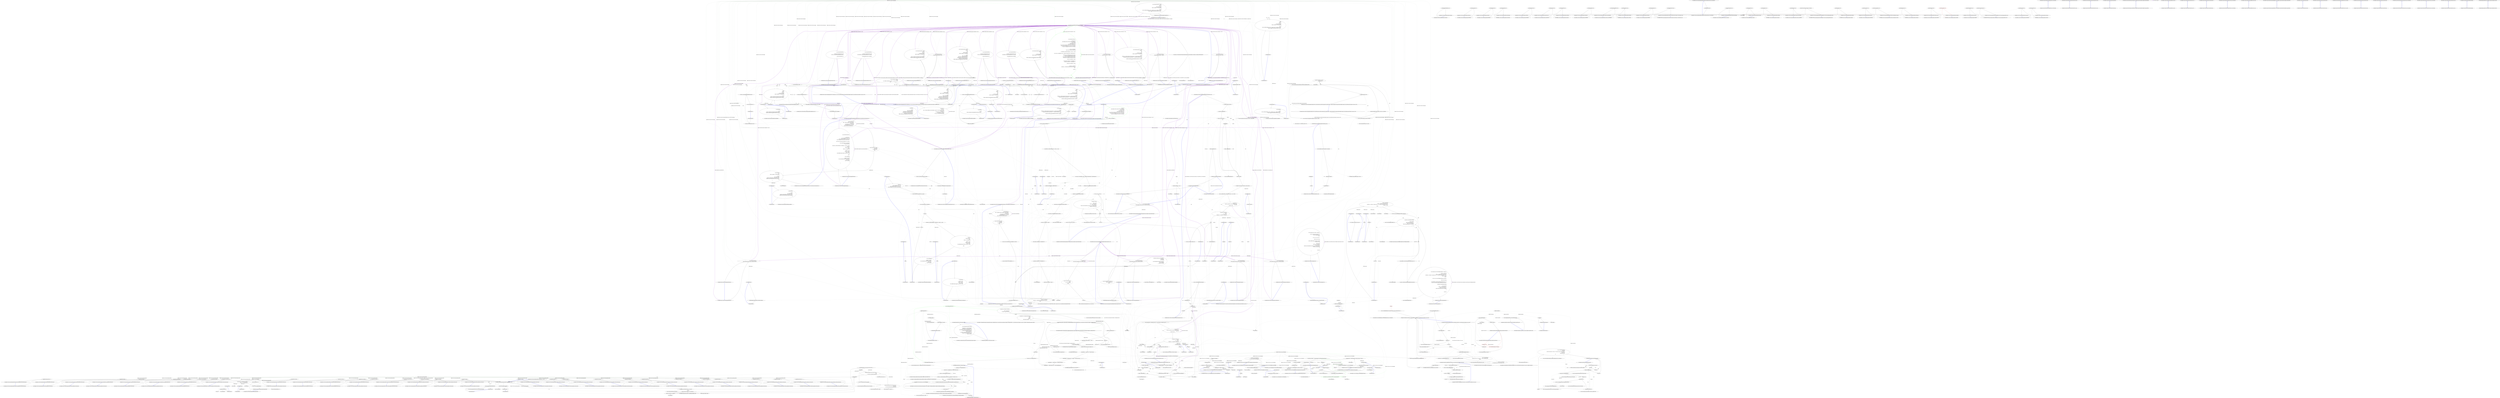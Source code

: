 digraph  {
d18 [label="processes.AddRange(additionalProcesses)", span="88-88", cluster="Hangfire.BackgroundJobServer.BackgroundJobServer(Hangfire.BackgroundJobServerOptions, Hangfire.JobStorage, System.Collections.Generic.IEnumerable<Hangfire.Server.IBackgroundProcess>)", color=green, community=0];
d8 [label="Entry Hangfire.BackgroundJobServer.BackgroundJobServer(Hangfire.BackgroundJobServerOptions, Hangfire.JobStorage, System.Collections.Generic.IEnumerable<Hangfire.Server.IBackgroundProcess>)", span="75-75", cluster="Hangfire.BackgroundJobServer.BackgroundJobServer(Hangfire.BackgroundJobServerOptions, Hangfire.JobStorage, System.Collections.Generic.IEnumerable<Hangfire.Server.IBackgroundProcess>)"];
d16 [label="var processes = new List<IBackgroundProcess>()", span="86-86", cluster="Hangfire.BackgroundJobServer.BackgroundJobServer(Hangfire.BackgroundJobServerOptions, Hangfire.JobStorage, System.Collections.Generic.IEnumerable<Hangfire.Server.IBackgroundProcess>)"];
d17 [label="processes.AddRange(GetRequiredProcesses())", span="87-87", cluster="Hangfire.BackgroundJobServer.BackgroundJobServer(Hangfire.BackgroundJobServerOptions, Hangfire.JobStorage, System.Collections.Generic.IEnumerable<Hangfire.Server.IBackgroundProcess>)"];
d19 [label="var properties = new Dictionary<string, object>\r\n            {\r\n                { ''Queues'', options.Queues },\r\n                { ''WorkerCount'', options.WorkerCount }\r\n            }", span="90-94", cluster="Hangfire.BackgroundJobServer.BackgroundJobServer(Hangfire.BackgroundJobServerOptions, Hangfire.JobStorage, System.Collections.Generic.IEnumerable<Hangfire.Server.IBackgroundProcess>)"];
d33 [label="Entry System.Collections.Generic.List<T>.AddRange(System.Collections.Generic.IEnumerable<T>)", span="0-0", cluster="System.Collections.Generic.List<T>.AddRange(System.Collections.Generic.IEnumerable<T>)"];
d29 [label="Exit Hangfire.BackgroundJobServer.BackgroundJobServer(Hangfire.BackgroundJobServerOptions, Hangfire.JobStorage, System.Collections.Generic.IEnumerable<Hangfire.Server.IBackgroundProcess>)", span="75-75", cluster="Hangfire.BackgroundJobServer.BackgroundJobServer(Hangfire.BackgroundJobServerOptions, Hangfire.JobStorage, System.Collections.Generic.IEnumerable<Hangfire.Server.IBackgroundProcess>)"];
d9 [label="storage == null", span="80-80", cluster="Hangfire.BackgroundJobServer.BackgroundJobServer(Hangfire.BackgroundJobServerOptions, Hangfire.JobStorage, System.Collections.Generic.IEnumerable<Hangfire.Server.IBackgroundProcess>)"];
d11 [label="options == null", span="81-81", cluster="Hangfire.BackgroundJobServer.BackgroundJobServer(Hangfire.BackgroundJobServerOptions, Hangfire.JobStorage, System.Collections.Generic.IEnumerable<Hangfire.Server.IBackgroundProcess>)"];
d13 [label="additionalProcesses == null", span="82-82", cluster="Hangfire.BackgroundJobServer.BackgroundJobServer(Hangfire.BackgroundJobServerOptions, Hangfire.JobStorage, System.Collections.Generic.IEnumerable<Hangfire.Server.IBackgroundProcess>)"];
d15 [label="_options = options", span="84-84", cluster="Hangfire.BackgroundJobServer.BackgroundJobServer(Hangfire.BackgroundJobServerOptions, Hangfire.JobStorage, System.Collections.Generic.IEnumerable<Hangfire.Server.IBackgroundProcess>)"];
d21 [label="Logger.InfoFormat(''Using job storage: '{0}'.'', storage)", span="97-97", cluster="Hangfire.BackgroundJobServer.BackgroundJobServer(Hangfire.BackgroundJobServerOptions, Hangfire.JobStorage, System.Collections.Generic.IEnumerable<Hangfire.Server.IBackgroundProcess>)"];
d22 [label="storage.WriteOptionsToLog(Logger)", span="99-99", cluster="Hangfire.BackgroundJobServer.BackgroundJobServer(Hangfire.BackgroundJobServerOptions, Hangfire.JobStorage, System.Collections.Generic.IEnumerable<Hangfire.Server.IBackgroundProcess>)"];
d24 [label="Logger.InfoFormat(''    Worker count: {0}.'', options.WorkerCount)", span="102-102", cluster="Hangfire.BackgroundJobServer.BackgroundJobServer(Hangfire.BackgroundJobServerOptions, Hangfire.JobStorage, System.Collections.Generic.IEnumerable<Hangfire.Server.IBackgroundProcess>)"];
d25 [label="Logger.InfoFormat(''    Listening queues: {0}.'', String.Join('', '', options.Queues.Select(x => ''''' + x + ''''')))", span="103-103", cluster="Hangfire.BackgroundJobServer.BackgroundJobServer(Hangfire.BackgroundJobServerOptions, Hangfire.JobStorage, System.Collections.Generic.IEnumerable<Hangfire.Server.IBackgroundProcess>)"];
d26 [label="Logger.InfoFormat(''    Shutdown timeout: {0}.'', options.ShutdownTimeout)", span="104-104", cluster="Hangfire.BackgroundJobServer.BackgroundJobServer(Hangfire.BackgroundJobServerOptions, Hangfire.JobStorage, System.Collections.Generic.IEnumerable<Hangfire.Server.IBackgroundProcess>)"];
d27 [label="Logger.InfoFormat(''    Schedule polling interval: {0}.'', options.SchedulePollingInterval)", span="105-105", cluster="Hangfire.BackgroundJobServer.BackgroundJobServer(Hangfire.BackgroundJobServerOptions, Hangfire.JobStorage, System.Collections.Generic.IEnumerable<Hangfire.Server.IBackgroundProcess>)"];
d28 [label="_processingServer = new BackgroundProcessingServer(\r\n                storage, \r\n                processes, \r\n                properties, \r\n                GetProcessingServerOptions())", span="107-111", cluster="Hangfire.BackgroundJobServer.BackgroundJobServer(Hangfire.BackgroundJobServerOptions, Hangfire.JobStorage, System.Collections.Generic.IEnumerable<Hangfire.Server.IBackgroundProcess>)"];
d31 [label="Entry System.Collections.Generic.List<T>.List()", span="0-0", cluster="System.Collections.Generic.List<T>.List()"];
d77 [label="Hangfire.BackgroundJobServer", span=""];
d32 [label="Entry Hangfire.BackgroundJobServer.GetRequiredProcesses()", span="120-120", cluster="Hangfire.BackgroundJobServer.GetRequiredProcesses()"];
d20 [label="Logger.Info(''Starting Hangfire Server'')", span="96-96", cluster="Hangfire.BackgroundJobServer.BackgroundJobServer(Hangfire.BackgroundJobServerOptions, Hangfire.JobStorage, System.Collections.Generic.IEnumerable<Hangfire.Server.IBackgroundProcess>)"];
d34 [label="Entry System.Collections.Generic.Dictionary<TKey, TValue>.Dictionary()", span="0-0", cluster="System.Collections.Generic.Dictionary<TKey, TValue>.Dictionary()"];
d10 [label="throw new ArgumentNullException(''storage'');", span="80-80", cluster="Hangfire.BackgroundJobServer.BackgroundJobServer(Hangfire.BackgroundJobServerOptions, Hangfire.JobStorage, System.Collections.Generic.IEnumerable<Hangfire.Server.IBackgroundProcess>)"];
d12 [label="throw new ArgumentNullException(''options'');", span="81-81", cluster="Hangfire.BackgroundJobServer.BackgroundJobServer(Hangfire.BackgroundJobServerOptions, Hangfire.JobStorage, System.Collections.Generic.IEnumerable<Hangfire.Server.IBackgroundProcess>)"];
d14 [label="throw new ArgumentNullException(''additionalProcesses'');", span="82-82", cluster="Hangfire.BackgroundJobServer.BackgroundJobServer(Hangfire.BackgroundJobServerOptions, Hangfire.JobStorage, System.Collections.Generic.IEnumerable<Hangfire.Server.IBackgroundProcess>)"];
d36 [label="Entry Hangfire.Logging.ILog.InfoFormat(string, params object[])", span="210-210", cluster="Hangfire.Logging.ILog.InfoFormat(string, params object[])"];
d23 [label="Logger.Info(''Using the following options for Hangfire Server:'')", span="101-101", cluster="Hangfire.BackgroundJobServer.BackgroundJobServer(Hangfire.BackgroundJobServerOptions, Hangfire.JobStorage, System.Collections.Generic.IEnumerable<Hangfire.Server.IBackgroundProcess>)"];
d37 [label="Entry Hangfire.JobStorage.WriteOptionsToLog(Hangfire.Logging.ILog)", span="68-68", cluster="Hangfire.JobStorage.WriteOptionsToLog(Hangfire.Logging.ILog)"];
d38 [label="Entry Unk.Select", span="", cluster="Unk.Select"];
d39 [label="Entry Unk.Join", span="", cluster="Unk.Join"];
d42 [label="Entry lambda expression", span="103-103", cluster="lambda expression"];
d40 [label="Entry Hangfire.Server.BackgroundProcessingServer.BackgroundProcessingServer(Hangfire.JobStorage, System.Collections.Generic.IEnumerable<Hangfire.Server.IBackgroundProcess>, System.Collections.Generic.IDictionary<string, object>, Hangfire.Server.BackgroundProcessingServerOptions)", span="87-87", cluster="Hangfire.Server.BackgroundProcessingServer.BackgroundProcessingServer(Hangfire.JobStorage, System.Collections.Generic.IEnumerable<Hangfire.Server.IBackgroundProcess>, System.Collections.Generic.IDictionary<string, object>, Hangfire.Server.BackgroundProcessingServerOptions)"];
d41 [label="Entry Hangfire.BackgroundJobServer.GetProcessingServerOptions()", span="141-141", cluster="Hangfire.BackgroundJobServer.GetProcessingServerOptions()"];
d50 [label="var processes = new List<IBackgroundProcess>()", span="122-122", cluster="Hangfire.BackgroundJobServer.GetRequiredProcesses()"];
d46 [label="_processingServer.Dispose()", span="116-116", cluster="Hangfire.BackgroundJobServer.Dispose()"];
d51 [label="var filterProvider = _options.FilterProvider ?? JobFilterProviders.Providers", span="124-124", cluster="Hangfire.BackgroundJobServer.GetRequiredProcesses()"];
d53 [label="var performer = new BackgroundJobPerformer(filterProvider, _options.Activator ?? JobActivator.Current)", span="127-127", cluster="Hangfire.BackgroundJobServer.GetRequiredProcesses()"];
d56 [label="i < _options.WorkerCount", span="130-130", cluster="Hangfire.BackgroundJobServer.GetRequiredProcesses()"];
d57 [label="processes.Add(new Worker(_options.Queues, performer, stateChanger))", span="132-132", cluster="Hangfire.BackgroundJobServer.GetRequiredProcesses()"];
d59 [label="processes.Add(new DelayedJobScheduler(_options.SchedulePollingInterval, stateChanger))", span="135-135", cluster="Hangfire.BackgroundJobServer.GetRequiredProcesses()"];
d70 [label="return new BackgroundProcessingServerOptions\r\n            {\r\n                ShutdownTimeout = _options.ShutdownTimeout,\r\n                HeartbeatInterval = _options.HeartbeatInterval,\r\n                ServerCheckInterval = _options.ServerWatchdogOptions != null\r\n                    ? _options.ServerWatchdogOptions.CheckInterval\r\n                    : _options.ServerCheckInterval,\r\n                ServerTimeout = _options.ServerWatchdogOptions != null\r\n                    ? _options.ServerWatchdogOptions.ServerTimeout\r\n                    : _options.ServerTimeout\r\n            };", span="143-153", cluster="Hangfire.BackgroundJobServer.GetProcessingServerOptions()"];
d62 [label="Exit Hangfire.BackgroundJobServer.GetRequiredProcesses()", span="120-120", cluster="Hangfire.BackgroundJobServer.GetRequiredProcesses()"];
d35 [label="Entry Hangfire.Logging.ILog.Info(string)", span="202-202", cluster="Hangfire.Logging.ILog.Info(string)"];
d30 [label="Entry System.ArgumentNullException.ArgumentNullException(string)", span="0-0", cluster="System.ArgumentNullException.ArgumentNullException(string)"];
d44 [label="Exit lambda expression", span="103-103", cluster="lambda expression"];
d43 [label="''''' + x + '''''", span="103-103", cluster="lambda expression"];
d71 [label="Exit Hangfire.BackgroundJobServer.GetProcessingServerOptions()", span="141-141", cluster="Hangfire.BackgroundJobServer.GetProcessingServerOptions()"];
d60 [label="processes.Add(new RecurringJobScheduler(factory))", span="136-136", cluster="Hangfire.BackgroundJobServer.GetRequiredProcesses()"];
d61 [label="return processes;", span="138-138", cluster="Hangfire.BackgroundJobServer.GetRequiredProcesses()"];
d45 [label="Entry Hangfire.BackgroundJobServer.Dispose()", span="114-114", cluster="Hangfire.BackgroundJobServer.Dispose()"];
d47 [label="Logger.Info(''Hangfire Server stopped.'')", span="117-117", cluster="Hangfire.BackgroundJobServer.Dispose()"];
d49 [label="Entry System.IDisposable.Dispose()", span="0-0", cluster="System.IDisposable.Dispose()"];
d52 [label="var factory = new BackgroundJobFactory(filterProvider)", span="126-126", cluster="Hangfire.BackgroundJobServer.GetRequiredProcesses()"];
d54 [label="var stateChanger = new BackgroundJobStateChanger(filterProvider)", span="128-128", cluster="Hangfire.BackgroundJobServer.GetRequiredProcesses()"];
d64 [label="Entry Hangfire.Server.BackgroundJobPerformer.BackgroundJobPerformer(Hangfire.Common.IJobFilterProvider, Hangfire.JobActivator)", span="39-39", cluster="Hangfire.Server.BackgroundJobPerformer.BackgroundJobPerformer(Hangfire.Common.IJobFilterProvider, Hangfire.JobActivator)"];
d55 [label="var i = 0", span="130-130", cluster="Hangfire.BackgroundJobServer.GetRequiredProcesses()"];
d58 [label="i++", span="130-130", cluster="Hangfire.BackgroundJobServer.GetRequiredProcesses()"];
d66 [label="Entry Hangfire.Server.Worker.Worker(System.Collections.Generic.IEnumerable<string>, Hangfire.Server.IBackgroundJobPerformer, Hangfire.States.IBackgroundJobStateChanger)", span="60-60", cluster="Hangfire.Server.Worker.Worker(System.Collections.Generic.IEnumerable<string>, Hangfire.Server.IBackgroundJobPerformer, Hangfire.States.IBackgroundJobStateChanger)"];
d67 [label="Entry System.Collections.Generic.List<T>.Add(T)", span="0-0", cluster="System.Collections.Generic.List<T>.Add(T)"];
d68 [label="Entry Hangfire.Server.DelayedJobScheduler.DelayedJobScheduler(System.TimeSpan, Hangfire.States.IBackgroundJobStateChanger)", span="104-104", cluster="Hangfire.Server.DelayedJobScheduler.DelayedJobScheduler(System.TimeSpan, Hangfire.States.IBackgroundJobStateChanger)"];
d72 [label="Entry Hangfire.Server.BackgroundProcessingServerOptions.BackgroundProcessingServerOptions()", span="22-22", cluster="Hangfire.Server.BackgroundProcessingServerOptions.BackgroundProcessingServerOptions()"];
d69 [label="Entry Hangfire.Server.RecurringJobScheduler.RecurringJobScheduler(Hangfire.Client.IBackgroundJobFactory)", span="90-90", cluster="Hangfire.Server.RecurringJobScheduler.RecurringJobScheduler(Hangfire.Client.IBackgroundJobFactory)"];
d48 [label="Exit Hangfire.BackgroundJobServer.Dispose()", span="114-114", cluster="Hangfire.BackgroundJobServer.Dispose()"];
d63 [label="Entry Hangfire.Client.BackgroundJobFactory.BackgroundJobFactory(Hangfire.Common.IJobFilterProvider)", span="35-35", cluster="Hangfire.Client.BackgroundJobFactory.BackgroundJobFactory(Hangfire.Common.IJobFilterProvider)"];
d65 [label="Entry Hangfire.States.BackgroundJobStateChanger.BackgroundJobStateChanger(Hangfire.Common.IJobFilterProvider)", span="35-35", cluster="Hangfire.States.BackgroundJobStateChanger.BackgroundJobStateChanger(Hangfire.Common.IJobFilterProvider)"];
m0_163 [label="Entry Hangfire.Core.Tests.Common.JobArgumentFacts.Method(System.Collections.Generic.List<System.DateTime>)", span="242-242", cluster="Hangfire.Core.Tests.Common.JobArgumentFacts.Method(System.Collections.Generic.List<System.DateTime>)", file="HtmlHelper.cs"];
m0_164 [label="Assert.Equal(ListValue, value)", span="242-242", cluster="Hangfire.Core.Tests.Common.JobArgumentFacts.Method(System.Collections.Generic.List<System.DateTime>)", file="HtmlHelper.cs"];
m0_165 [label="Exit Hangfire.Core.Tests.Common.JobArgumentFacts.Method(System.Collections.Generic.List<System.DateTime>)", span="242-242", cluster="Hangfire.Core.Tests.Common.JobArgumentFacts.Method(System.Collections.Generic.List<System.DateTime>)", file="HtmlHelper.cs"];
m0_76 [label="Entry Hangfire.Core.Tests.Common.JobArgumentFacts.Int64Values_AreBeingCorrectyDeserialized()", span="110-110", cluster="Hangfire.Core.Tests.Common.JobArgumentFacts.Int64Values_AreBeingCorrectyDeserialized()", file="HtmlHelper.cs"];
m0_77 [label="CreateAndPerform(Int64Value)", span="112-112", cluster="Hangfire.Core.Tests.Common.JobArgumentFacts.Int64Values_AreBeingCorrectyDeserialized()", file="HtmlHelper.cs"];
m0_78 [label="Exit Hangfire.Core.Tests.Common.JobArgumentFacts.Int64Values_AreBeingCorrectyDeserialized()", span="110-110", cluster="Hangfire.Core.Tests.Common.JobArgumentFacts.Int64Values_AreBeingCorrectyDeserialized()", file="HtmlHelper.cs"];
m0_145 [label="Entry Hangfire.Core.Tests.Common.JobArgumentFacts.Method(long?)", span="215-215", cluster="Hangfire.Core.Tests.Common.JobArgumentFacts.Method(long?)", file="HtmlHelper.cs"];
m0_146 [label="Assert.Equal(NotNullNullableValue, value)", span="215-215", cluster="Hangfire.Core.Tests.Common.JobArgumentFacts.Method(long?)", file="HtmlHelper.cs"];
m0_147 [label="Exit Hangfire.Core.Tests.Common.JobArgumentFacts.Method(long?)", span="215-215", cluster="Hangfire.Core.Tests.Common.JobArgumentFacts.Method(long?)", file="HtmlHelper.cs"];
m0_198 [label="Entry System.Type.GetMethod(string, System.Type[])", span="0-0", cluster="System.Type.GetMethod(string, System.Type[])", file="HtmlHelper.cs"];
m0_142 [label="Entry Hangfire.Core.Tests.Common.JobArgumentFacts.UriValues_AreBeingCorrectlyDeserialized()", span="209-209", cluster="Hangfire.Core.Tests.Common.JobArgumentFacts.UriValues_AreBeingCorrectlyDeserialized()", file="HtmlHelper.cs"];
m0_143 [label="CreateAndPerform(UriValue)", span="211-211", cluster="Hangfire.Core.Tests.Common.JobArgumentFacts.UriValues_AreBeingCorrectlyDeserialized()", file="HtmlHelper.cs"];
m0_144 [label="Exit Hangfire.Core.Tests.Common.JobArgumentFacts.UriValues_AreBeingCorrectlyDeserialized()", span="209-209", cluster="Hangfire.Core.Tests.Common.JobArgumentFacts.UriValues_AreBeingCorrectlyDeserialized()", file="HtmlHelper.cs"];
m0_136 [label="Entry Hangfire.Core.Tests.Common.JobArgumentFacts.GuidValues_AreBeingCorrectlyDeserialized()", span="200-200", cluster="Hangfire.Core.Tests.Common.JobArgumentFacts.GuidValues_AreBeingCorrectlyDeserialized()", file="HtmlHelper.cs"];
m0_137 [label="CreateAndPerform(GuidValue)", span="202-202", cluster="Hangfire.Core.Tests.Common.JobArgumentFacts.GuidValues_AreBeingCorrectlyDeserialized()", file="HtmlHelper.cs"];
m0_138 [label="Exit Hangfire.Core.Tests.Common.JobArgumentFacts.GuidValues_AreBeingCorrectlyDeserialized()", span="200-200", cluster="Hangfire.Core.Tests.Common.JobArgumentFacts.GuidValues_AreBeingCorrectlyDeserialized()", file="HtmlHelper.cs"];
m0_210 [label="Entry System.ComponentModel.TypeConverter.ConvertToInvariantString(object)", span="0-0", cluster="System.ComponentModel.TypeConverter.ConvertToInvariantString(object)", file="HtmlHelper.cs"];
m0_20 [label="Entry Unk.Equal", span="", cluster="Unk.Equal", file="HtmlHelper.cs"];
m0_97 [label="Entry Hangfire.Core.Tests.Common.JobArgumentFacts.Method(string)", span="143-143", cluster="Hangfire.Core.Tests.Common.JobArgumentFacts.Method(string)", file="HtmlHelper.cs"];
m0_98 [label="Assert.Equal(StringValue, value)", span="143-143", cluster="Hangfire.Core.Tests.Common.JobArgumentFacts.Method(string)", file="HtmlHelper.cs"];
m0_99 [label="Exit Hangfire.Core.Tests.Common.JobArgumentFacts.Method(string)", span="143-143", cluster="Hangfire.Core.Tests.Common.JobArgumentFacts.Method(string)", file="HtmlHelper.cs"];
m0_64 [label="Entry Hangfire.Core.Tests.Common.JobArgumentFacts.Int32Values_AreBeingCorrectlyDeserialized()", span="92-92", cluster="Hangfire.Core.Tests.Common.JobArgumentFacts.Int32Values_AreBeingCorrectlyDeserialized()", file="HtmlHelper.cs"];
m0_65 [label="CreateAndPerform(Int32Value)", span="94-94", cluster="Hangfire.Core.Tests.Common.JobArgumentFacts.Int32Values_AreBeingCorrectlyDeserialized()", file="HtmlHelper.cs"];
m0_66 [label="Exit Hangfire.Core.Tests.Common.JobArgumentFacts.Int32Values_AreBeingCorrectlyDeserialized()", span="92-92", cluster="Hangfire.Core.Tests.Common.JobArgumentFacts.Int32Values_AreBeingCorrectlyDeserialized()", file="HtmlHelper.cs"];
m0_34 [label="Entry Hangfire.Core.Tests.Common.JobArgumentFacts.SByteValues_AreBeingCorrectlyDeserialized()", span="47-47", cluster="Hangfire.Core.Tests.Common.JobArgumentFacts.SByteValues_AreBeingCorrectlyDeserialized()", file="HtmlHelper.cs"];
m0_35 [label="CreateAndPerform(SByteValue)", span="49-49", cluster="Hangfire.Core.Tests.Common.JobArgumentFacts.SByteValues_AreBeingCorrectlyDeserialized()", file="HtmlHelper.cs"];
m0_36 [label="Exit Hangfire.Core.Tests.Common.JobArgumentFacts.SByteValues_AreBeingCorrectlyDeserialized()", span="47-47", cluster="Hangfire.Core.Tests.Common.JobArgumentFacts.SByteValues_AreBeingCorrectlyDeserialized()", file="HtmlHelper.cs"];
m0_25 [label="Entry Hangfire.Core.Tests.Common.JobArgumentFacts.Method(byte)", span="35-35", cluster="Hangfire.Core.Tests.Common.JobArgumentFacts.Method(byte)", file="HtmlHelper.cs"];
m0_26 [label="Assert.Equal(ByteValue, value)", span="35-35", cluster="Hangfire.Core.Tests.Common.JobArgumentFacts.Method(byte)", file="HtmlHelper.cs"];
m0_27 [label="Exit Hangfire.Core.Tests.Common.JobArgumentFacts.Method(byte)", span="35-35", cluster="Hangfire.Core.Tests.Common.JobArgumentFacts.Method(byte)", file="HtmlHelper.cs"];
m0_203 [label="Entry Tuple<string, Func<string>>.cstr", span="", cluster="Tuple<string, Func<string>>.cstr", file="HtmlHelper.cs"];
m0_43 [label="Entry Hangfire.Core.Tests.Common.JobArgumentFacts.Method(decimal)", span="62-62", cluster="Hangfire.Core.Tests.Common.JobArgumentFacts.Method(decimal)", file="HtmlHelper.cs"];
m0_44 [label="Assert.Equal(DecimalValue, value)", span="62-62", cluster="Hangfire.Core.Tests.Common.JobArgumentFacts.Method(decimal)", file="HtmlHelper.cs"];
m0_45 [label="Exit Hangfire.Core.Tests.Common.JobArgumentFacts.Method(decimal)", span="62-62", cluster="Hangfire.Core.Tests.Common.JobArgumentFacts.Method(decimal)", file="HtmlHelper.cs"];
m0_85 [label="Entry Hangfire.Core.Tests.Common.JobArgumentFacts.Method(short)", span="125-125", cluster="Hangfire.Core.Tests.Common.JobArgumentFacts.Method(short)", file="HtmlHelper.cs"];
m0_86 [label="Assert.Equal(Int16Value, value)", span="125-125", cluster="Hangfire.Core.Tests.Common.JobArgumentFacts.Method(short)", file="HtmlHelper.cs"];
m0_87 [label="Exit Hangfire.Core.Tests.Common.JobArgumentFacts.Method(short)", span="125-125", cluster="Hangfire.Core.Tests.Common.JobArgumentFacts.Method(short)", file="HtmlHelper.cs"];
m0_204 [label="Entry Hangfire.Common.Job.Job(System.Type, System.Reflection.MethodInfo, string[])", span="68-68", cluster="Hangfire.Common.Job.Job(System.Type, System.Reflection.MethodInfo, string[])", file="HtmlHelper.cs"];
m0_139 [label="Entry Hangfire.Core.Tests.Common.JobArgumentFacts.Method(System.Uri)", span="206-206", cluster="Hangfire.Core.Tests.Common.JobArgumentFacts.Method(System.Uri)", file="HtmlHelper.cs"];
m0_140 [label="Assert.Equal(UriValue, value)", span="206-206", cluster="Hangfire.Core.Tests.Common.JobArgumentFacts.Method(System.Uri)", file="HtmlHelper.cs"];
m0_141 [label="Exit Hangfire.Core.Tests.Common.JobArgumentFacts.Method(System.Uri)", span="206-206", cluster="Hangfire.Core.Tests.Common.JobArgumentFacts.Method(System.Uri)", file="HtmlHelper.cs"];
m0_31 [label="Entry Hangfire.Core.Tests.Common.JobArgumentFacts.Method(sbyte)", span="44-44", cluster="Hangfire.Core.Tests.Common.JobArgumentFacts.Method(sbyte)", file="HtmlHelper.cs"];
m0_32 [label="Assert.Equal(SByteValue, value)", span="44-44", cluster="Hangfire.Core.Tests.Common.JobArgumentFacts.Method(sbyte)", file="HtmlHelper.cs"];
m0_33 [label="Exit Hangfire.Core.Tests.Common.JobArgumentFacts.Method(sbyte)", span="44-44", cluster="Hangfire.Core.Tests.Common.JobArgumentFacts.Method(sbyte)", file="HtmlHelper.cs"];
m0_154 [label="Entry Hangfire.Core.Tests.Common.JobArgumentFacts.NullNullableValues_AreBeingCorrectlyDeserialized()", span="227-227", cluster="Hangfire.Core.Tests.Common.JobArgumentFacts.NullNullableValues_AreBeingCorrectlyDeserialized()", file="HtmlHelper.cs"];
m0_155 [label="CreateAndPerform(NullNullableValue)", span="229-229", cluster="Hangfire.Core.Tests.Common.JobArgumentFacts.NullNullableValues_AreBeingCorrectlyDeserialized()", file="HtmlHelper.cs"];
m0_156 [label="Exit Hangfire.Core.Tests.Common.JobArgumentFacts.NullNullableValues_AreBeingCorrectlyDeserialized()", span="227-227", cluster="Hangfire.Core.Tests.Common.JobArgumentFacts.NullNullableValues_AreBeingCorrectlyDeserialized()", file="HtmlHelper.cs"];
m0_12 [label="Entry Unk.>", span="", cluster="Unk.>", file="HtmlHelper.cs"];
m0_49 [label="Entry Hangfire.Core.Tests.Common.JobArgumentFacts.Method(double)", span="71-71", cluster="Hangfire.Core.Tests.Common.JobArgumentFacts.Method(double)", file="HtmlHelper.cs"];
m0_50 [label="Assert.Equal(DoubleValue, value)", span="71-71", cluster="Hangfire.Core.Tests.Common.JobArgumentFacts.Method(double)", file="HtmlHelper.cs"];
m0_51 [label="Exit Hangfire.Core.Tests.Common.JobArgumentFacts.Method(double)", span="71-71", cluster="Hangfire.Core.Tests.Common.JobArgumentFacts.Method(double)", file="HtmlHelper.cs"];
m0_106 [label="Entry Hangfire.Core.Tests.Common.JobArgumentFacts.TimeSpanValues_AreBeingCorrectlyDeserialized()", span="155-155", cluster="Hangfire.Core.Tests.Common.JobArgumentFacts.TimeSpanValues_AreBeingCorrectlyDeserialized()", file="HtmlHelper.cs"];
m0_107 [label="CreateAndPerform(TimeSpanValue)", span="157-157", cluster="Hangfire.Core.Tests.Common.JobArgumentFacts.TimeSpanValues_AreBeingCorrectlyDeserialized()", file="HtmlHelper.cs"];
m0_108 [label="Exit Hangfire.Core.Tests.Common.JobArgumentFacts.TimeSpanValues_AreBeingCorrectlyDeserialized()", span="155-155", cluster="Hangfire.Core.Tests.Common.JobArgumentFacts.TimeSpanValues_AreBeingCorrectlyDeserialized()", file="HtmlHelper.cs"];
m0_214 [label="Entry Unk.SerializeObject", span="", cluster="Unk.SerializeObject", file="HtmlHelper.cs"];
m0_118 [label="Entry Hangfire.Core.Tests.Common.JobArgumentFacts.DateTimeOffsetValues_AreBeingDeserializedCorrectly()", span="173-173", cluster="Hangfire.Core.Tests.Common.JobArgumentFacts.DateTimeOffsetValues_AreBeingDeserializedCorrectly()", file="HtmlHelper.cs"];
m0_119 [label="CreateAndPerform(DateTimeOffsetValue)", span="175-175", cluster="Hangfire.Core.Tests.Common.JobArgumentFacts.DateTimeOffsetValues_AreBeingDeserializedCorrectly()", file="HtmlHelper.cs"];
m0_120 [label="Exit Hangfire.Core.Tests.Common.JobArgumentFacts.DateTimeOffsetValues_AreBeingDeserializedCorrectly()", span="173-173", cluster="Hangfire.Core.Tests.Common.JobArgumentFacts.DateTimeOffsetValues_AreBeingDeserializedCorrectly()", file="HtmlHelper.cs"];
m0_130 [label="Entry Hangfire.Core.Tests.Common.JobArgumentFacts.EnumValues_AreBeingDeserializedCorrectly()", span="191-191", cluster="Hangfire.Core.Tests.Common.JobArgumentFacts.EnumValues_AreBeingDeserializedCorrectly()", file="HtmlHelper.cs"];
m0_131 [label="CreateAndPerform(EnumValue)", span="193-193", cluster="Hangfire.Core.Tests.Common.JobArgumentFacts.EnumValues_AreBeingDeserializedCorrectly()", file="HtmlHelper.cs"];
m0_132 [label="Exit Hangfire.Core.Tests.Common.JobArgumentFacts.EnumValues_AreBeingDeserializedCorrectly()", span="191-191", cluster="Hangfire.Core.Tests.Common.JobArgumentFacts.EnumValues_AreBeingDeserializedCorrectly()", file="HtmlHelper.cs"];
m0_115 [label="Entry Hangfire.Core.Tests.Common.JobArgumentFacts.Method(System.DateTimeOffset)", span="170-170", cluster="Hangfire.Core.Tests.Common.JobArgumentFacts.Method(System.DateTimeOffset)", file="HtmlHelper.cs"];
m0_116 [label="Assert.Equal(DateTimeOffsetValue, value)", span="170-170", cluster="Hangfire.Core.Tests.Common.JobArgumentFacts.Method(System.DateTimeOffset)", file="HtmlHelper.cs"];
m0_117 [label="Exit Hangfire.Core.Tests.Common.JobArgumentFacts.Method(System.DateTimeOffset)", span="170-170", cluster="Hangfire.Core.Tests.Common.JobArgumentFacts.Method(System.DateTimeOffset)", file="HtmlHelper.cs"];
m0_184 [label="Entry Hangfire.Core.Tests.Common.JobArgumentFacts.CustomClassValues_AreBeingCorrectlyDeserialized_FromJson()", span="287-287", cluster="Hangfire.Core.Tests.Common.JobArgumentFacts.CustomClassValues_AreBeingCorrectlyDeserialized_FromJson()", file="HtmlHelper.cs"];
m0_185 [label="CreateAndPerform(CustomClassValue, true)", span="289-289", cluster="Hangfire.Core.Tests.Common.JobArgumentFacts.CustomClassValues_AreBeingCorrectlyDeserialized_FromJson()", file="HtmlHelper.cs"];
m0_186 [label="Exit Hangfire.Core.Tests.Common.JobArgumentFacts.CustomClassValues_AreBeingCorrectlyDeserialized_FromJson()", span="287-287", cluster="Hangfire.Core.Tests.Common.JobArgumentFacts.CustomClassValues_AreBeingCorrectlyDeserialized_FromJson()", file="HtmlHelper.cs"];
m0_70 [label="Entry Hangfire.Core.Tests.Common.JobArgumentFacts.UInt32Values_AreBeingCorrectlyDeserialized()", span="101-101", cluster="Hangfire.Core.Tests.Common.JobArgumentFacts.UInt32Values_AreBeingCorrectlyDeserialized()", file="HtmlHelper.cs"];
m0_71 [label="CreateAndPerform(UInt32Value)", span="103-103", cluster="Hangfire.Core.Tests.Common.JobArgumentFacts.UInt32Values_AreBeingCorrectlyDeserialized()", file="HtmlHelper.cs"];
m0_72 [label="Exit Hangfire.Core.Tests.Common.JobArgumentFacts.UInt32Values_AreBeingCorrectlyDeserialized()", span="101-101", cluster="Hangfire.Core.Tests.Common.JobArgumentFacts.UInt32Values_AreBeingCorrectlyDeserialized()", file="HtmlHelper.cs"];
m0_17 [label="Entry Hangfire.Core.Tests.Common.JobArgumentFacts.Method(bool)", span="26-26", cluster="Hangfire.Core.Tests.Common.JobArgumentFacts.Method(bool)", file="HtmlHelper.cs"];
m0_18 [label="Assert.Equal(BooleanValue, value)", span="26-26", cluster="Hangfire.Core.Tests.Common.JobArgumentFacts.Method(bool)", file="HtmlHelper.cs"];
m0_19 [label="Exit Hangfire.Core.Tests.Common.JobArgumentFacts.Method(bool)", span="26-26", cluster="Hangfire.Core.Tests.Common.JobArgumentFacts.Method(bool)", file="HtmlHelper.cs"];
m0_124 [label="Entry Hangfire.Core.Tests.Common.JobArgumentFacts.CultureInfoValues_AreBeingDeserializedCorrectly()", span="182-182", cluster="Hangfire.Core.Tests.Common.JobArgumentFacts.CultureInfoValues_AreBeingDeserializedCorrectly()", file="HtmlHelper.cs"];
m0_125 [label="CreateAndPerform(CultureInfoValue)", span="184-184", cluster="Hangfire.Core.Tests.Common.JobArgumentFacts.CultureInfoValues_AreBeingDeserializedCorrectly()", file="HtmlHelper.cs"];
m0_126 [label="Exit Hangfire.Core.Tests.Common.JobArgumentFacts.CultureInfoValues_AreBeingDeserializedCorrectly()", span="182-182", cluster="Hangfire.Core.Tests.Common.JobArgumentFacts.CultureInfoValues_AreBeingDeserializedCorrectly()", file="HtmlHelper.cs"];
m0_200 [label="Entry System.ComponentModel.TypeDescriptor.GetConverter(System.Type)", span="0-0", cluster="System.ComponentModel.TypeDescriptor.GetConverter(System.Type)", file="HtmlHelper.cs"];
m0_205 [label="Entry System.Func<TResult>.Invoke()", span="0-0", cluster="System.Func<TResult>.Invoke()", file="HtmlHelper.cs"];
m0_79 [label="Entry Hangfire.Core.Tests.Common.JobArgumentFacts.Method(ulong)", span="116-116", cluster="Hangfire.Core.Tests.Common.JobArgumentFacts.Method(ulong)", file="HtmlHelper.cs"];
m0_80 [label="Assert.Equal(UInt64Value, value)", span="116-116", cluster="Hangfire.Core.Tests.Common.JobArgumentFacts.Method(ulong)", file="HtmlHelper.cs"];
m0_81 [label="Exit Hangfire.Core.Tests.Common.JobArgumentFacts.Method(ulong)", span="116-116", cluster="Hangfire.Core.Tests.Common.JobArgumentFacts.Method(ulong)", file="HtmlHelper.cs"];
m0_201 [label="Entry System.Tuple<T1, T2>.Tuple(T1, T2)", span="0-0", cluster="System.Tuple<T1, T2>.Tuple(T1, T2)", file="HtmlHelper.cs"];
m0_52 [label="Entry Hangfire.Core.Tests.Common.JobArgumentFacts.DoubleValues_AreBeingCorrectlyDeserialized()", span="74-74", cluster="Hangfire.Core.Tests.Common.JobArgumentFacts.DoubleValues_AreBeingCorrectlyDeserialized()", file="HtmlHelper.cs"];
m0_53 [label="CreateAndPerform(DoubleValue)", span="76-76", cluster="Hangfire.Core.Tests.Common.JobArgumentFacts.DoubleValues_AreBeingCorrectlyDeserialized()", file="HtmlHelper.cs"];
m0_54 [label="Exit Hangfire.Core.Tests.Common.JobArgumentFacts.DoubleValues_AreBeingCorrectlyDeserialized()", span="74-74", cluster="Hangfire.Core.Tests.Common.JobArgumentFacts.DoubleValues_AreBeingCorrectlyDeserialized()", file="HtmlHelper.cs"];
m0_178 [label="Entry Hangfire.Core.Tests.Common.JobArgumentFacts.CustomStructValues_AreBeingCorrectlyDeserialized_FromJson()", span="273-273", cluster="Hangfire.Core.Tests.Common.JobArgumentFacts.CustomStructValues_AreBeingCorrectlyDeserialized_FromJson()", file="HtmlHelper.cs"];
m0_179 [label="CreateAndPerform(CustomStructValue, true)", span="275-275", cluster="Hangfire.Core.Tests.Common.JobArgumentFacts.CustomStructValues_AreBeingCorrectlyDeserialized_FromJson()", file="HtmlHelper.cs"];
m0_180 [label="Exit Hangfire.Core.Tests.Common.JobArgumentFacts.CustomStructValues_AreBeingCorrectlyDeserialized_FromJson()", span="273-273", cluster="Hangfire.Core.Tests.Common.JobArgumentFacts.CustomStructValues_AreBeingCorrectlyDeserialized_FromJson()", file="HtmlHelper.cs"];
m0_169 [label="Entry Hangfire.Core.Tests.Common.JobArgumentFacts.Method(System.Collections.Generic.Dictionary<System.TimeSpan, string>)", span="255-255", cluster="Hangfire.Core.Tests.Common.JobArgumentFacts.Method(System.Collections.Generic.Dictionary<System.TimeSpan, string>)", file="HtmlHelper.cs"];
m0_170 [label="Assert.Equal(DictionaryValue, value)", span="255-255", cluster="Hangfire.Core.Tests.Common.JobArgumentFacts.Method(System.Collections.Generic.Dictionary<System.TimeSpan, string>)", file="HtmlHelper.cs"];
m0_171 [label="Exit Hangfire.Core.Tests.Common.JobArgumentFacts.Method(System.Collections.Generic.Dictionary<System.TimeSpan, string>)", span="255-255", cluster="Hangfire.Core.Tests.Common.JobArgumentFacts.Method(System.Collections.Generic.Dictionary<System.TimeSpan, string>)", file="HtmlHelper.cs"];
m0_103 [label="Entry Hangfire.Core.Tests.Common.JobArgumentFacts.Method(System.TimeSpan)", span="152-152", cluster="Hangfire.Core.Tests.Common.JobArgumentFacts.Method(System.TimeSpan)", file="HtmlHelper.cs"];
m0_104 [label="Assert.Equal(TimeSpanValue, value)", span="152-152", cluster="Hangfire.Core.Tests.Common.JobArgumentFacts.Method(System.TimeSpan)", file="HtmlHelper.cs"];
m0_105 [label="Exit Hangfire.Core.Tests.Common.JobArgumentFacts.Method(System.TimeSpan)", span="152-152", cluster="Hangfire.Core.Tests.Common.JobArgumentFacts.Method(System.TimeSpan)", file="HtmlHelper.cs"];
m0_6 [label="Entry Unk.Setup", span="", cluster="Unk.Setup", file="HtmlHelper.cs"];
m0_148 [label="Entry Hangfire.Core.Tests.Common.JobArgumentFacts.NotNullNullableValues_AreBeingCorrectlyDeserialized()", span="218-218", cluster="Hangfire.Core.Tests.Common.JobArgumentFacts.NotNullNullableValues_AreBeingCorrectlyDeserialized()", file="HtmlHelper.cs"];
m0_149 [label="CreateAndPerform(NotNullNullableValue)", span="220-220", cluster="Hangfire.Core.Tests.Common.JobArgumentFacts.NotNullNullableValues_AreBeingCorrectlyDeserialized()", file="HtmlHelper.cs"];
m0_150 [label="Exit Hangfire.Core.Tests.Common.JobArgumentFacts.NotNullNullableValues_AreBeingCorrectlyDeserialized()", span="218-218", cluster="Hangfire.Core.Tests.Common.JobArgumentFacts.NotNullNullableValues_AreBeingCorrectlyDeserialized()", file="HtmlHelper.cs"];
m0_61 [label="Entry Hangfire.Core.Tests.Common.JobArgumentFacts.Method(int)", span="89-89", cluster="Hangfire.Core.Tests.Common.JobArgumentFacts.Method(int)", file="HtmlHelper.cs"];
m0_62 [label="Assert.Equal(Int32Value, value)", span="89-89", cluster="Hangfire.Core.Tests.Common.JobArgumentFacts.Method(int)", file="HtmlHelper.cs"];
m0_63 [label="Exit Hangfire.Core.Tests.Common.JobArgumentFacts.Method(int)", span="89-89", cluster="Hangfire.Core.Tests.Common.JobArgumentFacts.Method(int)", file="HtmlHelper.cs"];
m0_73 [label="Entry Hangfire.Core.Tests.Common.JobArgumentFacts.Method(long)", span="107-107", cluster="Hangfire.Core.Tests.Common.JobArgumentFacts.Method(long)", file="HtmlHelper.cs"];
m0_74 [label="Assert.Equal(Int64Value, value)", span="107-107", cluster="Hangfire.Core.Tests.Common.JobArgumentFacts.Method(long)", file="HtmlHelper.cs"];
m0_75 [label="Exit Hangfire.Core.Tests.Common.JobArgumentFacts.Method(long)", span="107-107", cluster="Hangfire.Core.Tests.Common.JobArgumentFacts.Method(long)", file="HtmlHelper.cs"];
m0_206 [label="Entry Unk.Perform", span="", cluster="Unk.Perform", file="HtmlHelper.cs"];
m0_94 [label="Entry Hangfire.Core.Tests.Common.JobArgumentFacts.UInt16Values_AreBeingCorrectlyDeserialized()", span="137-137", cluster="Hangfire.Core.Tests.Common.JobArgumentFacts.UInt16Values_AreBeingCorrectlyDeserialized()", file="HtmlHelper.cs"];
m0_95 [label="CreateAndPerform(UInt16Value)", span="139-139", cluster="Hangfire.Core.Tests.Common.JobArgumentFacts.UInt16Values_AreBeingCorrectlyDeserialized()", file="HtmlHelper.cs"];
m0_96 [label="Exit Hangfire.Core.Tests.Common.JobArgumentFacts.UInt16Values_AreBeingCorrectlyDeserialized()", span="137-137", cluster="Hangfire.Core.Tests.Common.JobArgumentFacts.UInt16Values_AreBeingCorrectlyDeserialized()", file="HtmlHelper.cs"];
m0_100 [label="Entry Hangfire.Core.Tests.Common.JobArgumentFacts.StringValues_AreBeingCorrectlyDeserialized()", span="146-146", cluster="Hangfire.Core.Tests.Common.JobArgumentFacts.StringValues_AreBeingCorrectlyDeserialized()", file="HtmlHelper.cs"];
m0_101 [label="CreateAndPerform(StringValue)", span="148-148", cluster="Hangfire.Core.Tests.Common.JobArgumentFacts.StringValues_AreBeingCorrectlyDeserialized()", file="HtmlHelper.cs"];
m0_102 [label="Exit Hangfire.Core.Tests.Common.JobArgumentFacts.StringValues_AreBeingCorrectlyDeserialized()", span="146-146", cluster="Hangfire.Core.Tests.Common.JobArgumentFacts.StringValues_AreBeingCorrectlyDeserialized()", file="HtmlHelper.cs"];
m0_24 [label="Entry Hangfire.Core.Tests.Common.JobArgumentFacts.CreateAndPerform<T>(T, bool)", span="292-292", cluster="Hangfire.Core.Tests.Common.JobArgumentFacts.CreateAndPerform<T>(T, bool)", file="HtmlHelper.cs"];
m0_187 [label="var type = typeof(JobArgumentFacts)", span="294-294", cluster="Hangfire.Core.Tests.Common.JobArgumentFacts.CreateAndPerform<T>(T, bool)", file="HtmlHelper.cs"];
m0_190 [label="!checkJsonOnly", span="299-299", cluster="Hangfire.Core.Tests.Common.JobArgumentFacts.CreateAndPerform<T>(T, bool)", file="HtmlHelper.cs"];
m0_192 [label="serializationMethods.Add(new Tuple<string, Func<string>>(\r\n					''TypeDescriptor'',\r\n					() => converter.ConvertToInvariantString(argumentValue)))", span="302-304", cluster="Hangfire.Core.Tests.Common.JobArgumentFacts.CreateAndPerform<T>(T, bool)", file="HtmlHelper.cs"];
m0_193 [label="serializationMethods.Add(new Tuple<string, Func<string>>(\r\n				''JSON'',\r\n				() => JsonConvert.SerializeObject(argumentValue)))", span="307-309", cluster="Hangfire.Core.Tests.Common.JobArgumentFacts.CreateAndPerform<T>(T, bool)", file="HtmlHelper.cs"];
m0_188 [label="var methodInfo = type.GetMethod(''Method'', new[] { typeof(T) })", span="295-295", cluster="Hangfire.Core.Tests.Common.JobArgumentFacts.CreateAndPerform<T>(T, bool)", file="HtmlHelper.cs"];
m0_195 [label="var job = new Job(type, methodInfo, new[] { method.Item2() })", span="313-313", cluster="Hangfire.Core.Tests.Common.JobArgumentFacts.CreateAndPerform<T>(T, bool)", file="HtmlHelper.cs"];
m0_189 [label="var serializationMethods = new List<Tuple<string, Func<string>>>()", span="297-297", cluster="Hangfire.Core.Tests.Common.JobArgumentFacts.CreateAndPerform<T>(T, bool)", file="HtmlHelper.cs"];
m0_194 [label=serializationMethods, span="311-311", cluster="Hangfire.Core.Tests.Common.JobArgumentFacts.CreateAndPerform<T>(T, bool)", file="HtmlHelper.cs"];
m0_191 [label="var converter = TypeDescriptor.GetConverter(typeof(T))", span="301-301", cluster="Hangfire.Core.Tests.Common.JobArgumentFacts.CreateAndPerform<T>(T, bool)", file="HtmlHelper.cs"];
m0_196 [label="job.Perform(_activator.Object, _token.Object)", span="314-314", cluster="Hangfire.Core.Tests.Common.JobArgumentFacts.CreateAndPerform<T>(T, bool)", file="HtmlHelper.cs"];
m0_197 [label="Exit Hangfire.Core.Tests.Common.JobArgumentFacts.CreateAndPerform<T>(T, bool)", span="292-292", cluster="Hangfire.Core.Tests.Common.JobArgumentFacts.CreateAndPerform<T>(T, bool)", file="HtmlHelper.cs"];
m0_40 [label="Entry Hangfire.Core.Tests.Common.JobArgumentFacts.CharValues_AreBeingCorrectlyDeserialized()", span="56-56", cluster="Hangfire.Core.Tests.Common.JobArgumentFacts.CharValues_AreBeingCorrectlyDeserialized()", file="HtmlHelper.cs"];
m0_41 [label="CreateAndPerform(CharValue)", span="58-58", cluster="Hangfire.Core.Tests.Common.JobArgumentFacts.CharValues_AreBeingCorrectlyDeserialized()", file="HtmlHelper.cs"];
m0_42 [label="Exit Hangfire.Core.Tests.Common.JobArgumentFacts.CharValues_AreBeingCorrectlyDeserialized()", span="56-56", cluster="Hangfire.Core.Tests.Common.JobArgumentFacts.CharValues_AreBeingCorrectlyDeserialized()", file="HtmlHelper.cs"];
m0_127 [label="Entry Hangfire.Core.Tests.Common.JobArgumentFacts.Method(System.DayOfWeek)", span="188-188", cluster="Hangfire.Core.Tests.Common.JobArgumentFacts.Method(System.DayOfWeek)", file="HtmlHelper.cs"];
m0_128 [label="Assert.Equal(EnumValue, value)", span="188-188", cluster="Hangfire.Core.Tests.Common.JobArgumentFacts.Method(System.DayOfWeek)", file="HtmlHelper.cs"];
m0_129 [label="Exit Hangfire.Core.Tests.Common.JobArgumentFacts.Method(System.DayOfWeek)", span="188-188", cluster="Hangfire.Core.Tests.Common.JobArgumentFacts.Method(System.DayOfWeek)", file="HtmlHelper.cs"];
m0_166 [label="Entry Hangfire.Core.Tests.Common.JobArgumentFacts.ListValues_AreBeingCorrectlyDeserialized_FromJson()", span="245-245", cluster="Hangfire.Core.Tests.Common.JobArgumentFacts.ListValues_AreBeingCorrectlyDeserialized_FromJson()", file="HtmlHelper.cs"];
m0_167 [label="CreateAndPerform(ListValue, true)", span="247-247", cluster="Hangfire.Core.Tests.Common.JobArgumentFacts.ListValues_AreBeingCorrectlyDeserialized_FromJson()", file="HtmlHelper.cs"];
m0_168 [label="Exit Hangfire.Core.Tests.Common.JobArgumentFacts.ListValues_AreBeingCorrectlyDeserialized_FromJson()", span="245-245", cluster="Hangfire.Core.Tests.Common.JobArgumentFacts.ListValues_AreBeingCorrectlyDeserialized_FromJson()", file="HtmlHelper.cs"];
m0_211 [label="Entry lambda expression", span="309-309", cluster="lambda expression", file="HtmlHelper.cs"];
m0_9 [label="Entry lambda expression", span="19-19", cluster="lambda expression", file="HtmlHelper.cs"];
m0_14 [label="Entry lambda expression", span="20-20", cluster="lambda expression", file="HtmlHelper.cs"];
m0_10 [label="x.ActivateJob(It.IsAny<Type>())", span="19-19", cluster="lambda expression", file="HtmlHelper.cs"];
m0_11 [label="Exit lambda expression", span="19-19", cluster="lambda expression", file="HtmlHelper.cs"];
m0_15 [label="new JobArgumentFacts()", span="20-20", cluster="lambda expression", file="HtmlHelper.cs"];
m0_16 [label="Exit lambda expression", span="20-20", cluster="lambda expression", file="HtmlHelper.cs"];
m0_208 [label="converter.ConvertToInvariantString(argumentValue)", span="304-304", cluster="lambda expression", file="HtmlHelper.cs"];
m0_212 [label="JsonConvert.SerializeObject(argumentValue)", span="309-309", cluster="lambda expression", file="HtmlHelper.cs"];
m0_207 [label="Entry lambda expression", span="304-304", cluster="lambda expression", file="HtmlHelper.cs"];
m0_209 [label="Exit lambda expression", span="304-304", cluster="lambda expression", file="HtmlHelper.cs"];
m0_213 [label="Exit lambda expression", span="309-309", cluster="lambda expression", file="HtmlHelper.cs"];
m0_181 [label="Entry Hangfire.Core.Tests.Common.JobArgumentFacts.Method(Hangfire.Core.Tests.Common.JobArgumentFacts.MyClass)", span="284-284", cluster="Hangfire.Core.Tests.Common.JobArgumentFacts.Method(Hangfire.Core.Tests.Common.JobArgumentFacts.MyClass)", file="HtmlHelper.cs"];
m0_182 [label="Assert.Equal(CustomClassValue.CreatedAt, value.CreatedAt)", span="284-284", cluster="Hangfire.Core.Tests.Common.JobArgumentFacts.Method(Hangfire.Core.Tests.Common.JobArgumentFacts.MyClass)", file="HtmlHelper.cs"];
m0_183 [label="Exit Hangfire.Core.Tests.Common.JobArgumentFacts.Method(Hangfire.Core.Tests.Common.JobArgumentFacts.MyClass)", span="284-284", cluster="Hangfire.Core.Tests.Common.JobArgumentFacts.Method(Hangfire.Core.Tests.Common.JobArgumentFacts.MyClass)", file="HtmlHelper.cs"];
m0_13 [label="Entry Unk.ActivateJob", span="", cluster="Unk.ActivateJob", file="HtmlHelper.cs"];
m0_5 [label="Entry Mock<JobActivator>.cstr", span="", cluster="Mock<JobActivator>.cstr", file="HtmlHelper.cs"];
m0_112 [label="Entry Hangfire.Core.Tests.Common.JobArgumentFacts.ObjectValues_AreBeingDeserializedAsStrings()", span="164-164", cluster="Hangfire.Core.Tests.Common.JobArgumentFacts.ObjectValues_AreBeingDeserializedAsStrings()", file="HtmlHelper.cs"];
m0_113 [label="CreateAndPerform(ObjectValue)", span="166-166", cluster="Hangfire.Core.Tests.Common.JobArgumentFacts.ObjectValues_AreBeingDeserializedAsStrings()", file="HtmlHelper.cs"];
m0_114 [label="Exit Hangfire.Core.Tests.Common.JobArgumentFacts.ObjectValues_AreBeingDeserializedAsStrings()", span="164-164", cluster="Hangfire.Core.Tests.Common.JobArgumentFacts.ObjectValues_AreBeingDeserializedAsStrings()", file="HtmlHelper.cs"];
m0_21 [label="Entry Hangfire.Core.Tests.Common.JobArgumentFacts.BooleanArguments_AreBeingCorrectlyDeserialized()", span="29-29", cluster="Hangfire.Core.Tests.Common.JobArgumentFacts.BooleanArguments_AreBeingCorrectlyDeserialized()", file="HtmlHelper.cs"];
m0_22 [label="CreateAndPerform(BooleanValue)", span="31-31", cluster="Hangfire.Core.Tests.Common.JobArgumentFacts.BooleanArguments_AreBeingCorrectlyDeserialized()", file="HtmlHelper.cs"];
m0_23 [label="Exit Hangfire.Core.Tests.Common.JobArgumentFacts.BooleanArguments_AreBeingCorrectlyDeserialized()", span="29-29", cluster="Hangfire.Core.Tests.Common.JobArgumentFacts.BooleanArguments_AreBeingCorrectlyDeserialized()", file="HtmlHelper.cs"];
m0_82 [label="Entry Hangfire.Core.Tests.Common.JobArgumentFacts.UInt64Values_AreBeingCorrectlyDeserialized()", span="119-119", cluster="Hangfire.Core.Tests.Common.JobArgumentFacts.UInt64Values_AreBeingCorrectlyDeserialized()", file="HtmlHelper.cs"];
m0_83 [label="CreateAndPerform(UInt64Value)", span="121-121", cluster="Hangfire.Core.Tests.Common.JobArgumentFacts.UInt64Values_AreBeingCorrectlyDeserialized()", file="HtmlHelper.cs"];
m0_84 [label="Exit Hangfire.Core.Tests.Common.JobArgumentFacts.UInt64Values_AreBeingCorrectlyDeserialized()", span="119-119", cluster="Hangfire.Core.Tests.Common.JobArgumentFacts.UInt64Values_AreBeingCorrectlyDeserialized()", file="HtmlHelper.cs"];
m0_8 [label="Entry Mock<IJobCancellationToken>.cstr", span="", cluster="Mock<IJobCancellationToken>.cstr", file="HtmlHelper.cs"];
m0_37 [label="Entry Hangfire.Core.Tests.Common.JobArgumentFacts.Method(char)", span="53-53", cluster="Hangfire.Core.Tests.Common.JobArgumentFacts.Method(char)", file="HtmlHelper.cs"];
m0_38 [label="Assert.Equal(CharValue, value)", span="53-53", cluster="Hangfire.Core.Tests.Common.JobArgumentFacts.Method(char)", file="HtmlHelper.cs"];
m0_39 [label="Exit Hangfire.Core.Tests.Common.JobArgumentFacts.Method(char)", span="53-53", cluster="Hangfire.Core.Tests.Common.JobArgumentFacts.Method(char)", file="HtmlHelper.cs"];
m0_91 [label="Entry Hangfire.Core.Tests.Common.JobArgumentFacts.Method(ushort)", span="134-134", cluster="Hangfire.Core.Tests.Common.JobArgumentFacts.Method(ushort)", file="HtmlHelper.cs"];
m0_92 [label="Assert.Equal(UInt16Value, value)", span="134-134", cluster="Hangfire.Core.Tests.Common.JobArgumentFacts.Method(ushort)", file="HtmlHelper.cs"];
m0_93 [label="Exit Hangfire.Core.Tests.Common.JobArgumentFacts.Method(ushort)", span="134-134", cluster="Hangfire.Core.Tests.Common.JobArgumentFacts.Method(ushort)", file="HtmlHelper.cs"];
m0_202 [label="Entry System.Collections.Generic.List<T>.Add(T)", span="0-0", cluster="System.Collections.Generic.List<T>.Add(T)", file="HtmlHelper.cs"];
m0_121 [label="Entry Hangfire.Core.Tests.Common.JobArgumentFacts.Method(System.Globalization.CultureInfo)", span="179-179", cluster="Hangfire.Core.Tests.Common.JobArgumentFacts.Method(System.Globalization.CultureInfo)", file="HtmlHelper.cs"];
m0_122 [label="Assert.Equal(CultureInfoValue, value)", span="179-179", cluster="Hangfire.Core.Tests.Common.JobArgumentFacts.Method(System.Globalization.CultureInfo)", file="HtmlHelper.cs"];
m0_123 [label="Exit Hangfire.Core.Tests.Common.JobArgumentFacts.Method(System.Globalization.CultureInfo)", span="179-179", cluster="Hangfire.Core.Tests.Common.JobArgumentFacts.Method(System.Globalization.CultureInfo)", file="HtmlHelper.cs"];
m0_109 [label="Entry Hangfire.Core.Tests.Common.JobArgumentFacts.Method(object)", span="161-161", cluster="Hangfire.Core.Tests.Common.JobArgumentFacts.Method(object)", file="HtmlHelper.cs"];
m0_110 [label="Assert.Equal(ObjectValue, value)", span="161-161", cluster="Hangfire.Core.Tests.Common.JobArgumentFacts.Method(object)", file="HtmlHelper.cs"];
m0_111 [label="Exit Hangfire.Core.Tests.Common.JobArgumentFacts.Method(object)", span="161-161", cluster="Hangfire.Core.Tests.Common.JobArgumentFacts.Method(object)", file="HtmlHelper.cs"];
m0_133 [label="Entry Hangfire.Core.Tests.Common.JobArgumentFacts.Method(System.Guid)", span="197-197", cluster="Hangfire.Core.Tests.Common.JobArgumentFacts.Method(System.Guid)", file="HtmlHelper.cs"];
m0_134 [label="Assert.Equal(GuidValue, value)", span="197-197", cluster="Hangfire.Core.Tests.Common.JobArgumentFacts.Method(System.Guid)", file="HtmlHelper.cs"];
m0_135 [label="Exit Hangfire.Core.Tests.Common.JobArgumentFacts.Method(System.Guid)", span="197-197", cluster="Hangfire.Core.Tests.Common.JobArgumentFacts.Method(System.Guid)", file="HtmlHelper.cs"];
m0_46 [label="Entry Hangfire.Core.Tests.Common.JobArgumentFacts.DecimalValues_AreBeingCorrectlyDeserialized()", span="65-65", cluster="Hangfire.Core.Tests.Common.JobArgumentFacts.DecimalValues_AreBeingCorrectlyDeserialized()", file="HtmlHelper.cs"];
m0_47 [label="CreateAndPerform(DecimalValue)", span="67-67", cluster="Hangfire.Core.Tests.Common.JobArgumentFacts.DecimalValues_AreBeingCorrectlyDeserialized()", file="HtmlHelper.cs"];
m0_48 [label="Exit Hangfire.Core.Tests.Common.JobArgumentFacts.DecimalValues_AreBeingCorrectlyDeserialized()", span="65-65", cluster="Hangfire.Core.Tests.Common.JobArgumentFacts.DecimalValues_AreBeingCorrectlyDeserialized()", file="HtmlHelper.cs"];
m0_7 [label="Entry Unk.Returns", span="", cluster="Unk.Returns", file="HtmlHelper.cs"];
m0_55 [label="Entry Hangfire.Core.Tests.Common.JobArgumentFacts.Method(float)", span="80-80", cluster="Hangfire.Core.Tests.Common.JobArgumentFacts.Method(float)", file="HtmlHelper.cs"];
m0_56 [label="Assert.Equal(SingleValue, value)", span="80-80", cluster="Hangfire.Core.Tests.Common.JobArgumentFacts.Method(float)", color=red, community=0, file="HtmlHelper.cs"];
m0_57 [label="Exit Hangfire.Core.Tests.Common.JobArgumentFacts.Method(float)", span="80-80", cluster="Hangfire.Core.Tests.Common.JobArgumentFacts.Method(float)", file="HtmlHelper.cs"];
m0_28 [label="Entry Hangfire.Core.Tests.Common.JobArgumentFacts.ByteValues_AreBeingCorrectlyDeserialized()", span="38-38", cluster="Hangfire.Core.Tests.Common.JobArgumentFacts.ByteValues_AreBeingCorrectlyDeserialized()", file="HtmlHelper.cs"];
m0_29 [label="CreateAndPerform(ByteValue)", span="40-40", cluster="Hangfire.Core.Tests.Common.JobArgumentFacts.ByteValues_AreBeingCorrectlyDeserialized()", file="HtmlHelper.cs"];
m0_30 [label="Exit Hangfire.Core.Tests.Common.JobArgumentFacts.ByteValues_AreBeingCorrectlyDeserialized()", span="38-38", cluster="Hangfire.Core.Tests.Common.JobArgumentFacts.ByteValues_AreBeingCorrectlyDeserialized()", file="HtmlHelper.cs"];
m0_88 [label="Entry Hangfire.Core.Tests.Common.JobArgumentFacts.Int16Values_AreBeingCorrectlyDeserialized()", span="128-128", cluster="Hangfire.Core.Tests.Common.JobArgumentFacts.Int16Values_AreBeingCorrectlyDeserialized()", file="HtmlHelper.cs"];
m0_89 [label="CreateAndPerform(Int16Value)", span="130-130", cluster="Hangfire.Core.Tests.Common.JobArgumentFacts.Int16Values_AreBeingCorrectlyDeserialized()", file="HtmlHelper.cs"];
m0_90 [label="Exit Hangfire.Core.Tests.Common.JobArgumentFacts.Int16Values_AreBeingCorrectlyDeserialized()", span="128-128", cluster="Hangfire.Core.Tests.Common.JobArgumentFacts.Int16Values_AreBeingCorrectlyDeserialized()", file="HtmlHelper.cs"];
m0_58 [label="Entry Hangfire.Core.Tests.Common.JobArgumentFacts.SingleValues_AreBeingCorrectlyDeserialized()", span="83-83", cluster="Hangfire.Core.Tests.Common.JobArgumentFacts.SingleValues_AreBeingCorrectlyDeserialized()", file="HtmlHelper.cs"];
m0_59 [label="CreateAndPerform(SingleValue)", span="85-85", cluster="Hangfire.Core.Tests.Common.JobArgumentFacts.SingleValues_AreBeingCorrectlyDeserialized()", file="HtmlHelper.cs"];
m0_60 [label="Exit Hangfire.Core.Tests.Common.JobArgumentFacts.SingleValues_AreBeingCorrectlyDeserialized()", span="83-83", cluster="Hangfire.Core.Tests.Common.JobArgumentFacts.SingleValues_AreBeingCorrectlyDeserialized()", file="HtmlHelper.cs"];
m0_151 [label="Entry Hangfire.Core.Tests.Common.JobArgumentFacts.Method(int?)", span="224-224", cluster="Hangfire.Core.Tests.Common.JobArgumentFacts.Method(int?)", file="HtmlHelper.cs"];
m0_152 [label="Assert.Equal(NullNullableValue, value)", span="224-224", cluster="Hangfire.Core.Tests.Common.JobArgumentFacts.Method(int?)", file="HtmlHelper.cs"];
m0_153 [label="Exit Hangfire.Core.Tests.Common.JobArgumentFacts.Method(int?)", span="224-224", cluster="Hangfire.Core.Tests.Common.JobArgumentFacts.Method(int?)", file="HtmlHelper.cs"];
m0_175 [label="Entry Hangfire.Core.Tests.Common.JobArgumentFacts.Method(Hangfire.Core.Tests.Common.JobArgumentFacts.MyStruct)", span="270-270", cluster="Hangfire.Core.Tests.Common.JobArgumentFacts.Method(Hangfire.Core.Tests.Common.JobArgumentFacts.MyStruct)", file="HtmlHelper.cs"];
m0_176 [label="Assert.Equal(CustomStructValue, value)", span="270-270", cluster="Hangfire.Core.Tests.Common.JobArgumentFacts.Method(Hangfire.Core.Tests.Common.JobArgumentFacts.MyStruct)", file="HtmlHelper.cs"];
m0_177 [label="Exit Hangfire.Core.Tests.Common.JobArgumentFacts.Method(Hangfire.Core.Tests.Common.JobArgumentFacts.MyStruct)", span="270-270", cluster="Hangfire.Core.Tests.Common.JobArgumentFacts.Method(Hangfire.Core.Tests.Common.JobArgumentFacts.MyStruct)", file="HtmlHelper.cs"];
m0_157 [label="Entry Hangfire.Core.Tests.Common.JobArgumentFacts.Method(string[])", span="233-233", cluster="Hangfire.Core.Tests.Common.JobArgumentFacts.Method(string[])", file="HtmlHelper.cs"];
m0_158 [label="Assert.Equal(ArrayValue, value)", span="233-233", cluster="Hangfire.Core.Tests.Common.JobArgumentFacts.Method(string[])", file="HtmlHelper.cs"];
m0_159 [label="Exit Hangfire.Core.Tests.Common.JobArgumentFacts.Method(string[])", span="233-233", cluster="Hangfire.Core.Tests.Common.JobArgumentFacts.Method(string[])", file="HtmlHelper.cs"];
m0_160 [label="Entry Hangfire.Core.Tests.Common.JobArgumentFacts.ArrayValues_AreBeingCorrectlyDeserialized_FromJson()", span="236-236", cluster="Hangfire.Core.Tests.Common.JobArgumentFacts.ArrayValues_AreBeingCorrectlyDeserialized_FromJson()", file="HtmlHelper.cs"];
m0_161 [label="CreateAndPerform(ArrayValue, true)", span="238-238", cluster="Hangfire.Core.Tests.Common.JobArgumentFacts.ArrayValues_AreBeingCorrectlyDeserialized_FromJson()", file="HtmlHelper.cs"];
m0_162 [label="Exit Hangfire.Core.Tests.Common.JobArgumentFacts.ArrayValues_AreBeingCorrectlyDeserialized_FromJson()", span="236-236", cluster="Hangfire.Core.Tests.Common.JobArgumentFacts.ArrayValues_AreBeingCorrectlyDeserialized_FromJson()", file="HtmlHelper.cs"];
m0_67 [label="Entry Hangfire.Core.Tests.Common.JobArgumentFacts.Method(uint)", span="98-98", cluster="Hangfire.Core.Tests.Common.JobArgumentFacts.Method(uint)", file="HtmlHelper.cs"];
m0_68 [label="Assert.Equal(UInt32Value, value)", span="98-98", cluster="Hangfire.Core.Tests.Common.JobArgumentFacts.Method(uint)", file="HtmlHelper.cs"];
m0_69 [label="Exit Hangfire.Core.Tests.Common.JobArgumentFacts.Method(uint)", span="98-98", cluster="Hangfire.Core.Tests.Common.JobArgumentFacts.Method(uint)", file="HtmlHelper.cs"];
m0_0 [label="Entry Hangfire.Core.Tests.Common.JobArgumentFacts.JobArgumentFacts()", span="16-16", cluster="Hangfire.Core.Tests.Common.JobArgumentFacts.JobArgumentFacts()", file="HtmlHelper.cs"];
m0_1 [label="_activator = new Mock<JobActivator>()", span="18-18", cluster="Hangfire.Core.Tests.Common.JobArgumentFacts.JobArgumentFacts()", file="HtmlHelper.cs"];
m0_2 [label="_activator.Setup(x => x.ActivateJob(It.IsAny<Type>()))\r\n				      .Returns(() => new JobArgumentFacts())", span="19-20", cluster="Hangfire.Core.Tests.Common.JobArgumentFacts.JobArgumentFacts()", file="HtmlHelper.cs"];
m0_3 [label="_token = new Mock<IJobCancellationToken>()", span="22-22", cluster="Hangfire.Core.Tests.Common.JobArgumentFacts.JobArgumentFacts()", file="HtmlHelper.cs"];
m0_4 [label="Exit Hangfire.Core.Tests.Common.JobArgumentFacts.JobArgumentFacts()", span="16-16", cluster="Hangfire.Core.Tests.Common.JobArgumentFacts.JobArgumentFacts()", file="HtmlHelper.cs"];
m0_172 [label="Entry Hangfire.Core.Tests.Common.JobArgumentFacts.DictionaryValues_AreBeingCorrectlyDeserialized_FromJson()", span="258-258", cluster="Hangfire.Core.Tests.Common.JobArgumentFacts.DictionaryValues_AreBeingCorrectlyDeserialized_FromJson()", file="HtmlHelper.cs"];
m0_173 [label="CreateAndPerform(DictionaryValue, true)", span="260-260", cluster="Hangfire.Core.Tests.Common.JobArgumentFacts.DictionaryValues_AreBeingCorrectlyDeserialized_FromJson()", file="HtmlHelper.cs"];
m0_174 [label="Exit Hangfire.Core.Tests.Common.JobArgumentFacts.DictionaryValues_AreBeingCorrectlyDeserialized_FromJson()", span="258-258", cluster="Hangfire.Core.Tests.Common.JobArgumentFacts.DictionaryValues_AreBeingCorrectlyDeserialized_FromJson()", file="HtmlHelper.cs"];
m0_215 [label="Hangfire.Core.Tests.Common.JobArgumentFacts", span="", file="HtmlHelper.cs"];
m0_216 [label=T, span="", file="HtmlHelper.cs"];
m0_217 [label=converter, span="", file="HtmlHelper.cs"];
m1_0 [label="Entry HangFire.Storage.IWriteOnlyTransaction.ExpireJob(string, System.TimeSpan)", span="10-10", cluster="HangFire.Storage.IWriteOnlyTransaction.ExpireJob(string, System.TimeSpan)", file="SchedulePollerFacts.cs"];
m1_1 [label="Exit HangFire.Storage.IWriteOnlyTransaction.ExpireJob(string, System.TimeSpan)", span="10-10", cluster="HangFire.Storage.IWriteOnlyTransaction.ExpireJob(string, System.TimeSpan)", file="SchedulePollerFacts.cs"];
m1_22 [label="Entry HangFire.Storage.IWriteOnlyTransaction.RemoveFromSet(string, string)", span="27-27", cluster="HangFire.Storage.IWriteOnlyTransaction.RemoveFromSet(string, string)", file="SchedulePollerFacts.cs"];
m1_23 [label="Exit HangFire.Storage.IWriteOnlyTransaction.RemoveFromSet(string, string)", span="27-27", cluster="HangFire.Storage.IWriteOnlyTransaction.RemoveFromSet(string, string)", file="SchedulePollerFacts.cs"];
m1_26 [label="Entry HangFire.Storage.IWriteOnlyTransaction.RemoveFromList(string, string)", span="31-31", cluster="HangFire.Storage.IWriteOnlyTransaction.RemoveFromList(string, string)", file="SchedulePollerFacts.cs"];
m1_27 [label="Exit HangFire.Storage.IWriteOnlyTransaction.RemoveFromList(string, string)", span="31-31", cluster="HangFire.Storage.IWriteOnlyTransaction.RemoveFromList(string, string)", file="SchedulePollerFacts.cs"];
m1_2 [label="Entry HangFire.Storage.IWriteOnlyTransaction.PersistJob(string)", span="11-11", cluster="HangFire.Storage.IWriteOnlyTransaction.PersistJob(string)", file="SchedulePollerFacts.cs"];
m1_3 [label="Exit HangFire.Storage.IWriteOnlyTransaction.PersistJob(string)", span="11-11", cluster="HangFire.Storage.IWriteOnlyTransaction.PersistJob(string)", file="SchedulePollerFacts.cs"];
m1_4 [label="Entry HangFire.Storage.IWriteOnlyTransaction.SetJobState(string, HangFire.Common.States.JobState, HangFire.Common.JobMethod)", span="12-12", cluster="HangFire.Storage.IWriteOnlyTransaction.SetJobState(string, HangFire.Common.States.JobState, HangFire.Common.JobMethod)", file="SchedulePollerFacts.cs"];
m1_5 [label="Exit HangFire.Storage.IWriteOnlyTransaction.SetJobState(string, HangFire.Common.States.JobState, HangFire.Common.JobMethod)", span="12-12", cluster="HangFire.Storage.IWriteOnlyTransaction.SetJobState(string, HangFire.Common.States.JobState, HangFire.Common.JobMethod)", file="SchedulePollerFacts.cs"];
m1_18 [label="Entry HangFire.Storage.IWriteOnlyTransaction.AddToSet(string, string)", span="25-25", cluster="HangFire.Storage.IWriteOnlyTransaction.AddToSet(string, string)", file="SchedulePollerFacts.cs"];
m1_19 [label="Exit HangFire.Storage.IWriteOnlyTransaction.AddToSet(string, string)", span="25-25", cluster="HangFire.Storage.IWriteOnlyTransaction.AddToSet(string, string)", file="SchedulePollerFacts.cs"];
m1_28 [label="Entry HangFire.Storage.IWriteOnlyTransaction.TrimList(string, int, int)", span="32-32", cluster="HangFire.Storage.IWriteOnlyTransaction.TrimList(string, int, int)", file="SchedulePollerFacts.cs"];
m1_29 [label="Exit HangFire.Storage.IWriteOnlyTransaction.TrimList(string, int, int)", span="32-32", cluster="HangFire.Storage.IWriteOnlyTransaction.TrimList(string, int, int)", file="SchedulePollerFacts.cs"];
m1_32 [label="Entry HangFire.Storage.IWriteOnlyTransaction.DecrementValue(string)", span="36-36", cluster="HangFire.Storage.IWriteOnlyTransaction.DecrementValue(string)", file="SchedulePollerFacts.cs"];
m1_33 [label="Exit HangFire.Storage.IWriteOnlyTransaction.DecrementValue(string)", span="36-36", cluster="HangFire.Storage.IWriteOnlyTransaction.DecrementValue(string)", file="SchedulePollerFacts.cs"];
m1_34 [label="Entry HangFire.Storage.IWriteOnlyTransaction.ExpireValue(string, System.TimeSpan)", span="37-37", cluster="HangFire.Storage.IWriteOnlyTransaction.ExpireValue(string, System.TimeSpan)", file="SchedulePollerFacts.cs"];
m1_35 [label="Exit HangFire.Storage.IWriteOnlyTransaction.ExpireValue(string, System.TimeSpan)", span="37-37", cluster="HangFire.Storage.IWriteOnlyTransaction.ExpireValue(string, System.TimeSpan)", file="SchedulePollerFacts.cs"];
m1_8 [label="Entry HangFire.Storage.IWriteOnlyTransaction.AddToQueue(string, string)", span="16-16", cluster="HangFire.Storage.IWriteOnlyTransaction.AddToQueue(string, string)", file="SchedulePollerFacts.cs"];
m1_9 [label="Exit HangFire.Storage.IWriteOnlyTransaction.AddToQueue(string, string)", span="16-16", cluster="HangFire.Storage.IWriteOnlyTransaction.AddToQueue(string, string)", file="SchedulePollerFacts.cs"];
m1_6 [label="Entry HangFire.Storage.IWriteOnlyTransaction.AppendJobHistory(string, HangFire.Common.States.JobState, HangFire.Common.JobMethod)", span="13-13", cluster="HangFire.Storage.IWriteOnlyTransaction.AppendJobHistory(string, HangFire.Common.States.JobState, HangFire.Common.JobMethod)", file="SchedulePollerFacts.cs"];
m1_7 [label="Exit HangFire.Storage.IWriteOnlyTransaction.AppendJobHistory(string, HangFire.Common.States.JobState, HangFire.Common.JobMethod)", span="13-13", cluster="HangFire.Storage.IWriteOnlyTransaction.AppendJobHistory(string, HangFire.Common.States.JobState, HangFire.Common.JobMethod)", file="SchedulePollerFacts.cs"];
m1_36 [label="Entry HangFire.Storage.IWriteOnlyTransaction.Commit()", span="39-39", cluster="HangFire.Storage.IWriteOnlyTransaction.Commit()", file="SchedulePollerFacts.cs"];
m1_37 [label="Exit HangFire.Storage.IWriteOnlyTransaction.Commit()", span="39-39", cluster="HangFire.Storage.IWriteOnlyTransaction.Commit()", file="SchedulePollerFacts.cs"];
m1_10 [label="Entry HangFire.Storage.IWriteOnlyTransaction.IncrementCounter(string)", span="19-19", cluster="HangFire.Storage.IWriteOnlyTransaction.IncrementCounter(string)", file="SchedulePollerFacts.cs"];
m1_11 [label="Exit HangFire.Storage.IWriteOnlyTransaction.IncrementCounter(string)", span="19-19", cluster="HangFire.Storage.IWriteOnlyTransaction.IncrementCounter(string)", file="SchedulePollerFacts.cs"];
m1_20 [label="Entry HangFire.Storage.IWriteOnlyTransaction.AddToSet(string, string, double)", span="26-26", cluster="HangFire.Storage.IWriteOnlyTransaction.AddToSet(string, string, double)", file="SchedulePollerFacts.cs"];
m1_21 [label="Exit HangFire.Storage.IWriteOnlyTransaction.AddToSet(string, string, double)", span="26-26", cluster="HangFire.Storage.IWriteOnlyTransaction.AddToSet(string, string, double)", file="SchedulePollerFacts.cs"];
m1_14 [label="Entry HangFire.Storage.IWriteOnlyTransaction.DecrementCounter(string)", span="21-21", cluster="HangFire.Storage.IWriteOnlyTransaction.DecrementCounter(string)", file="SchedulePollerFacts.cs"];
m1_15 [label="Exit HangFire.Storage.IWriteOnlyTransaction.DecrementCounter(string)", span="21-21", cluster="HangFire.Storage.IWriteOnlyTransaction.DecrementCounter(string)", file="SchedulePollerFacts.cs"];
m1_30 [label="Entry HangFire.Storage.IWriteOnlyTransaction.IncrementValue(string)", span="35-35", cluster="HangFire.Storage.IWriteOnlyTransaction.IncrementValue(string)", file="SchedulePollerFacts.cs"];
m1_31 [label="Exit HangFire.Storage.IWriteOnlyTransaction.IncrementValue(string)", span="35-35", cluster="HangFire.Storage.IWriteOnlyTransaction.IncrementValue(string)", file="SchedulePollerFacts.cs"];
m1_12 [label="Entry HangFire.Storage.IWriteOnlyTransaction.IncrementCounter(string, System.TimeSpan)", span="20-20", cluster="HangFire.Storage.IWriteOnlyTransaction.IncrementCounter(string, System.TimeSpan)", file="SchedulePollerFacts.cs"];
m1_13 [label="Exit HangFire.Storage.IWriteOnlyTransaction.IncrementCounter(string, System.TimeSpan)", span="20-20", cluster="HangFire.Storage.IWriteOnlyTransaction.IncrementCounter(string, System.TimeSpan)", file="SchedulePollerFacts.cs"];
m1_16 [label="Entry HangFire.Storage.IWriteOnlyTransaction.DecrementCounter(string, System.TimeSpan)", span="22-22", cluster="HangFire.Storage.IWriteOnlyTransaction.DecrementCounter(string, System.TimeSpan)", file="SchedulePollerFacts.cs"];
m1_17 [label="Exit HangFire.Storage.IWriteOnlyTransaction.DecrementCounter(string, System.TimeSpan)", span="22-22", cluster="HangFire.Storage.IWriteOnlyTransaction.DecrementCounter(string, System.TimeSpan)", file="SchedulePollerFacts.cs"];
m1_24 [label="Entry HangFire.Storage.IWriteOnlyTransaction.InsertToList(string, string)", span="30-30", cluster="HangFire.Storage.IWriteOnlyTransaction.InsertToList(string, string)", file="SchedulePollerFacts.cs"];
m1_25 [label="Exit HangFire.Storage.IWriteOnlyTransaction.InsertToList(string, string)", span="30-30", cluster="HangFire.Storage.IWriteOnlyTransaction.InsertToList(string, string)", file="SchedulePollerFacts.cs"];
m3_77 [label="Entry System.Collections.Generic.Dictionary<TKey, TValue>.Add(TKey, TValue)", span="0-0", cluster="System.Collections.Generic.Dictionary<TKey, TValue>.Add(TKey, TValue)", file="ServerHeartbeatFacts.cs"];
m3_16 [label="Entry HangFire.Client.JobClient.CreateJob(string, System.Type, HangFire.States.JobState, System.Collections.Generic.IDictionary<string, string>)", span="33-33", cluster="HangFire.Client.JobClient.CreateJob(string, System.Type, HangFire.States.JobState, System.Collections.Generic.IDictionary<string, string>)", file="ServerHeartbeatFacts.cs"];
m3_17 [label="String.IsNullOrEmpty(jobId)", span="36-36", cluster="HangFire.Client.JobClient.CreateJob(string, System.Type, HangFire.States.JobState, System.Collections.Generic.IDictionary<string, string>)", file="ServerHeartbeatFacts.cs"];
m3_19 [label="jobType == null", span="37-37", cluster="HangFire.Client.JobClient.CreateJob(string, System.Type, HangFire.States.JobState, System.Collections.Generic.IDictionary<string, string>)", file="ServerHeartbeatFacts.cs"];
m3_21 [label="state == null", span="38-38", cluster="HangFire.Client.JobClient.CreateJob(string, System.Type, HangFire.States.JobState, System.Collections.Generic.IDictionary<string, string>)", file="ServerHeartbeatFacts.cs"];
m3_23 [label="args == null", span="39-39", cluster="HangFire.Client.JobClient.CreateJob(string, System.Type, HangFire.States.JobState, System.Collections.Generic.IDictionary<string, string>)", file="ServerHeartbeatFacts.cs"];
m3_25 [label="!typeof(BackgroundJob).IsAssignableFrom(jobType)", span="41-41", cluster="HangFire.Client.JobClient.CreateJob(string, System.Type, HangFire.States.JobState, System.Collections.Generic.IDictionary<string, string>)", file="ServerHeartbeatFacts.cs"];
m3_26 [label="throw new ArgumentException(\r\n                    String.Format(''The type '{0}' must inherit '{1}'.'', jobType, typeof(BackgroundJob)),\r\n                    ''jobType'');", span="43-45", cluster="HangFire.Client.JobClient.CreateJob(string, System.Type, HangFire.States.JobState, System.Collections.Generic.IDictionary<string, string>)", file="ServerHeartbeatFacts.cs"];
m3_27 [label="var jobParameters = CreateJobParameters(jobType, args)", span="50-50", cluster="HangFire.Client.JobClient.CreateJob(string, System.Type, HangFire.States.JobState, System.Collections.Generic.IDictionary<string, string>)", file="ServerHeartbeatFacts.cs"];
m3_28 [label="var context = new CreateContext(\r\n                    new ClientJobDescriptor(_redis, jobId, jobParameters, state))", span="52-53", cluster="HangFire.Client.JobClient.CreateJob(string, System.Type, HangFire.States.JobState, System.Collections.Generic.IDictionary<string, string>)", file="ServerHeartbeatFacts.cs"];
m3_30 [label="return jobId;", span="57-57", cluster="HangFire.Client.JobClient.CreateJob(string, System.Type, HangFire.States.JobState, System.Collections.Generic.IDictionary<string, string>)", file="ServerHeartbeatFacts.cs"];
m3_18 [label="throw new ArgumentNullException(''jobId'');", span="36-36", cluster="HangFire.Client.JobClient.CreateJob(string, System.Type, HangFire.States.JobState, System.Collections.Generic.IDictionary<string, string>)", file="ServerHeartbeatFacts.cs"];
m3_20 [label="throw new ArgumentNullException(''jobType'');", span="37-37", cluster="HangFire.Client.JobClient.CreateJob(string, System.Type, HangFire.States.JobState, System.Collections.Generic.IDictionary<string, string>)", file="ServerHeartbeatFacts.cs"];
m3_22 [label="throw new ArgumentNullException(''state'');", span="38-38", cluster="HangFire.Client.JobClient.CreateJob(string, System.Type, HangFire.States.JobState, System.Collections.Generic.IDictionary<string, string>)", file="ServerHeartbeatFacts.cs"];
m3_24 [label="throw new ArgumentNullException(''args'');", span="39-39", cluster="HangFire.Client.JobClient.CreateJob(string, System.Type, HangFire.States.JobState, System.Collections.Generic.IDictionary<string, string>)", file="ServerHeartbeatFacts.cs"];
m3_29 [label="_jobCreator.CreateJob(context)", span="55-55", cluster="HangFire.Client.JobClient.CreateJob(string, System.Type, HangFire.States.JobState, System.Collections.Generic.IDictionary<string, string>)", file="ServerHeartbeatFacts.cs"];
m3_31 [label=Exception, span="59-59", cluster="HangFire.Client.JobClient.CreateJob(string, System.Type, HangFire.States.JobState, System.Collections.Generic.IDictionary<string, string>)", color=red, community=0, file="ServerHeartbeatFacts.cs"];
m3_32 [label="throw new CreateJobFailedException(''Job creation was failed. See the inner exception for details.'', ex);", span="61-61", cluster="HangFire.Client.JobClient.CreateJob(string, System.Type, HangFire.States.JobState, System.Collections.Generic.IDictionary<string, string>)", file="ServerHeartbeatFacts.cs"];
m3_33 [label="Exit HangFire.Client.JobClient.CreateJob(string, System.Type, HangFire.States.JobState, System.Collections.Generic.IDictionary<string, string>)", span="33-33", cluster="HangFire.Client.JobClient.CreateJob(string, System.Type, HangFire.States.JobState, System.Collections.Generic.IDictionary<string, string>)", file="ServerHeartbeatFacts.cs"];
m3_37 [label="Entry string.Format(string, object, object)", span="0-0", cluster="string.Format(string, object, object)", file="ServerHeartbeatFacts.cs"];
m3_75 [label="Entry System.ComponentModel.TypeConverter.ConvertToInvariantString(object)", span="0-0", cluster="System.ComponentModel.TypeConverter.ConvertToInvariantString(object)", file="ServerHeartbeatFacts.cs"];
m3_43 [label="Entry HangFire.Client.JobClient.Dispose()", span="65-65", cluster="HangFire.Client.JobClient.Dispose()", file="ServerHeartbeatFacts.cs"];
m3_44 [label="_redis.Dispose()", span="67-67", cluster="HangFire.Client.JobClient.Dispose()", file="ServerHeartbeatFacts.cs"];
m3_45 [label="Exit HangFire.Client.JobClient.Dispose()", span="65-65", cluster="HangFire.Client.JobClient.Dispose()", file="ServerHeartbeatFacts.cs"];
m3_38 [label="Entry HangFire.Client.JobClient.CreateJobParameters(System.Type, System.Collections.Generic.IDictionary<string, string>)", span="70-70", cluster="HangFire.Client.JobClient.CreateJobParameters(System.Type, System.Collections.Generic.IDictionary<string, string>)", file="ServerHeartbeatFacts.cs"];
m3_47 [label="var job = new Dictionary<string, string>()", span="73-73", cluster="HangFire.Client.JobClient.CreateJobParameters(System.Type, System.Collections.Generic.IDictionary<string, string>)", file="ServerHeartbeatFacts.cs"];
m3_48 [label="job[''Type''] = jobType.AssemblyQualifiedName", span="74-74", cluster="HangFire.Client.JobClient.CreateJobParameters(System.Type, System.Collections.Generic.IDictionary<string, string>)", file="ServerHeartbeatFacts.cs"];
m3_49 [label="job[''Args''] = JobHelper.ToJson(jobArgs)", span="75-75", cluster="HangFire.Client.JobClient.CreateJobParameters(System.Type, System.Collections.Generic.IDictionary<string, string>)", file="ServerHeartbeatFacts.cs"];
m3_50 [label="job[''State''] = String.Empty", span="76-76", cluster="HangFire.Client.JobClient.CreateJobParameters(System.Type, System.Collections.Generic.IDictionary<string, string>)", file="ServerHeartbeatFacts.cs"];
m3_51 [label="job[''CreatedAt''] = JobHelper.ToStringTimestamp(DateTime.UtcNow)", span="77-77", cluster="HangFire.Client.JobClient.CreateJobParameters(System.Type, System.Collections.Generic.IDictionary<string, string>)", file="ServerHeartbeatFacts.cs"];
m3_52 [label="return job;", span="79-79", cluster="HangFire.Client.JobClient.CreateJobParameters(System.Type, System.Collections.Generic.IDictionary<string, string>)", file="ServerHeartbeatFacts.cs"];
m3_53 [label="Exit HangFire.Client.JobClient.CreateJobParameters(System.Type, System.Collections.Generic.IDictionary<string, string>)", span="70-70", cluster="HangFire.Client.JobClient.CreateJobParameters(System.Type, System.Collections.Generic.IDictionary<string, string>)", file="ServerHeartbeatFacts.cs"];
m3_35 [label="Entry System.Type.IsAssignableFrom(System.Type)", span="0-0", cluster="System.Type.IsAssignableFrom(System.Type)", file="ServerHeartbeatFacts.cs"];
m3_73 [label="Entry object.GetType()", span="0-0", cluster="object.GetType()", file="ServerHeartbeatFacts.cs"];
m3_55 [label="Entry HangFire.JobHelper.ToJson(object)", span="40-40", cluster="HangFire.JobHelper.ToJson(object)", file="ServerHeartbeatFacts.cs"];
m3_56 [label="Entry HangFire.JobHelper.ToStringTimestamp(System.DateTime)", span="63-63", cluster="HangFire.JobHelper.ToStringTimestamp(System.DateTime)", file="ServerHeartbeatFacts.cs"];
m3_71 [label="Entry System.ComponentModel.TypeDescriptor.GetProperties(object)", span="0-0", cluster="System.ComponentModel.TypeDescriptor.GetProperties(object)", file="ServerHeartbeatFacts.cs"];
m3_0 [label="Entry HangFire.Client.JobClient.JobClient(IRedisClientsManager)", span="13-13", cluster="HangFire.Client.JobClient.JobClient(IRedisClientsManager)", file="ServerHeartbeatFacts.cs"];
m3_1 [label="Exit HangFire.Client.JobClient.JobClient(IRedisClientsManager)", span="13-13", cluster="HangFire.Client.JobClient.JobClient(IRedisClientsManager)", file="ServerHeartbeatFacts.cs"];
m3_2 [label="Entry HangFire.Client.JobClient.JobClient(IRedisClientsManager, HangFire.Client.JobCreator)", span="18-18", cluster="HangFire.Client.JobClient.JobClient(IRedisClientsManager, HangFire.Client.JobCreator)", file="ServerHeartbeatFacts.cs"];
m3_3 [label="redisManager == null", span="20-20", cluster="HangFire.Client.JobClient.JobClient(IRedisClientsManager, HangFire.Client.JobCreator)", color=red, community=0, file="ServerHeartbeatFacts.cs"];
m3_5 [label="jobCreator == null", span="21-21", cluster="HangFire.Client.JobClient.JobClient(IRedisClientsManager, HangFire.Client.JobCreator)", file="ServerHeartbeatFacts.cs"];
m3_7 [label="_redis = redisManager.GetClient()", span="23-23", cluster="HangFire.Client.JobClient.JobClient(IRedisClientsManager, HangFire.Client.JobCreator)", file="ServerHeartbeatFacts.cs"];
m3_8 [label="_jobCreator = jobCreator", span="24-24", cluster="HangFire.Client.JobClient.JobClient(IRedisClientsManager, HangFire.Client.JobCreator)", file="ServerHeartbeatFacts.cs"];
m3_4 [label="throw new ArgumentNullException(''redisManager'');", span="20-20", cluster="HangFire.Client.JobClient.JobClient(IRedisClientsManager, HangFire.Client.JobCreator)", color=red, community=0, file="ServerHeartbeatFacts.cs"];
m3_6 [label="throw new ArgumentNullException(''jobCreator'');", span="21-21", cluster="HangFire.Client.JobClient.JobClient(IRedisClientsManager, HangFire.Client.JobCreator)", file="ServerHeartbeatFacts.cs"];
m3_9 [label="Exit HangFire.Client.JobClient.JobClient(IRedisClientsManager, HangFire.Client.JobCreator)", span="18-18", cluster="HangFire.Client.JobClient.JobClient(IRedisClientsManager, HangFire.Client.JobCreator)", file="ServerHeartbeatFacts.cs"];
m3_74 [label="Entry System.ComponentModel.TypeDescriptor.GetConverter(System.Type)", span="0-0", cluster="System.ComponentModel.TypeDescriptor.GetConverter(System.Type)", file="ServerHeartbeatFacts.cs"];
m3_11 [label="Entry Unk.GetClient", span="", cluster="Unk.GetClient", file="ServerHeartbeatFacts.cs"];
m3_54 [label="Entry System.Collections.Generic.Dictionary<TKey, TValue>.Dictionary()", span="0-0", cluster="System.Collections.Generic.Dictionary<TKey, TValue>.Dictionary()", file="ServerHeartbeatFacts.cs"];
m3_76 [label="Entry System.InvalidOperationException.InvalidOperationException(string, System.Exception)", span="0-0", cluster="System.InvalidOperationException.InvalidOperationException(string, System.Exception)", file="ServerHeartbeatFacts.cs"];
m3_72 [label="Entry System.ComponentModel.PropertyDescriptor.GetValue(object)", span="0-0", cluster="System.ComponentModel.PropertyDescriptor.GetValue(object)", file="ServerHeartbeatFacts.cs"];
m3_34 [label="Entry string.IsNullOrEmpty(string)", span="0-0", cluster="string.IsNullOrEmpty(string)", file="ServerHeartbeatFacts.cs"];
m3_46 [label="Entry Unk.Dispose", span="", cluster="Unk.Dispose", file="ServerHeartbeatFacts.cs"];
m3_41 [label="Entry HangFire.Client.JobCreator.CreateJob(HangFire.Client.CreateContext)", span="38-38", cluster="HangFire.Client.JobCreator.CreateJob(HangFire.Client.CreateContext)", file="ServerHeartbeatFacts.cs"];
m3_42 [label="Entry HangFire.Client.CreateJobFailedException.CreateJobFailedException(string, System.Exception)", span="22-22", cluster="HangFire.Client.CreateJobFailedException.CreateJobFailedException(string, System.Exception)", file="ServerHeartbeatFacts.cs"];
m3_15 [label="Entry HangFire.Client.JobClient.PropertiesToDictionary(object)", span="82-82", cluster="HangFire.Client.JobClient.PropertiesToDictionary(object)", file="ServerHeartbeatFacts.cs"];
m3_57 [label="var result = new Dictionary<string, string>()", span="84-84", cluster="HangFire.Client.JobClient.PropertiesToDictionary(object)", file="ServerHeartbeatFacts.cs"];
m3_58 [label="obj == null", span="85-85", cluster="HangFire.Client.JobClient.PropertiesToDictionary(object)", file="ServerHeartbeatFacts.cs"];
m3_60 [label="TypeDescriptor.GetProperties(obj)", span="87-87", cluster="HangFire.Client.JobClient.PropertiesToDictionary(object)", file="ServerHeartbeatFacts.cs"];
m3_61 [label="var propertyValue = descriptor.GetValue(obj)", span="89-89", cluster="HangFire.Client.JobClient.PropertiesToDictionary(object)", file="ServerHeartbeatFacts.cs"];
m3_59 [label="return result;", span="85-85", cluster="HangFire.Client.JobClient.PropertiesToDictionary(object)", file="ServerHeartbeatFacts.cs"];
m3_68 [label="result.Add(descriptor.Name, value)", span="110-110", cluster="HangFire.Client.JobClient.PropertiesToDictionary(object)", file="ServerHeartbeatFacts.cs"];
m3_69 [label="return result;", span="113-113", cluster="HangFire.Client.JobClient.PropertiesToDictionary(object)", file="ServerHeartbeatFacts.cs"];
m3_67 [label="throw new InvalidOperationException(\r\n                            String.Format(\r\n                                ''Could not convert property '{0}' of type '{1}' to a string. See the inner exception for details.'',\r\n                                descriptor.Name,\r\n                                descriptor.PropertyType),\r\n                            ex);", span="101-106", cluster="HangFire.Client.JobClient.PropertiesToDictionary(object)", file="ServerHeartbeatFacts.cs"];
m3_62 [label="string value = null", span="90-90", cluster="HangFire.Client.JobClient.PropertiesToDictionary(object)", file="ServerHeartbeatFacts.cs"];
m3_63 [label="propertyValue != null", span="92-92", cluster="HangFire.Client.JobClient.PropertiesToDictionary(object)", file="ServerHeartbeatFacts.cs"];
m3_64 [label="var converter = TypeDescriptor.GetConverter(propertyValue.GetType())", span="96-96", cluster="HangFire.Client.JobClient.PropertiesToDictionary(object)", file="ServerHeartbeatFacts.cs"];
m3_65 [label="value = converter.ConvertToInvariantString(propertyValue)", span="97-97", cluster="HangFire.Client.JobClient.PropertiesToDictionary(object)", file="ServerHeartbeatFacts.cs"];
m3_66 [label=Exception, span="99-99", cluster="HangFire.Client.JobClient.PropertiesToDictionary(object)", file="ServerHeartbeatFacts.cs"];
m3_70 [label="Exit HangFire.Client.JobClient.PropertiesToDictionary(object)", span="82-82", cluster="HangFire.Client.JobClient.PropertiesToDictionary(object)", file="ServerHeartbeatFacts.cs"];
m3_40 [label="Entry HangFire.Client.ClientJobDescriptor.ClientJobDescriptor(IRedisClient, string, System.Collections.Generic.IDictionary<string, string>, HangFire.States.JobState)", span="15-15", cluster="HangFire.Client.ClientJobDescriptor.ClientJobDescriptor(IRedisClient, string, System.Collections.Generic.IDictionary<string, string>, HangFire.States.JobState)", file="ServerHeartbeatFacts.cs"];
m3_36 [label="Entry System.ArgumentException.ArgumentException(string, string)", span="0-0", cluster="System.ArgumentException.ArgumentException(string, string)", file="ServerHeartbeatFacts.cs"];
m3_12 [label="Entry HangFire.Client.JobClient.CreateJob(string, System.Type, HangFire.States.JobState, object)", span="27-27", cluster="HangFire.Client.JobClient.CreateJob(string, System.Type, HangFire.States.JobState, object)", file="ServerHeartbeatFacts.cs"];
m3_13 [label="return CreateJob(jobId, jobType, state, PropertiesToDictionary(args));", span="30-30", cluster="HangFire.Client.JobClient.CreateJob(string, System.Type, HangFire.States.JobState, object)", file="ServerHeartbeatFacts.cs"];
m3_14 [label="Exit HangFire.Client.JobClient.CreateJob(string, System.Type, HangFire.States.JobState, object)", span="27-27", cluster="HangFire.Client.JobClient.CreateJob(string, System.Type, HangFire.States.JobState, object)", file="ServerHeartbeatFacts.cs"];
m3_39 [label="Entry HangFire.Client.CreateContext.CreateContext(HangFire.Client.ClientJobDescriptor)", span="12-12", cluster="HangFire.Client.CreateContext.CreateContext(HangFire.Client.ClientJobDescriptor)", file="ServerHeartbeatFacts.cs"];
m3_78 [label="HangFire.Client.JobClient", span="", file="ServerHeartbeatFacts.cs"];
m4_0 [label="Entry Hangfire.Common.TypeExtensions.ToGenericTypeString(System.Type)", span="8-8", cluster="Hangfire.Common.TypeExtensions.ToGenericTypeString(System.Type)", file="ServerWatchdogFacts.cs"];
m4_4 [label="genericTypeName = genericTypeName.Substring(0, genericTypeName.IndexOf('`'))", span="16-16", cluster="Hangfire.Common.TypeExtensions.ToGenericTypeString(System.Type)", color=green, community=0, file="ServerWatchdogFacts.cs"];
m4_3 [label="var genericTypeName = t.GetGenericTypeDefinition().Name", span="15-15", cluster="Hangfire.Common.TypeExtensions.ToGenericTypeString(System.Type)", file="ServerWatchdogFacts.cs"];
m4_5 [label="var genericArgs = string.Join('','', t.GetGenericArguments().Select(ToGenericTypeString).ToArray())", span="18-18", cluster="Hangfire.Common.TypeExtensions.ToGenericTypeString(System.Type)", file="ServerWatchdogFacts.cs"];
m4_1 [label="!t.GetTypeInfo().IsGenericType", span="10-10", cluster="Hangfire.Common.TypeExtensions.ToGenericTypeString(System.Type)", file="ServerWatchdogFacts.cs"];
m4_2 [label="return t.Name;", span="12-12", cluster="Hangfire.Common.TypeExtensions.ToGenericTypeString(System.Type)", file="ServerWatchdogFacts.cs"];
m4_6 [label="return genericTypeName + ''<'' + genericArgs + ''>'';", span="20-20", cluster="Hangfire.Common.TypeExtensions.ToGenericTypeString(System.Type)", file="ServerWatchdogFacts.cs"];
m4_48 [label="Entry HangFire.Core.Tests.Server.ServerWatchdogFacts.Execute_DelegatesRemovalToStorageConnection()", span="54-54", cluster="HangFire.Core.Tests.Server.ServerWatchdogFacts.Execute_DelegatesRemovalToStorageConnection()", file="ServerWatchdogFacts.cs"];
m4_49 [label="_connection.Setup(x => x.RemoveTimedOutServers(It.IsAny<TimeSpan>())).Returns(1)", span="56-56", cluster="HangFire.Core.Tests.Server.ServerWatchdogFacts.Execute_DelegatesRemovalToStorageConnection()", file="ServerWatchdogFacts.cs"];
m4_50 [label="var watchdog = CreateWatchdog()", span="57-57", cluster="HangFire.Core.Tests.Server.ServerWatchdogFacts.Execute_DelegatesRemovalToStorageConnection()", file="ServerWatchdogFacts.cs"];
m4_51 [label="watchdog.Execute(_token)", span="59-59", cluster="HangFire.Core.Tests.Server.ServerWatchdogFacts.Execute_DelegatesRemovalToStorageConnection()", file="ServerWatchdogFacts.cs"];
m4_52 [label="_connection.Verify(x => x.RemoveTimedOutServers(_options.ServerTimeout))", span="61-61", cluster="HangFire.Core.Tests.Server.ServerWatchdogFacts.Execute_DelegatesRemovalToStorageConnection()", file="ServerWatchdogFacts.cs"];
m4_53 [label="Exit HangFire.Core.Tests.Server.ServerWatchdogFacts.Execute_DelegatesRemovalToStorageConnection()", span="54-54", cluster="HangFire.Core.Tests.Server.ServerWatchdogFacts.Execute_DelegatesRemovalToStorageConnection()", file="ServerWatchdogFacts.cs"];
m4_57 [label="Entry Unk.RemoveTimedOutServers", span="", cluster="Unk.RemoveTimedOutServers", file="ServerWatchdogFacts.cs"];
m4_32 [label="Entry HangFire.Core.Tests.Server.ServerWatchdogFacts.Execute_GetsConnectionAndReleasesIt()", span="43-43", cluster="HangFire.Core.Tests.Server.ServerWatchdogFacts.Execute_GetsConnectionAndReleasesIt()", file="ServerWatchdogFacts.cs"];
m4_33 [label="var watchdog = CreateWatchdog()", span="45-45", cluster="HangFire.Core.Tests.Server.ServerWatchdogFacts.Execute_GetsConnectionAndReleasesIt()", file="ServerWatchdogFacts.cs"];
m4_34 [label="watchdog.Execute(_token)", span="47-47", cluster="HangFire.Core.Tests.Server.ServerWatchdogFacts.Execute_GetsConnectionAndReleasesIt()", file="ServerWatchdogFacts.cs"];
m4_35 [label="_storage.Verify(x => x.GetConnection(), Times.Once)", span="49-49", cluster="HangFire.Core.Tests.Server.ServerWatchdogFacts.Execute_GetsConnectionAndReleasesIt()", file="ServerWatchdogFacts.cs"];
m4_36 [label="_connection.Verify(x => x.Dispose(), Times.Once)", span="50-50", cluster="HangFire.Core.Tests.Server.ServerWatchdogFacts.Execute_GetsConnectionAndReleasesIt()", file="ServerWatchdogFacts.cs"];
m4_37 [label="Exit HangFire.Core.Tests.Server.ServerWatchdogFacts.Execute_GetsConnectionAndReleasesIt()", span="43-43", cluster="HangFire.Core.Tests.Server.ServerWatchdogFacts.Execute_GetsConnectionAndReleasesIt()", file="ServerWatchdogFacts.cs"];
m4_31 [label="Entry ServerWatchdog.cstr", span="", cluster="ServerWatchdog.cstr", file="ServerWatchdogFacts.cs"];
m4_38 [label="Entry HangFire.Core.Tests.Server.ServerWatchdogFacts.CreateWatchdog()", span="64-64", cluster="HangFire.Core.Tests.Server.ServerWatchdogFacts.CreateWatchdog()", file="ServerWatchdogFacts.cs"];
m4_61 [label="return new ServerWatchdog(_storage.Object, _options);", span="66-66", cluster="HangFire.Core.Tests.Server.ServerWatchdogFacts.CreateWatchdog()", file="ServerWatchdogFacts.cs"];
m4_62 [label="Exit HangFire.Core.Tests.Server.ServerWatchdogFacts.CreateWatchdog()", span="64-64", cluster="HangFire.Core.Tests.Server.ServerWatchdogFacts.CreateWatchdog()", file="ServerWatchdogFacts.cs"];
m4_20 [label="Entry Unk.>", span="", cluster="Unk.>", file="ServerWatchdogFacts.cs"];
m4_16 [label="Entry Unk.GetConnection", span="", cluster="Unk.GetConnection", file="ServerWatchdogFacts.cs"];
m4_14 [label="x.GetConnection()", span="26-26", cluster="lambda expression", file="ServerWatchdogFacts.cs"];
m4_11 [label="Entry Unk.Setup", span="", cluster="Unk.Setup", file="ServerWatchdogFacts.cs"];
m4_7 [label="Entry Mock<JobStorage>.cstr", span="", cluster="Mock<JobStorage>.cstr", file="ServerWatchdogFacts.cs"];
m4_17 [label="Entry HangFire.Core.Tests.Server.ServerWatchdogFacts.Ctor_ThrowsAnException_WhenStorageIsNull()", span="30-30", cluster="HangFire.Core.Tests.Server.ServerWatchdogFacts.Ctor_ThrowsAnException_WhenStorageIsNull()", file="ServerWatchdogFacts.cs"];
m4_18 [label="Assert.Throws<ArgumentNullException>(() => new ServerWatchdog(null))", span="32-32", cluster="HangFire.Core.Tests.Server.ServerWatchdogFacts.Ctor_ThrowsAnException_WhenStorageIsNull()", file="ServerWatchdogFacts.cs"];
m4_19 [label="Exit HangFire.Core.Tests.Server.ServerWatchdogFacts.Ctor_ThrowsAnException_WhenStorageIsNull()", span="30-30", cluster="HangFire.Core.Tests.Server.ServerWatchdogFacts.Ctor_ThrowsAnException_WhenStorageIsNull()", file="ServerWatchdogFacts.cs"];
m4_47 [label="Entry Unk.Dispose", span="", cluster="Unk.Dispose", file="ServerWatchdogFacts.cs"];
m4_12 [label="Entry Unk.Returns", span="", cluster="Unk.Returns", file="ServerWatchdogFacts.cs"];
m4_21 [label="Entry lambda expression", span="32-32", cluster="lambda expression", file="ServerWatchdogFacts.cs"];
m4_29 [label="new ServerWatchdog(_storage.Object, null)", span="39-39", cluster="lambda expression", file="ServerWatchdogFacts.cs"];
m4_59 [label="x.RemoveTimedOutServers(_options.ServerTimeout)", span="61-61", cluster="lambda expression", file="ServerWatchdogFacts.cs"];
m4_13 [label="Entry Unk.Select", span="", cluster="Unk.Select", file="ServerWatchdogFacts.cs"];
m4_28 [label="Entry lambda expression", span="39-39", cluster="lambda expression", file="ServerWatchdogFacts.cs"];
m4_30 [label="Exit lambda expression", span="39-39", cluster="lambda expression", file="ServerWatchdogFacts.cs"];
m4_41 [label="Entry lambda expression", span="49-49", cluster="lambda expression", file="ServerWatchdogFacts.cs"];
m4_44 [label="Entry lambda expression", span="50-50", cluster="lambda expression", file="ServerWatchdogFacts.cs"];
m4_54 [label="Entry lambda expression", span="56-56", cluster="lambda expression", file="ServerWatchdogFacts.cs"];
m4_58 [label="Entry lambda expression", span="61-61", cluster="lambda expression", file="ServerWatchdogFacts.cs"];
m4_60 [label="Exit lambda expression", span="61-61", cluster="lambda expression", file="ServerWatchdogFacts.cs"];
m4_15 [label="Exit lambda expression", span="26-26", cluster="lambda expression", file="ServerWatchdogFacts.cs"];
m4_55 [label="x.RemoveTimedOutServers(It.IsAny<TimeSpan>())", span="56-56", cluster="lambda expression", file="ServerWatchdogFacts.cs"];
m4_43 [label="Exit lambda expression", span="49-49", cluster="lambda expression", file="ServerWatchdogFacts.cs"];
m4_42 [label="x.GetConnection()", span="49-49", cluster="lambda expression", file="ServerWatchdogFacts.cs"];
m4_46 [label="Exit lambda expression", span="50-50", cluster="lambda expression", file="ServerWatchdogFacts.cs"];
m4_45 [label="x.Dispose()", span="50-50", cluster="lambda expression", file="ServerWatchdogFacts.cs"];
m4_56 [label="Exit lambda expression", span="56-56", cluster="lambda expression", file="ServerWatchdogFacts.cs"];
m4_22 [label="new ServerWatchdog(null)", span="32-32", cluster="lambda expression", file="ServerWatchdogFacts.cs"];
m4_23 [label="Exit lambda expression", span="32-32", cluster="lambda expression", file="ServerWatchdogFacts.cs"];
m4_8 [label="Entry Mock<IStorageConnection>.cstr", span="", cluster="Mock<IStorageConnection>.cstr", file="ServerWatchdogFacts.cs"];
m4_10 [label="Entry string.IndexOf(char)", span="0-0", cluster="string.IndexOf(char)", file="ServerWatchdogFacts.cs"];
m4_40 [label="Entry Unk.Verify", span="", cluster="Unk.Verify", file="ServerWatchdogFacts.cs"];
m4_25 [label="Entry HangFire.Core.Tests.Server.ServerWatchdogFacts.Ctor_ThrowsAnException_WhenOptionsValueIsNull()", span="36-36", cluster="HangFire.Core.Tests.Server.ServerWatchdogFacts.Ctor_ThrowsAnException_WhenOptionsValueIsNull()", file="ServerWatchdogFacts.cs"];
m4_26 [label="Assert.Throws<ArgumentNullException>(\r\n                () => new ServerWatchdog(_storage.Object, null))", span="38-39", cluster="HangFire.Core.Tests.Server.ServerWatchdogFacts.Ctor_ThrowsAnException_WhenOptionsValueIsNull()", file="ServerWatchdogFacts.cs"];
m4_27 [label="Exit HangFire.Core.Tests.Server.ServerWatchdogFacts.Ctor_ThrowsAnException_WhenOptionsValueIsNull()", span="36-36", cluster="HangFire.Core.Tests.Server.ServerWatchdogFacts.Ctor_ThrowsAnException_WhenOptionsValueIsNull()", file="ServerWatchdogFacts.cs"];
m4_9 [label="Entry HangFire.Server.ServerWatchdogOptions.ServerWatchdogOptions()", span="22-22", cluster="HangFire.Server.ServerWatchdogOptions.ServerWatchdogOptions()", file="ServerWatchdogFacts.cs"];
m4_39 [label="Entry HangFire.Server.ServerWatchdog.Execute(System.Threading.CancellationToken)", span="43-43", cluster="HangFire.Server.ServerWatchdog.Execute(System.Threading.CancellationToken)", file="ServerWatchdogFacts.cs"];
m4_24 [label="Entry HangFire.Server.ServerWatchdog.ServerWatchdog(HangFire.JobStorage)", span="29-29", cluster="HangFire.Server.ServerWatchdog.ServerWatchdog(HangFire.JobStorage)", file="ServerWatchdogFacts.cs"];
m4_63 [label="HangFire.Core.Tests.Server.ServerWatchdogFacts", span="", file="ServerWatchdogFacts.cs"];
m6_0 [label="Entry HangFire.IBackgroundJobClient.Create(HangFire.Common.Job, HangFire.States.IState)", span="41-41", cluster="HangFire.IBackgroundJobClient.Create(HangFire.Common.Job, HangFire.States.IState)", file="SqlServerConnection.cs"];
m6_1 [label="Exit HangFire.IBackgroundJobClient.Create(HangFire.Common.Job, HangFire.States.IState)", span="41-41", cluster="HangFire.IBackgroundJobClient.Create(HangFire.Common.Job, HangFire.States.IState)", file="SqlServerConnection.cs"];
m7_398 [label="Entry System.Func<T1, T2, T3, TResult>.Invoke(T1, T2, T3)", span="0-0", cluster="System.Func<T1, T2, T3, TResult>.Invoke(T1, T2, T3)", file="SqlServerMonitoringApi.cs"];
m7_115 [label="Entry long.Parse(string)", span="0-0", cluster="long.Parse(string)", file="SqlServerMonitoringApi.cs"];
m7_0 [label="Entry HangFire.States.DeletedState.DeletedState()", span="27-27", cluster="HangFire.States.DeletedState.DeletedState()", file="SqlServerMonitoringApi.cs"];
m7_1 [label="DeletedAt = DateTime.UtcNow", span="29-29", cluster="HangFire.States.DeletedState.DeletedState()", file="SqlServerMonitoringApi.cs"];
m7_2 [label="Exit HangFire.States.DeletedState.DeletedState()", span="27-27", cluster="HangFire.States.DeletedState.DeletedState()", file="SqlServerMonitoringApi.cs"];
m7_3 [label="Entry HangFire.States.DeletedState.SerializeData()", span="51-51", cluster="HangFire.States.DeletedState.SerializeData()", file="SqlServerMonitoringApi.cs"];
m7_12 [label="Entry HangFire.SqlServer.SqlServerMonitoringApi.EnqueuedCount(string)", span="49-49", cluster="HangFire.SqlServer.SqlServerMonitoringApi.EnqueuedCount(string)", file="SqlServerMonitoringApi.cs"];
m7_13 [label="return UseConnection(connection =>\r\n            {\r\n                var queueApi = GetQueueApi(connection, queue);\r\n                var counters = queueApi.GetEnqueuedAndFetchedCount(queue);\r\n\r\n                return counters.EnqueuedCount ?? 0;\r\n            });", span="51-57", cluster="HangFire.SqlServer.SqlServerMonitoringApi.EnqueuedCount(string)", file="SqlServerMonitoringApi.cs"];
m7_14 [label="Exit HangFire.SqlServer.SqlServerMonitoringApi.EnqueuedCount(string)", span="49-49", cluster="HangFire.SqlServer.SqlServerMonitoringApi.EnqueuedCount(string)", file="SqlServerMonitoringApi.cs"];
m7_48 [label="Entry HangFire.SqlServer.SqlServerMonitoringApi.GetJobs<TDto>(SqlConnection, int, int, string, System.Func<HangFire.SqlServer.Entities.SqlJob, HangFire.Common.Job, System.Collections.Generic.Dictionary<string, string>, TDto>)", span="518-518", cluster="HangFire.SqlServer.SqlServerMonitoringApi.GetJobs<TDto>(SqlConnection, int, int, string, System.Func<HangFire.SqlServer.Entities.SqlJob, HangFire.Common.Job, System.Collections.Generic.Dictionary<string, string>, TDto>)", file="SqlServerMonitoringApi.cs"];
m7_387 [label="return DeserializeJobs(jobs, selector);", span="539-539", cluster="HangFire.SqlServer.SqlServerMonitoringApi.GetJobs<TDto>(SqlConnection, int, int, string, System.Func<HangFire.SqlServer.Entities.SqlJob, HangFire.Common.Job, System.Collections.Generic.Dictionary<string, string>, TDto>)", file="SqlServerMonitoringApi.cs"];
m7_386 [label="var jobs = connection.Query<SqlJob>(\r\n                        jobsSql,\r\n                        new { stateName = stateName, start = @from + 1, end = @from + count })\r\n                        .ToList()", span="534-537", cluster="HangFire.SqlServer.SqlServerMonitoringApi.GetJobs<TDto>(SqlConnection, int, int, string, System.Func<HangFire.SqlServer.Entities.SqlJob, HangFire.Common.Job, System.Collections.Generic.Dictionary<string, string>, TDto>)", file="SqlServerMonitoringApi.cs"];
m7_385 [label="string jobsSql = @''\r\nselect * from (\r\n  select j.*, s.Reason as StateReason, s.Data as StateData, row_number() over (order by j.Id desc) as row_num\r\n  from HangFire.Job j\r\n  left join HangFire.State s on j.StateId = s.Id\r\n  where j.StateName = @stateName\r\n) as j where j.row_num between @start and @end\r\n''", span="525-532", cluster="HangFire.SqlServer.SqlServerMonitoringApi.GetJobs<TDto>(SqlConnection, int, int, string, System.Func<HangFire.SqlServer.Entities.SqlJob, HangFire.Common.Job, System.Collections.Generic.Dictionary<string, string>, TDto>)", file="SqlServerMonitoringApi.cs"];
m7_388 [label="Exit HangFire.SqlServer.SqlServerMonitoringApi.GetJobs<TDto>(SqlConnection, int, int, string, System.Func<HangFire.SqlServer.Entities.SqlJob, HangFire.Common.Job, System.Collections.Generic.Dictionary<string, string>, TDto>)", span="518-518", cluster="HangFire.SqlServer.SqlServerMonitoringApi.GetJobs<TDto>(SqlConnection, int, int, string, System.Func<HangFire.SqlServer.Entities.SqlJob, HangFire.Common.Job, System.Collections.Generic.Dictionary<string, string>, TDto>)", file="SqlServerMonitoringApi.cs"];
m7_399 [label="Entry System.Collections.Generic.KeyValuePair<TKey, TValue>.KeyValuePair(TKey, TValue)", span="0-0", cluster="System.Collections.Generic.KeyValuePair<TKey, TValue>.KeyValuePair(TKey, TValue)", file="SqlServerMonitoringApi.cs"];
m7_234 [label="Entry HangFire.SqlServer.SqlServerMonitoringApi.GetStatistics()", span="314-314", cluster="HangFire.SqlServer.SqlServerMonitoringApi.GetStatistics()", file="SqlServerMonitoringApi.cs"];
m7_235 [label="return UseConnection(connection =>\r\n            {\r\n                const string sql = @''\r\nselect StateName as [State], count(id) as [Count] From HangFire.Job \r\ngroup by StateName\r\nhaving StateName is not null;\r\nselect count(Id) from HangFire.Server;\r\nselect sum([Value]) from HangFire.Counter where [Key] = N'stats:succeeded';\r\nselect sum([Value]) from HangFire.Counter where [Key] = N'stats:deleted';\r\nselect count(*) from HangFire.[Set] where [Key] = N'recurring-jobs';\r\n'';\r\n\r\n                var stats = new StatisticsDto();\r\n                using (var multi = connection.QueryMultiple(sql))\r\n                {\r\n                    var countByStates = multi.Read().ToDictionary(x => x.State, x => x.Count);\r\n\r\n                    Func<string, int> getCountIfExists = name => countByStates.ContainsKey(name) ? countByStates[name] : 0;\r\n\r\n                    stats.Enqueued = getCountIfExists(EnqueuedState.StateName);\r\n                    stats.Failed = getCountIfExists(FailedState.StateName);\r\n                    stats.Processing = getCountIfExists(ProcessingState.StateName);\r\n                    stats.Scheduled = getCountIfExists(ScheduledState.StateName);\r\n\r\n                    stats.Servers = multi.Read<int>().Single();\r\n\r\n                    stats.Succeeded = multi.Read<int?>().SingleOrDefault() ?? 0;\r\n                    stats.Deleted = multi.Read<int?>().SingleOrDefault() ?? 0;\r\n\r\n                    stats.Recurring = multi.Read<int>().Single();\r\n                }\r\n\r\n                stats.Queues = _queueProviders\r\n                    .SelectMany(x => x.GetJobQueueMonitoringApi(connection).GetQueues())\r\n                    .Count();\r\n\r\n                return stats;\r\n            });", span="316-353", cluster="HangFire.SqlServer.SqlServerMonitoringApi.GetStatistics()", color=green, community=0, file="SqlServerMonitoringApi.cs"];
m7_236 [label="Exit HangFire.SqlServer.SqlServerMonitoringApi.GetStatistics()", span="314-314", cluster="HangFire.SqlServer.SqlServerMonitoringApi.GetStatistics()", file="SqlServerMonitoringApi.cs"];
m7_52 [label="Entry HangFire.Storage.Monitoring.ProcessingJobDto.ProcessingJobDto()", span="23-23", cluster="HangFire.Storage.Monitoring.ProcessingJobDto.ProcessingJobDto()", file="SqlServerMonitoringApi.cs"];
m7_72 [label="Entry HangFire.SqlServer.SqlServerMonitoringApi.FailedByDatesCount()", span="117-117", cluster="HangFire.SqlServer.SqlServerMonitoringApi.FailedByDatesCount()", file="SqlServerMonitoringApi.cs"];
m7_73 [label="return UseConnection(connection => \r\n                GetTimelineStats(connection, ''failed''));", span="119-120", cluster="HangFire.SqlServer.SqlServerMonitoringApi.FailedByDatesCount()", file="SqlServerMonitoringApi.cs"];
m7_74 [label="Exit HangFire.SqlServer.SqlServerMonitoringApi.FailedByDatesCount()", span="117-117", cluster="HangFire.SqlServer.SqlServerMonitoringApi.FailedByDatesCount()", file="SqlServerMonitoringApi.cs"];
m7_361 [label="Entry Unk.Open", span="", cluster="Unk.Open", file="SqlServerMonitoringApi.cs"];
m7_7 [label="Entry HangFire.Common.JobHelper.ToStringTimestamp(System.DateTime)", span="50-50", cluster="HangFire.Common.JobHelper.ToStringTimestamp(System.DateTime)", file="SqlServerMonitoringApi.cs"];
m7_352 [label="var connection = new SqlConnection(_connectionString)", span="450-450", cluster="HangFire.SqlServer.SqlServerMonitoringApi.UseConnection<T>(System.Func<SqlConnection, T>)", file="SqlServerMonitoringApi.cs"];
m7_351 [label="var transaction = new TransactionScope(TransactionScopeOption.Required, new TransactionOptions { IsolationLevel = IsolationLevel.ReadUncommitted })", span="449-449", cluster="HangFire.SqlServer.SqlServerMonitoringApi.UseConnection<T>(System.Func<SqlConnection, T>)", file="SqlServerMonitoringApi.cs"];
m7_354 [label="var result = action(connection)", span="454-454", cluster="HangFire.SqlServer.SqlServerMonitoringApi.UseConnection<T>(System.Func<SqlConnection, T>)", file="SqlServerMonitoringApi.cs"];
m7_353 [label="connection.Open()", span="452-452", cluster="HangFire.SqlServer.SqlServerMonitoringApi.UseConnection<T>(System.Func<SqlConnection, T>)", file="SqlServerMonitoringApi.cs"];
m7_356 [label="return result;", span="458-458", cluster="HangFire.SqlServer.SqlServerMonitoringApi.UseConnection<T>(System.Func<SqlConnection, T>)", file="SqlServerMonitoringApi.cs"];
m7_355 [label="transaction.Complete()", span="456-456", cluster="HangFire.SqlServer.SqlServerMonitoringApi.UseConnection<T>(System.Func<SqlConnection, T>)", file="SqlServerMonitoringApi.cs"];
m7_357 [label="Exit HangFire.SqlServer.SqlServerMonitoringApi.UseConnection<T>(System.Func<SqlConnection, T>)", span="447-447", cluster="HangFire.SqlServer.SqlServerMonitoringApi.UseConnection<T>(System.Func<SqlConnection, T>)", file="SqlServerMonitoringApi.cs"];
m7_360 [label="Entry SqlConnection.cstr", span="", cluster="SqlConnection.cstr", file="SqlServerMonitoringApi.cs"];
m7_273 [label="Entry HangFire.SqlServer.IPersistentJobQueueMonitoringApi.GetQueues()", span="22-22", cluster="HangFire.SqlServer.IPersistentJobQueueMonitoringApi.GetQueues()", file="SqlServerMonitoringApi.cs"];
m7_411 [label="Entry Unk.ToString", span="", cluster="Unk.ToString", file="SqlServerMonitoringApi.cs"];
m7_194 [label="Entry HangFire.SqlServer.SqlServerMonitoringApi.JobDetails(string)", span="263-263", cluster="HangFire.SqlServer.SqlServerMonitoringApi.JobDetails(string)", file="SqlServerMonitoringApi.cs"];
m7_195 [label="return UseConnection(connection =>\r\n            {\r\n\r\n                const string sql = @''\r\nselect * from HangFire.Job where Id = @id\r\nselect * from HangFire.JobParameter where JobId = @id\r\nselect * from HangFire.State where JobId = @id order by Id desc'';\r\n\r\n                using (var multi = connection.QueryMultiple(sql, new { id = jobId }))\r\n                {\r\n                    var job = multi.Read<SqlJob>().SingleOrDefault();\r\n                    if (job == null) return null;\r\n\r\n                    var parameters = multi.Read<JobParameter>().ToDictionary(x => x.Name, x => x.Value);\r\n                    var history =\r\n                        multi.Read<SqlState>()\r\n                            .ToList()\r\n                            .Select(x => new StateHistoryDto\r\n                            {\r\n                                StateName = x.Name,\r\n                                CreatedAt = x.CreatedAt,\r\n                                Reason = x.Reason,\r\n                                Data = JobHelper.FromJson<Dictionary<string, string>>(x.Data)\r\n                            })\r\n                            .ToList();\r\n\r\n                    return new JobDetailsDto\r\n                    {\r\n                        CreatedAt = job.CreatedAt,\r\n                        Job = DeserializeJob(job.InvocationData, job.Arguments),\r\n                        History = history,\r\n                        Properties = parameters\r\n                    };\r\n                }\r\n            });", span="265-299", cluster="HangFire.SqlServer.SqlServerMonitoringApi.JobDetails(string)", file="SqlServerMonitoringApi.cs"];
m7_196 [label="Exit HangFire.SqlServer.SqlServerMonitoringApi.JobDetails(string)", span="263-263", cluster="HangFire.SqlServer.SqlServerMonitoringApi.JobDetails(string)", file="SqlServerMonitoringApi.cs"];
m7_258 [label="Entry System.Collections.Generic.IEnumerable<TSource>.SelectMany<TSource, TResult>(System.Func<TSource, System.Collections.Generic.IEnumerable<TResult>>)", span="0-0", cluster="System.Collections.Generic.IEnumerable<TSource>.SelectMany<TSource, TResult>(System.Func<TSource, System.Collections.Generic.IEnumerable<TResult>>)", file="SqlServerMonitoringApi.cs"];
m7_104 [label="Entry HangFire.Common.JobHelper.DeserializeNullableDateTime(string)", span="67-67", cluster="HangFire.Common.JobHelper.DeserializeNullableDateTime(string)", file="SqlServerMonitoringApi.cs"];
m7_367 [label="Entry Unk.DeserializeJobs", span="", cluster="Unk.DeserializeJobs", file="SqlServerMonitoringApi.cs"];
m7_36 [label="Entry HangFire.SqlServer.SqlServerMonitoringApi.ProcessingCount()", span="77-77", cluster="HangFire.SqlServer.SqlServerMonitoringApi.ProcessingCount()", file="SqlServerMonitoringApi.cs"];
m7_37 [label="return UseConnection(connection => \r\n                GetNumberOfJobsByStateName(connection, ProcessingState.StateName));", span="79-80", cluster="HangFire.SqlServer.SqlServerMonitoringApi.ProcessingCount()", file="SqlServerMonitoringApi.cs"];
m7_38 [label="Exit HangFire.SqlServer.SqlServerMonitoringApi.ProcessingCount()", span="77-77", cluster="HangFire.SqlServer.SqlServerMonitoringApi.ProcessingCount()", file="SqlServerMonitoringApi.cs"];
m7_181 [label="Entry HangFire.SqlServer.SqlServerMonitoringApi.HourlySucceededJobs()", span="251-251", cluster="HangFire.SqlServer.SqlServerMonitoringApi.HourlySucceededJobs()", file="SqlServerMonitoringApi.cs"];
m7_182 [label="return UseConnection(connection => \r\n                GetHourlyTimelineStats(connection, ''succeeded''));", span="253-254", cluster="HangFire.SqlServer.SqlServerMonitoringApi.HourlySucceededJobs()", file="SqlServerMonitoringApi.cs"];
m7_183 [label="Exit HangFire.SqlServer.SqlServerMonitoringApi.HourlySucceededJobs()", span="251-251", cluster="HangFire.SqlServer.SqlServerMonitoringApi.HourlySucceededJobs()", file="SqlServerMonitoringApi.cs"];
m7_179 [label="Entry HangFire.SqlServer.IPersistentJobQueueMonitoringApi.GetFetchedJobIds(string, int, int)", span="24-24", cluster="HangFire.SqlServer.IPersistentJobQueueMonitoringApi.GetFetchedJobIds(string, int, int)", file="SqlServerMonitoringApi.cs"];
m7_255 [label="Entry Unk.Read", span="", cluster="Unk.Read", file="SqlServerMonitoringApi.cs"];
m7_384 [label="Entry HangFire.Storage.InvocationData.Deserialize()", span="38-38", cluster="HangFire.Storage.InvocationData.Deserialize()", file="SqlServerMonitoringApi.cs"];
m7_105 [label="Entry HangFire.SqlServer.SqlServerMonitoringApi.SucceededJobs(int, int)", span="168-168", cluster="HangFire.SqlServer.SqlServerMonitoringApi.SucceededJobs(int, int)", file="SqlServerMonitoringApi.cs"];
m7_106 [label="return UseConnection(connection => GetJobs(\r\n                connection,\r\n                from,\r\n                count,\r\n                SucceededState.StateName,\r\n                (sqlJob, job, stateData) => new SucceededJobDto\r\n                {\r\n                    Job = job,\r\n                    TotalDuration = stateData.ContainsKey(''PerformanceDuration'') && stateData.ContainsKey(''Latency'')\r\n                        ? (long?)long.Parse(stateData[''PerformanceDuration'']) + (long?)long.Parse(stateData[''Latency''])\r\n                        : null,\r\n                    SucceededAt = JobHelper.DeserializeNullableDateTime(stateData[''SucceededAt''])\r\n                }));", span="170-182", cluster="HangFire.SqlServer.SqlServerMonitoringApi.SucceededJobs(int, int)", file="SqlServerMonitoringApi.cs"];
m7_107 [label="Exit HangFire.SqlServer.SqlServerMonitoringApi.SucceededJobs(int, int)", span="168-168", cluster="HangFire.SqlServer.SqlServerMonitoringApi.SucceededJobs(int, int)", file="SqlServerMonitoringApi.cs"];
m7_94 [label="Entry HangFire.SqlServer.SqlServerMonitoringApi.FailedJobs(int, int)", span="150-150", cluster="HangFire.SqlServer.SqlServerMonitoringApi.FailedJobs(int, int)", file="SqlServerMonitoringApi.cs"];
m7_95 [label="return UseConnection(connection => GetJobs(\r\n                connection,\r\n                from,\r\n                count,\r\n                FailedState.StateName,\r\n                (sqlJob, job, stateData) => new FailedJobDto\r\n                {\r\n                    Job = job,\r\n                    Reason = sqlJob.StateReason,\r\n                    ExceptionDetails = stateData[''ExceptionDetails''],\r\n                    ExceptionMessage = stateData[''ExceptionMessage''],\r\n                    ExceptionType = stateData[''ExceptionType''],\r\n                    FailedAt = JobHelper.DeserializeNullableDateTime(stateData[''FailedAt''])\r\n                }));", span="152-165", cluster="HangFire.SqlServer.SqlServerMonitoringApi.FailedJobs(int, int)", file="SqlServerMonitoringApi.cs"];
m7_96 [label="Exit HangFire.SqlServer.SqlServerMonitoringApi.FailedJobs(int, int)", span="150-150", cluster="HangFire.SqlServer.SqlServerMonitoringApi.FailedJobs(int, int)", file="SqlServerMonitoringApi.cs"];
m7_269 [label="Entry Unk.ContainsKey", span="", cluster="Unk.ContainsKey", file="SqlServerMonitoringApi.cs"];
m7_64 [label="Entry HangFire.Storage.Monitoring.ScheduledJobDto.ScheduledJobDto()", span="23-23", cluster="HangFire.Storage.Monitoring.ScheduledJobDto.ScheduledJobDto()", file="SqlServerMonitoringApi.cs"];
m7_146 [label="Entry Unk.EnqueuedJobs", span="", cluster="Unk.EnqueuedJobs", file="SqlServerMonitoringApi.cs"];
m7_65 [label="Entry HangFire.SqlServer.SqlServerMonitoringApi.SucceededByDatesCount()", span="111-111", cluster="HangFire.SqlServer.SqlServerMonitoringApi.SucceededByDatesCount()", file="SqlServerMonitoringApi.cs"];
m7_66 [label="return UseConnection(connection => \r\n                GetTimelineStats(connection, ''succeeded''));", span="113-114", cluster="HangFire.SqlServer.SqlServerMonitoringApi.SucceededByDatesCount()", file="SqlServerMonitoringApi.cs"];
m7_67 [label="Exit HangFire.SqlServer.SqlServerMonitoringApi.SucceededByDatesCount()", span="111-111", cluster="HangFire.SqlServer.SqlServerMonitoringApi.SucceededByDatesCount()", file="SqlServerMonitoringApi.cs"];
m7_383 [label="Entry HangFire.Common.JobHelper.FromJson<T>(string)", span="31-31", cluster="HangFire.Common.JobHelper.FromJson<T>(string)", file="SqlServerMonitoringApi.cs"];
m7_22 [label="Entry HangFire.SqlServer.SqlServerMonitoringApi.FetchedCount(string)", span="60-60", cluster="HangFire.SqlServer.SqlServerMonitoringApi.FetchedCount(string)", file="SqlServerMonitoringApi.cs"];
m7_23 [label="return UseConnection(connection =>\r\n            {\r\n                var queueApi = GetQueueApi(connection, queue);\r\n                var counters = queueApi.GetEnqueuedAndFetchedCount(queue);\r\n\r\n                return counters.FetchedCount ?? 0;\r\n            });", span="62-68", cluster="HangFire.SqlServer.SqlServerMonitoringApi.FetchedCount(string)", file="SqlServerMonitoringApi.cs"];
m7_24 [label="Exit HangFire.SqlServer.SqlServerMonitoringApi.FetchedCount(string)", span="60-60", cluster="HangFire.SqlServer.SqlServerMonitoringApi.FetchedCount(string)", file="SqlServerMonitoringApi.cs"];
m7_53 [label="Entry System.Collections.Generic.Dictionary<TKey, TValue>.ContainsKey(TKey)", span="0-0", cluster="System.Collections.Generic.Dictionary<TKey, TValue>.ContainsKey(TKey)", file="SqlServerMonitoringApi.cs"];
m7_254 [label="Entry HangFire.Storage.Monitoring.StatisticsDto.StatisticsDto()", span="18-18", cluster="HangFire.Storage.Monitoring.StatisticsDto.StatisticsDto()", file="SqlServerMonitoringApi.cs"];
m7_256 [label="Entry System.Func<T, TResult>.Invoke(T)", span="0-0", cluster="System.Func<T, TResult>.Invoke(T)", file="SqlServerMonitoringApi.cs"];
m7_400 [label="Entry int.ToString()", span="0-0", cluster="int.ToString()", file="SqlServerMonitoringApi.cs"];
m7_30 [label="Entry HangFire.SqlServer.SqlServerMonitoringApi.FailedCount()", span="71-71", cluster="HangFire.SqlServer.SqlServerMonitoringApi.FailedCount()", file="SqlServerMonitoringApi.cs"];
m7_31 [label="return UseConnection(connection => \r\n                GetNumberOfJobsByStateName(connection, FailedState.StateName));", span="73-74", cluster="HangFire.SqlServer.SqlServerMonitoringApi.FailedCount()", file="SqlServerMonitoringApi.cs"];
m7_32 [label="Exit HangFire.SqlServer.SqlServerMonitoringApi.FailedCount()", span="71-71", cluster="HangFire.SqlServer.SqlServerMonitoringApi.FailedCount()", file="SqlServerMonitoringApi.cs"];
m7_92 [label="Entry HangFire.Storage.Monitoring.ServerDto.ServerDto()", span="21-21", cluster="HangFire.Storage.Monitoring.ServerDto.ServerDto()", file="SqlServerMonitoringApi.cs"];
m7_389 [label="Entry HangFire.SqlServer.SqlServerMonitoringApi.DeserializeJobs<TDto>(System.Collections.Generic.ICollection<HangFire.SqlServer.Entities.SqlJob>, System.Func<HangFire.SqlServer.Entities.SqlJob, HangFire.Common.Job, System.Collections.Generic.Dictionary<string, string>, TDto>)", span="542-542", cluster="HangFire.SqlServer.SqlServerMonitoringApi.DeserializeJobs<TDto>(System.Collections.Generic.ICollection<HangFire.SqlServer.Entities.SqlJob>, System.Func<HangFire.SqlServer.Entities.SqlJob, HangFire.Common.Job, System.Collections.Generic.Dictionary<string, string>, TDto>)", file="SqlServerMonitoringApi.cs"];
m7_394 [label="result.Add(new KeyValuePair<string, TDto>(\r\n                    job.Id.ToString(), dto))", span="553-554", cluster="HangFire.SqlServer.SqlServerMonitoringApi.DeserializeJobs<TDto>(System.Collections.Generic.ICollection<HangFire.SqlServer.Entities.SqlJob>, System.Func<HangFire.SqlServer.Entities.SqlJob, HangFire.Common.Job, System.Collections.Generic.Dictionary<string, string>, TDto>)", file="SqlServerMonitoringApi.cs"];
m7_393 [label="var dto = selector(job, DeserializeJob(job.InvocationData, job.Arguments), stateData)", span="551-551", cluster="HangFire.SqlServer.SqlServerMonitoringApi.DeserializeJobs<TDto>(System.Collections.Generic.ICollection<HangFire.SqlServer.Entities.SqlJob>, System.Func<HangFire.SqlServer.Entities.SqlJob, HangFire.Common.Job, System.Collections.Generic.Dictionary<string, string>, TDto>)", file="SqlServerMonitoringApi.cs"];
m7_390 [label="var result = new List<KeyValuePair<string, TDto>>(jobs.Count)", span="546-546", cluster="HangFire.SqlServer.SqlServerMonitoringApi.DeserializeJobs<TDto>(System.Collections.Generic.ICollection<HangFire.SqlServer.Entities.SqlJob>, System.Func<HangFire.SqlServer.Entities.SqlJob, HangFire.Common.Job, System.Collections.Generic.Dictionary<string, string>, TDto>)", file="SqlServerMonitoringApi.cs"];
m7_391 [label=jobs, span="548-548", cluster="HangFire.SqlServer.SqlServerMonitoringApi.DeserializeJobs<TDto>(System.Collections.Generic.ICollection<HangFire.SqlServer.Entities.SqlJob>, System.Func<HangFire.SqlServer.Entities.SqlJob, HangFire.Common.Job, System.Collections.Generic.Dictionary<string, string>, TDto>)", file="SqlServerMonitoringApi.cs"];
m7_392 [label="var stateData = JobHelper.FromJson<Dictionary<string, string>>(job.StateData)", span="550-550", cluster="HangFire.SqlServer.SqlServerMonitoringApi.DeserializeJobs<TDto>(System.Collections.Generic.ICollection<HangFire.SqlServer.Entities.SqlJob>, System.Func<HangFire.SqlServer.Entities.SqlJob, HangFire.Common.Job, System.Collections.Generic.Dictionary<string, string>, TDto>)", file="SqlServerMonitoringApi.cs"];
m7_395 [label="return new JobList<TDto>(result);", span="557-557", cluster="HangFire.SqlServer.SqlServerMonitoringApi.DeserializeJobs<TDto>(System.Collections.Generic.ICollection<HangFire.SqlServer.Entities.SqlJob>, System.Func<HangFire.SqlServer.Entities.SqlJob, HangFire.Common.Job, System.Collections.Generic.Dictionary<string, string>, TDto>)", file="SqlServerMonitoringApi.cs"];
m7_396 [label="Exit HangFire.SqlServer.SqlServerMonitoringApi.DeserializeJobs<TDto>(System.Collections.Generic.ICollection<HangFire.SqlServer.Entities.SqlJob>, System.Func<HangFire.SqlServer.Entities.SqlJob, HangFire.Common.Job, System.Collections.Generic.Dictionary<string, string>, TDto>)", span="542-542", cluster="HangFire.SqlServer.SqlServerMonitoringApi.DeserializeJobs<TDto>(System.Collections.Generic.ICollection<HangFire.SqlServer.Entities.SqlJob>, System.Func<HangFire.SqlServer.Entities.SqlJob, HangFire.Common.Job, System.Collections.Generic.Dictionary<string, string>, TDto>)", file="SqlServerMonitoringApi.cs"];
m7_358 [label="Entry TransactionScope.cstr", span="", cluster="TransactionScope.cstr", file="SqlServerMonitoringApi.cs"];
m7_141 [label="Entry Unk.ToArray", span="", cluster="Unk.ToArray", file="SqlServerMonitoringApi.cs"];
m7_332 [label="Entry System.DateTime.AddDays(double)", span="0-0", cluster="System.DateTime.AddDays(double)", file="SqlServerMonitoringApi.cs"];
m7_210 [label="Entry HangFire.Storage.Monitoring.JobDetailsDto.JobDetailsDto()", span="22-22", cluster="HangFire.Storage.Monitoring.JobDetailsDto.JobDetailsDto()", file="SqlServerMonitoringApi.cs"];
m7_4 [label="Entry HangFire.SqlServer.SqlServerMonitoringApi.ScheduledCount()", span="43-43", cluster="HangFire.SqlServer.SqlServerMonitoringApi.ScheduledCount()", file="SqlServerMonitoringApi.cs"];
m7_5 [label="return UseConnection(connection => \r\n                GetNumberOfJobsByStateName(connection, ScheduledState.StateName));", span="45-46", cluster="HangFire.SqlServer.SqlServerMonitoringApi.ScheduledCount()", file="SqlServerMonitoringApi.cs"];
m7_350 [label="Entry HangFire.SqlServer.PersistentJobQueueProviderCollection.GetProvider(string)", span="53-53", cluster="HangFire.SqlServer.PersistentJobQueueProviderCollection.GetProvider(string)", file="SqlServerMonitoringApi.cs"];
m7_125 [label="Entry HangFire.Storage.Monitoring.DeletedJobDto.DeletedJobDto()", span="7-7", cluster="HangFire.Storage.Monitoring.DeletedJobDto.DeletedJobDto()", file="SqlServerMonitoringApi.cs"];
m7_308 [label="Entry lambda expression", span="378-378", cluster="lambda expression", file="SqlServerMonitoringApi.cs"];
m7_237 [label="Entry lambda expression", span="316-353", cluster="lambda expression", file="SqlServerMonitoringApi.cs"];
m7_238 [label="string sql = @''\r\nselect StateName as [State], count(id) as [Count] From HangFire.Job \r\ngroup by StateName\r\nhaving StateName is not null;\r\nselect count(Id) from HangFire.Server;\r\nselect sum([Value]) from HangFire.Counter where [Key] = N'stats:succeeded';\r\nselect sum([Value]) from HangFire.Counter where [Key] = N'stats:deleted';\r\nselect count(*) from HangFire.[Set] where [Key] = N'recurring-jobs';\r\n''", span="318-326", cluster="lambda expression", color=green, community=0, file="SqlServerMonitoringApi.cs"];
m7_239 [label="var stats = new StatisticsDto()", span="328-328", cluster="lambda expression", file="SqlServerMonitoringApi.cs"];
m7_240 [label="var multi = connection.QueryMultiple(sql)", span="329-329", cluster="lambda expression", file="SqlServerMonitoringApi.cs"];
m7_9 [label="transaction.IncrementCounter(''stats:deleted'')", span="63-63", cluster="HangFire.States.DeletedState.Handler.Apply(HangFire.States.ApplyStateContext, HangFire.Storage.IWriteOnlyTransaction)", file="SqlServerMonitoringApi.cs"];
m7_16 [label="HangFire.States.DeletedState", span="", cluster="lambda expression", file="SqlServerMonitoringApi.cs"];
m7_26 [label="var queueApi = GetQueueApi(connection, queue)", span="64-64", cluster="lambda expression", file="SqlServerMonitoringApi.cs"];
m7_34 [label="GetNumberOfJobsByStateName(connection, FailedState.StateName)", span="74-74", cluster="lambda expression", file="SqlServerMonitoringApi.cs"];
m7_40 [label="GetNumberOfJobsByStateName(connection, ProcessingState.StateName)", span="80-80", cluster="lambda expression", file="SqlServerMonitoringApi.cs"];
m7_46 [label="GetJobs(\r\n                connection,\r\n                from, count,\r\n                ProcessingState.StateName,\r\n                (sqlJob, job, stateData) => new ProcessingJobDto\r\n                {\r\n                    Job = job,\r\n                    ServerId = stateData.ContainsKey(''ServerId'') ? stateData[''ServerId''] : stateData[''ServerName''],\r\n                    StartedAt = JobHelper.DeserializeDateTime(stateData[''StartedAt'']),\r\n                })", span="85-94", cluster="lambda expression", file="SqlServerMonitoringApi.cs"];
m7_59 [label="GetJobs(\r\n                connection,\r\n                from, count,\r\n                ScheduledState.StateName,\r\n                (sqlJob, job, stateData) => new ScheduledJobDto\r\n                {\r\n                    Job = job,\r\n                    EnqueueAt = JobHelper.DeserializeDateTime(stateData[''EnqueueAt'']),\r\n                    ScheduledAt = JobHelper.DeserializeDateTime(stateData[''ScheduledAt''])\r\n                })", span="99-108", cluster="lambda expression", file="SqlServerMonitoringApi.cs"];
m7_69 [label="GetTimelineStats(connection, ''succeeded'')", span="114-114", cluster="lambda expression", file="SqlServerMonitoringApi.cs"];
m7_76 [label="GetTimelineStats(connection, ''failed'')", span="120-120", cluster="lambda expression", file="SqlServerMonitoringApi.cs"];
m7_98 [label="GetJobs(\r\n                connection,\r\n                from,\r\n                count,\r\n                FailedState.StateName,\r\n                (sqlJob, job, stateData) => new FailedJobDto\r\n                {\r\n                    Job = job,\r\n                    Reason = sqlJob.StateReason,\r\n                    ExceptionDetails = stateData[''ExceptionDetails''],\r\n                    ExceptionMessage = stateData[''ExceptionMessage''],\r\n                    ExceptionType = stateData[''ExceptionType''],\r\n                    FailedAt = JobHelper.DeserializeNullableDateTime(stateData[''FailedAt''])\r\n                })", span="152-165", cluster="lambda expression", file="SqlServerMonitoringApi.cs"];
m7_109 [label="GetJobs(\r\n                connection,\r\n                from,\r\n                count,\r\n                SucceededState.StateName,\r\n                (sqlJob, job, stateData) => new SucceededJobDto\r\n                {\r\n                    Job = job,\r\n                    TotalDuration = stateData.ContainsKey(''PerformanceDuration'') && stateData.ContainsKey(''Latency'')\r\n                        ? (long?)long.Parse(stateData[''PerformanceDuration'']) + (long?)long.Parse(stateData[''Latency''])\r\n                        : null,\r\n                    SucceededAt = JobHelper.DeserializeNullableDateTime(stateData[''SucceededAt''])\r\n                })", span="170-182", cluster="lambda expression", file="SqlServerMonitoringApi.cs"];
m7_120 [label="GetJobs(\r\n                connection,\r\n                from,\r\n                count,\r\n                DeletedState.StateName,\r\n                (sqlJob, job, stateData) => new DeletedJobDto\r\n                {\r\n                    Job = job,\r\n                    DeletedAt = JobHelper.DeserializeNullableDateTime(stateData[''DeletedAt''])\r\n                })", span="187-196", cluster="lambda expression", file="SqlServerMonitoringApi.cs"];
m7_130 [label="var tuples = _queueProviders\r\n                    .Select(x => x.GetJobQueueMonitoringApi(connection))\r\n                    .SelectMany(x => x.GetQueues(), (monitoring, queue) => new { Monitoring = monitoring, Queue = queue })\r\n                    .OrderBy(x => x.Queue)\r\n                    .ToArray()", span="203-207", cluster="lambda expression", file="SqlServerMonitoringApi.cs"];
m7_135 [label="result.Add(new QueueWithTopEnqueuedJobsDto\r\n                    {\r\n                        Name = tuple.Queue,\r\n                        Length = counters.EnqueuedCount ?? 0,\r\n                        Fetched = counters.FetchedCount,\r\n                        FirstJobs = EnqueuedJobs(connection, enqueuedJobIds)\r\n                    })", span="216-222", cluster="lambda expression", file="SqlServerMonitoringApi.cs"];
m7_165 [label="var queueApi = GetQueueApi(connection, queue)", span="233-233", cluster="lambda expression", file="SqlServerMonitoringApi.cs"];
m7_167 [label="return EnqueuedJobs(connection, enqueuedJobIds);", span="236-236", cluster="lambda expression", file="SqlServerMonitoringApi.cs"];
m7_175 [label="var queueApi = GetQueueApi(connection, queue)", span="244-244", cluster="lambda expression", file="SqlServerMonitoringApi.cs"];
m7_177 [label="return FetchedJobs(connection, fetchedJobIds);", span="247-247", cluster="lambda expression", file="SqlServerMonitoringApi.cs"];
m7_185 [label="GetHourlyTimelineStats(connection, ''succeeded'')", span="254-254", cluster="lambda expression", file="SqlServerMonitoringApi.cs"];
m7_192 [label="GetHourlyTimelineStats(connection, ''failed'')", span="260-260", cluster="lambda expression", file="SqlServerMonitoringApi.cs"];
m7_205 [label="return new JobDetailsDto\r\n                    {\r\n                        CreatedAt = job.CreatedAt,\r\n                        Job = DeserializeJob(job.InvocationData, job.Arguments),\r\n                        History = history,\r\n                        Properties = parameters\r\n                    };", span="291-297", cluster="lambda expression", file="SqlServerMonitoringApi.cs"];
m7_226 [label="GetNumberOfJobsByStateName(connection, SucceededState.StateName)", span="305-305", cluster="lambda expression", file="SqlServerMonitoringApi.cs"];
m7_232 [label="GetNumberOfJobsByStateName(connection, DeletedState.StateName)", span="311-311", cluster="lambda expression", file="SqlServerMonitoringApi.cs"];
m7_251 [label="stats.Queues = _queueProviders\r\n                    .SelectMany(x => x.GetJobQueueMonitoringApi(connection).GetQueues())\r\n                    .Count()", span="348-350", cluster="lambda expression", file="SqlServerMonitoringApi.cs"];
m7_253 [label="Exit lambda expression", span="316-353", cluster="lambda expression", file="SqlServerMonitoringApi.cs"];
m7_271 [label="x.GetJobQueueMonitoringApi(connection).GetQueues()", span="349-349", cluster="lambda expression", file="SqlServerMonitoringApi.cs"];
m7_243 [label="stats.Enqueued = getCountIfExists(EnqueuedState.StateName)", span="335-335", cluster="lambda expression", file="SqlServerMonitoringApi.cs"];
m7_244 [label="stats.Failed = getCountIfExists(FailedState.StateName)", span="336-336", cluster="lambda expression", file="SqlServerMonitoringApi.cs"];
m7_245 [label="stats.Processing = getCountIfExists(ProcessingState.StateName)", span="337-337", cluster="lambda expression", file="SqlServerMonitoringApi.cs"];
m7_246 [label="stats.Scheduled = getCountIfExists(ScheduledState.StateName)", span="338-338", cluster="lambda expression", file="SqlServerMonitoringApi.cs"];
m7_247 [label="stats.Servers = multi.Read<int>().Single()", span="340-340", cluster="lambda expression", file="SqlServerMonitoringApi.cs"];
m7_248 [label="stats.Succeeded = multi.Read<int?>().SingleOrDefault() ?? 0", span="342-342", cluster="lambda expression", file="SqlServerMonitoringApi.cs"];
m7_249 [label="stats.Deleted = multi.Read<int?>().SingleOrDefault() ?? 0", span="343-343", cluster="lambda expression", file="SqlServerMonitoringApi.cs"];
m7_250 [label="stats.Recurring = multi.Read<int>().Single()", span="345-345", cluster="lambda expression", file="SqlServerMonitoringApi.cs"];
m7_252 [label="return stats;", span="352-352", cluster="lambda expression", file="SqlServerMonitoringApi.cs"];
m7_241 [label="var countByStates = multi.Read().ToDictionary(x => x.State, x => x.Count)", span="331-331", cluster="lambda expression", file="SqlServerMonitoringApi.cs"];
m7_8 [label="Entry HangFire.States.DeletedState.Handler.Apply(HangFire.States.ApplyStateContext, HangFire.Storage.IWriteOnlyTransaction)", span="61-61", cluster="HangFire.States.DeletedState.Handler.Apply(HangFire.States.ApplyStateContext, HangFire.Storage.IWriteOnlyTransaction)", file="SqlServerMonitoringApi.cs"];
m7_10 [label="Exit HangFire.States.DeletedState.Handler.Apply(HangFire.States.ApplyStateContext, HangFire.Storage.IWriteOnlyTransaction)", span="61-61", cluster="HangFire.States.DeletedState.Handler.Apply(HangFire.States.ApplyStateContext, HangFire.Storage.IWriteOnlyTransaction)", file="SqlServerMonitoringApi.cs"];
m7_15 [label="Entry HangFire.Storage.IWriteOnlyTransaction.DecrementCounter(string)", span="35-35", cluster="HangFire.Storage.IWriteOnlyTransaction.DecrementCounter(string)", file="SqlServerMonitoringApi.cs"];
m7_17 [label="var counters = queueApi.GetEnqueuedAndFetchedCount(queue)", span="54-54", cluster="lambda expression", file="SqlServerMonitoringApi.cs"];
m7_25 [label="Entry lambda expression", span="62-68", cluster="lambda expression", file="SqlServerMonitoringApi.cs"];
m7_27 [label="var counters = queueApi.GetEnqueuedAndFetchedCount(queue)", span="65-65", cluster="lambda expression", file="SqlServerMonitoringApi.cs"];
m7_33 [label="Entry lambda expression", span="73-74", cluster="lambda expression", file="SqlServerMonitoringApi.cs"];
m7_35 [label="Exit lambda expression", span="73-74", cluster="lambda expression", file="SqlServerMonitoringApi.cs"];
m7_39 [label="Entry lambda expression", span="79-80", cluster="lambda expression", file="SqlServerMonitoringApi.cs"];
m7_41 [label="Exit lambda expression", span="79-80", cluster="lambda expression", file="SqlServerMonitoringApi.cs"];
m7_45 [label="Entry lambda expression", span="85-94", cluster="lambda expression", file="SqlServerMonitoringApi.cs"];
m7_47 [label="Exit lambda expression", span="85-94", cluster="lambda expression", file="SqlServerMonitoringApi.cs"];
m7_49 [label="Entry lambda expression", span="89-94", cluster="lambda expression", file="SqlServerMonitoringApi.cs"];
m7_58 [label="Entry lambda expression", span="99-108", cluster="lambda expression", file="SqlServerMonitoringApi.cs"];
m7_60 [label="Exit lambda expression", span="99-108", cluster="lambda expression", file="SqlServerMonitoringApi.cs"];
m7_61 [label="Entry lambda expression", span="103-108", cluster="lambda expression", file="SqlServerMonitoringApi.cs"];
m7_68 [label="Entry lambda expression", span="113-114", cluster="lambda expression", file="SqlServerMonitoringApi.cs"];
m7_70 [label="Exit lambda expression", span="113-114", cluster="lambda expression", file="SqlServerMonitoringApi.cs"];
m7_75 [label="Entry lambda expression", span="119-120", cluster="lambda expression", file="SqlServerMonitoringApi.cs"];
m7_77 [label="Exit lambda expression", span="119-120", cluster="lambda expression", file="SqlServerMonitoringApi.cs"];
m7_82 [label="Entry lambda expression", span="125-147", cluster="lambda expression", file="SqlServerMonitoringApi.cs"];
m7_97 [label="Entry lambda expression", span="152-165", cluster="lambda expression", file="SqlServerMonitoringApi.cs"];
m7_99 [label="Exit lambda expression", span="152-165", cluster="lambda expression", file="SqlServerMonitoringApi.cs"];
m7_100 [label="Entry lambda expression", span="157-165", cluster="lambda expression", file="SqlServerMonitoringApi.cs"];
m7_108 [label="Entry lambda expression", span="170-182", cluster="lambda expression", file="SqlServerMonitoringApi.cs"];
m7_110 [label="Exit lambda expression", span="170-182", cluster="lambda expression", file="SqlServerMonitoringApi.cs"];
m7_111 [label="Entry lambda expression", span="175-182", cluster="lambda expression", file="SqlServerMonitoringApi.cs"];
m7_119 [label="Entry lambda expression", span="187-196", cluster="lambda expression", file="SqlServerMonitoringApi.cs"];
m7_121 [label="Exit lambda expression", span="187-196", cluster="lambda expression", file="SqlServerMonitoringApi.cs"];
m7_122 [label="Entry lambda expression", span="192-196", cluster="lambda expression", file="SqlServerMonitoringApi.cs"];
m7_129 [label="Entry lambda expression", span="201-226", cluster="lambda expression", file="SqlServerMonitoringApi.cs"];
m7_131 [label="var result = new List<QueueWithTopEnqueuedJobsDto>(tuples.Length)", span="209-209", cluster="lambda expression", file="SqlServerMonitoringApi.cs"];
m7_147 [label="Entry lambda expression", span="204-204", cluster="lambda expression", file="SqlServerMonitoringApi.cs"];
m7_151 [label="Entry lambda expression", span="205-205", cluster="lambda expression", file="SqlServerMonitoringApi.cs"];
m7_155 [label="Entry lambda expression", span="205-205", cluster="lambda expression", file="SqlServerMonitoringApi.cs"];
m7_158 [label="Entry lambda expression", span="206-206", cluster="lambda expression", file="SqlServerMonitoringApi.cs"];
m7_132 [label=tuples, span="211-211", cluster="lambda expression", file="SqlServerMonitoringApi.cs"];
m7_133 [label="var enqueuedJobIds = tuple.Monitoring.GetEnqueuedJobIds(tuple.Queue, 0, 5)", span="213-213", cluster="lambda expression", file="SqlServerMonitoringApi.cs"];
m7_134 [label="var counters = tuple.Monitoring.GetEnqueuedAndFetchedCount(tuple.Queue)", span="214-214", cluster="lambda expression", file="SqlServerMonitoringApi.cs"];
m7_164 [label="Entry lambda expression", span="231-237", cluster="lambda expression", file="SqlServerMonitoringApi.cs"];
m7_166 [label="var enqueuedJobIds = queueApi.GetEnqueuedJobIds(queue, from, perPage)", span="234-234", cluster="lambda expression", file="SqlServerMonitoringApi.cs"];
m7_168 [label="Exit lambda expression", span="231-237", cluster="lambda expression", file="SqlServerMonitoringApi.cs"];
m7_174 [label="Entry lambda expression", span="242-248", cluster="lambda expression", file="SqlServerMonitoringApi.cs"];
m7_176 [label="var fetchedJobIds = queueApi.GetFetchedJobIds(queue, from, perPage)", span="245-245", cluster="lambda expression", file="SqlServerMonitoringApi.cs"];
m7_178 [label="Exit lambda expression", span="242-248", cluster="lambda expression", file="SqlServerMonitoringApi.cs"];
m7_184 [label="Entry lambda expression", span="253-254", cluster="lambda expression", file="SqlServerMonitoringApi.cs"];
m7_186 [label="Exit lambda expression", span="253-254", cluster="lambda expression", file="SqlServerMonitoringApi.cs"];
m7_191 [label="Entry lambda expression", span="259-260", cluster="lambda expression", file="SqlServerMonitoringApi.cs"];
m7_193 [label="Exit lambda expression", span="259-260", cluster="lambda expression", file="SqlServerMonitoringApi.cs"];
m7_197 [label="Entry lambda expression", span="265-299", cluster="lambda expression", file="SqlServerMonitoringApi.cs"];
m7_200 [label="var job = multi.Read<SqlJob>().SingleOrDefault()", span="275-275", cluster="lambda expression", file="SqlServerMonitoringApi.cs"];
m7_203 [label="var parameters = multi.Read<JobParameter>().ToDictionary(x => x.Name, x => x.Value)", span="278-278", cluster="lambda expression", file="SqlServerMonitoringApi.cs"];
m7_204 [label="var history =\r\n                        multi.Read<SqlState>()\r\n                            .ToList()\r\n                            .Select(x => new StateHistoryDto\r\n                            {\r\n                                StateName = x.Name,\r\n                                CreatedAt = x.CreatedAt,\r\n                                Reason = x.Reason,\r\n                                Data = JobHelper.FromJson<Dictionary<string, string>>(x.Data)\r\n                            })\r\n                            .ToList()", span="279-289", cluster="lambda expression", file="SqlServerMonitoringApi.cs"];
m7_206 [label="Exit lambda expression", span="265-299", cluster="lambda expression", file="SqlServerMonitoringApi.cs"];
m7_225 [label="Entry lambda expression", span="304-305", cluster="lambda expression", file="SqlServerMonitoringApi.cs"];
m7_227 [label="Exit lambda expression", span="304-305", cluster="lambda expression", file="SqlServerMonitoringApi.cs"];
m7_231 [label="Entry lambda expression", span="310-311", cluster="lambda expression", file="SqlServerMonitoringApi.cs"];
m7_233 [label="Exit lambda expression", span="310-311", cluster="lambda expression", file="SqlServerMonitoringApi.cs"];
m7_270 [label="Entry lambda expression", span="349-349", cluster="lambda expression", file="SqlServerMonitoringApi.cs"];
m7_368 [label="Entry lambda expression", span="480-487", cluster="lambda expression", file="SqlServerMonitoringApi.cs"];
m7_199 [label="var multi = connection.QueryMultiple(sql, new { id = jobId })", span="273-273", cluster="lambda expression", file="SqlServerMonitoringApi.cs"];
m7_272 [label="Exit lambda expression", span="349-349", cluster="lambda expression", file="SqlServerMonitoringApi.cs"];
m7_242 [label="Func<string, int> getCountIfExists = name => countByStates.ContainsKey(name) ? countByStates[name] : 0", span="333-333", cluster="lambda expression", file="SqlServerMonitoringApi.cs"];
m7_260 [label="Entry lambda expression", span="331-331", cluster="lambda expression", file="SqlServerMonitoringApi.cs"];
m7_263 [label="Entry lambda expression", span="331-331", cluster="lambda expression", file="SqlServerMonitoringApi.cs"];
m7_267 [label="countByStates.ContainsKey(name) ? countByStates[name] : 0", span="333-333", cluster="lambda expression", file="SqlServerMonitoringApi.cs"];
m7_19 [label="Exit lambda expression", span="51-57", cluster="lambda expression", file="SqlServerMonitoringApi.cs"];
m7_18 [label="return counters.EnqueuedCount ?? 0;", span="56-56", cluster="lambda expression", file="SqlServerMonitoringApi.cs"];
m7_29 [label="Exit lambda expression", span="62-68", cluster="lambda expression", file="SqlServerMonitoringApi.cs"];
m7_28 [label="return counters.FetchedCount ?? 0;", span="67-67", cluster="lambda expression", file="SqlServerMonitoringApi.cs"];
m7_51 [label="Exit lambda expression", span="89-94", cluster="lambda expression", file="SqlServerMonitoringApi.cs"];
m7_50 [label="new ProcessingJobDto\r\n                {\r\n                    Job = job,\r\n                    ServerId = stateData.ContainsKey(''ServerId'') ? stateData[''ServerId''] : stateData[''ServerName''],\r\n                    StartedAt = JobHelper.DeserializeDateTime(stateData[''StartedAt'']),\r\n                }", span="89-94", cluster="lambda expression", file="SqlServerMonitoringApi.cs"];
m7_63 [label="Exit lambda expression", span="103-108", cluster="lambda expression", file="SqlServerMonitoringApi.cs"];
m7_62 [label="new ScheduledJobDto\r\n                {\r\n                    Job = job,\r\n                    EnqueueAt = JobHelper.DeserializeDateTime(stateData[''EnqueueAt'']),\r\n                    ScheduledAt = JobHelper.DeserializeDateTime(stateData[''ScheduledAt''])\r\n                }", span="103-108", cluster="lambda expression", file="SqlServerMonitoringApi.cs"];
m7_337 [label="String.Format(''stats:{0}:{1}'', type, x)", span="410-410", cluster="lambda expression", file="SqlServerMonitoringApi.cs"];
m7_83 [label="var servers = connection.Query<Entities.Server>(\r\n                    @''select * from HangFire.Server'')\r\n                    .ToList()", span="127-129", cluster="lambda expression", file="SqlServerMonitoringApi.cs"];
m7_86 [label="var data = JobHelper.FromJson<ServerData>(server.Data)", span="135-135", cluster="lambda expression", file="SqlServerMonitoringApi.cs"];
m7_219 [label="new StateHistoryDto\r\n                            {\r\n                                StateName = x.Name,\r\n                                CreatedAt = x.CreatedAt,\r\n                                Reason = x.Reason,\r\n                                Data = JobHelper.FromJson<Dictionary<string, string>>(x.Data)\r\n                            }", span="282-288", cluster="lambda expression", file="SqlServerMonitoringApi.cs"];
m7_89 [label="Exit lambda expression", span="125-147", cluster="lambda expression", file="SqlServerMonitoringApi.cs"];
m7_102 [label="Exit lambda expression", span="157-165", cluster="lambda expression", file="SqlServerMonitoringApi.cs"];
m7_101 [label="new FailedJobDto\r\n                {\r\n                    Job = job,\r\n                    Reason = sqlJob.StateReason,\r\n                    ExceptionDetails = stateData[''ExceptionDetails''],\r\n                    ExceptionMessage = stateData[''ExceptionMessage''],\r\n                    ExceptionType = stateData[''ExceptionType''],\r\n                    FailedAt = JobHelper.DeserializeNullableDateTime(stateData[''FailedAt''])\r\n                }", span="157-165", cluster="lambda expression", file="SqlServerMonitoringApi.cs"];
m7_113 [label="Exit lambda expression", span="175-182", cluster="lambda expression", file="SqlServerMonitoringApi.cs"];
m7_112 [label="new SucceededJobDto\r\n                {\r\n                    Job = job,\r\n                    TotalDuration = stateData.ContainsKey(''PerformanceDuration'') && stateData.ContainsKey(''Latency'')\r\n                        ? (long?)long.Parse(stateData[''PerformanceDuration'']) + (long?)long.Parse(stateData[''Latency''])\r\n                        : null,\r\n                    SucceededAt = JobHelper.DeserializeNullableDateTime(stateData[''SucceededAt''])\r\n                }", span="175-182", cluster="lambda expression", file="SqlServerMonitoringApi.cs"];
m7_124 [label="Exit lambda expression", span="192-196", cluster="lambda expression", file="SqlServerMonitoringApi.cs"];
m7_123 [label="new DeletedJobDto\r\n                {\r\n                    Job = job,\r\n                    DeletedAt = JobHelper.DeserializeNullableDateTime(stateData[''DeletedAt''])\r\n                }", span="192-196", cluster="lambda expression", file="SqlServerMonitoringApi.cs"];
m7_137 [label="Exit lambda expression", span="201-226", cluster="lambda expression", file="SqlServerMonitoringApi.cs"];
m7_148 [label="x.GetJobQueueMonitoringApi(connection)", span="204-204", cluster="lambda expression", file="SqlServerMonitoringApi.cs"];
m7_136 [label="return result;", span="225-225", cluster="lambda expression", file="SqlServerMonitoringApi.cs"];
m7_149 [label="Exit lambda expression", span="204-204", cluster="lambda expression", file="SqlServerMonitoringApi.cs"];
m7_153 [label="Exit lambda expression", span="205-205", cluster="lambda expression", file="SqlServerMonitoringApi.cs"];
m7_152 [label="x.GetQueues()", span="205-205", cluster="lambda expression", file="SqlServerMonitoringApi.cs"];
m7_157 [label="Exit lambda expression", span="205-205", cluster="lambda expression", file="SqlServerMonitoringApi.cs"];
m7_156 [label="new { Monitoring = monitoring, Queue = queue }", span="205-205", cluster="lambda expression", file="SqlServerMonitoringApi.cs"];
m7_160 [label="Exit lambda expression", span="206-206", cluster="lambda expression", file="SqlServerMonitoringApi.cs"];
m7_159 [label="x.Queue", span="206-206", cluster="lambda expression", file="SqlServerMonitoringApi.cs"];
m7_87 [label="result.Add(new ServerDto\r\n                    {\r\n                        Name = server.Id,\r\n                        Heartbeat = server.LastHeartbeat,\r\n                        Queues = data.Queues,\r\n                        StartedAt = data.StartedAt.HasValue ? data.StartedAt.Value : DateTime.MinValue,\r\n                        WorkersCount = data.WorkerCount\r\n                    })", span="136-143", cluster="lambda expression", file="SqlServerMonitoringApi.cs"];
m7_301 [label="String.Format(''stats:{0}:{1}'', type, x.ToString(''yyyy-MM-dd-HH''))", span="368-368", cluster="lambda expression", file="SqlServerMonitoringApi.cs"];
m7_198 [label="string sql = @''\r\nselect * from HangFire.Job where Id = @id\r\nselect * from HangFire.JobParameter where JobId = @id\r\nselect * from HangFire.State where JobId = @id order by Id desc''", span="268-271", cluster="lambda expression", file="SqlServerMonitoringApi.cs"];
m7_201 [label="job == null", span="276-276", cluster="lambda expression", file="SqlServerMonitoringApi.cs"];
m7_212 [label="Entry lambda expression", span="278-278", cluster="lambda expression", file="SqlServerMonitoringApi.cs"];
m7_215 [label="Entry lambda expression", span="278-278", cluster="lambda expression", file="SqlServerMonitoringApi.cs"];
m7_218 [label="Entry lambda expression", span="282-288", cluster="lambda expression", file="SqlServerMonitoringApi.cs"];
m7_202 [label="return null;", span="276-276", cluster="lambda expression", file="SqlServerMonitoringApi.cs"];
m7_370 [label="Exit lambda expression", span="480-487", cluster="lambda expression", file="SqlServerMonitoringApi.cs"];
m7_369 [label="new EnqueuedJobDto\r\n                {\r\n                    Job = job,\r\n                    State = sqlJob.StateName,\r\n                    EnqueuedAt = sqlJob.StateName == EnqueuedState.StateName\r\n                        ? JobHelper.DeserializeNullableDateTime(stateData[''EnqueuedAt''])\r\n                        : null\r\n                }", span="480-487", cluster="lambda expression", file="SqlServerMonitoringApi.cs"];
m7_262 [label="Exit lambda expression", span="331-331", cluster="lambda expression", file="SqlServerMonitoringApi.cs"];
m7_261 [label="x.State", span="331-331", cluster="lambda expression", file="SqlServerMonitoringApi.cs"];
m7_265 [label="Exit lambda expression", span="331-331", cluster="lambda expression", file="SqlServerMonitoringApi.cs"];
m7_264 [label="x.Count", span="331-331", cluster="lambda expression", file="SqlServerMonitoringApi.cs"];
m7_266 [label="Entry lambda expression", span="333-333", cluster="lambda expression", file="SqlServerMonitoringApi.cs"];
m7_268 [label="Exit lambda expression", span="333-333", cluster="lambda expression", file="SqlServerMonitoringApi.cs"];
m7_336 [label="Entry lambda expression", span="410-410", cluster="lambda expression", file="SqlServerMonitoringApi.cs"];
m7_338 [label="Exit lambda expression", span="410-410", cluster="lambda expression", file="SqlServerMonitoringApi.cs"];
m7_340 [label="Entry lambda expression", span="420-420", cluster="lambda expression", file="SqlServerMonitoringApi.cs"];
m7_343 [label="Entry lambda expression", span="420-420", cluster="lambda expression", file="SqlServerMonitoringApi.cs"];
m7_84 [label="var result = new List<ServerDto>()", span="131-131", cluster="lambda expression", file="SqlServerMonitoringApi.cs"];
m7_85 [label=servers, span="133-133", cluster="lambda expression", file="SqlServerMonitoringApi.cs"];
m7_220 [label="Exit lambda expression", span="282-288", cluster="lambda expression", file="SqlServerMonitoringApi.cs"];
m7_88 [label="return result;", span="146-146", cluster="lambda expression", file="SqlServerMonitoringApi.cs"];
m7_300 [label="Entry lambda expression", span="368-368", cluster="lambda expression", file="SqlServerMonitoringApi.cs"];
m7_333 [label="Entry lambda expression", span="409-409", cluster="lambda expression", file="SqlServerMonitoringApi.cs"];
m7_302 [label="Exit lambda expression", span="368-368", cluster="lambda expression", file="SqlServerMonitoringApi.cs"];
m7_305 [label="Entry lambda expression", span="378-378", cluster="lambda expression", file="SqlServerMonitoringApi.cs"];
m7_214 [label="Exit lambda expression", span="278-278", cluster="lambda expression", file="SqlServerMonitoringApi.cs"];
m7_213 [label="x.Name", span="278-278", cluster="lambda expression", file="SqlServerMonitoringApi.cs"];
m7_217 [label="Exit lambda expression", span="278-278", cluster="lambda expression", file="SqlServerMonitoringApi.cs"];
m7_216 [label="x.Value", span="278-278", cluster="lambda expression", file="SqlServerMonitoringApi.cs"];
m7_342 [label="Exit lambda expression", span="420-420", cluster="lambda expression", file="SqlServerMonitoringApi.cs"];
m7_341 [label="(string)x.Key", span="420-420", cluster="lambda expression", file="SqlServerMonitoringApi.cs"];
m7_345 [label="Exit lambda expression", span="420-420", cluster="lambda expression", file="SqlServerMonitoringApi.cs"];
m7_344 [label="(long)x.Count", span="420-420", cluster="lambda expression", file="SqlServerMonitoringApi.cs"];
m7_335 [label="Exit lambda expression", span="409-409", cluster="lambda expression", file="SqlServerMonitoringApi.cs"];
m7_334 [label="x.ToString(''yyyy-MM-dd'')", span="409-409", cluster="lambda expression", file="SqlServerMonitoringApi.cs"];
m7_307 [label="Exit lambda expression", span="378-378", cluster="lambda expression", file="SqlServerMonitoringApi.cs"];
m7_306 [label="(string)x.Key", span="378-378", cluster="lambda expression", file="SqlServerMonitoringApi.cs"];
m7_309 [label="(long)x.Count", span="378-378", cluster="lambda expression", file="SqlServerMonitoringApi.cs"];
m7_310 [label="Exit lambda expression", span="378-378", cluster="lambda expression", file="SqlServerMonitoringApi.cs"];
m7_180 [label="Entry HangFire.SqlServer.SqlServerMonitoringApi.FetchedJobs(SqlConnection, System.Collections.Generic.IEnumerable<int>)", span="560-560", cluster="HangFire.SqlServer.SqlServerMonitoringApi.FetchedJobs(SqlConnection, System.Collections.Generic.IEnumerable<int>)", file="SqlServerMonitoringApi.cs"];
m7_406 [label="result.Add(new KeyValuePair<string, FetchedJobDto>(\r\n                    job.Id.ToString(),\r\n                    new FetchedJobDto\r\n                    {\r\n                        Job = DeserializeJob(job.InvocationData, job.Arguments),\r\n                        State = job.StateName,\r\n                        FetchedAt = job.FetchedAt\r\n                    }))", span="580-587", cluster="HangFire.SqlServer.SqlServerMonitoringApi.FetchedJobs(SqlConnection, System.Collections.Generic.IEnumerable<int>)", file="SqlServerMonitoringApi.cs"];
m7_404 [label="var result = new List<KeyValuePair<string, FetchedJobDto>>(jobs.Count)", span="576-576", cluster="HangFire.SqlServer.SqlServerMonitoringApi.FetchedJobs(SqlConnection, System.Collections.Generic.IEnumerable<int>)", file="SqlServerMonitoringApi.cs"];
m7_405 [label=jobs, span="578-578", cluster="HangFire.SqlServer.SqlServerMonitoringApi.FetchedJobs(SqlConnection, System.Collections.Generic.IEnumerable<int>)", file="SqlServerMonitoringApi.cs"];
m7_403 [label="var jobs = connection.Query<SqlJob>(\r\n                fetchedJobsSql,\r\n                new { jobIds = jobIds })\r\n                .ToList()", span="571-574", cluster="HangFire.SqlServer.SqlServerMonitoringApi.FetchedJobs(SqlConnection, System.Collections.Generic.IEnumerable<int>)", file="SqlServerMonitoringApi.cs"];
m7_402 [label="string fetchedJobsSql = @''\r\nselect j.*, jq.FetchedAt, s.Reason as StateReason, s.Data as StateData \r\nfrom HangFire.Job j\r\nleft join HangFire.State s on s.Id = j.StateId\r\nleft join HangFire.JobQueue jq on jq.JobId = j.Id\r\nwhere j.Id in @jobIds and jq.FetchedAt is not null''", span="564-569", cluster="HangFire.SqlServer.SqlServerMonitoringApi.FetchedJobs(SqlConnection, System.Collections.Generic.IEnumerable<int>)", file="SqlServerMonitoringApi.cs"];
m7_407 [label="return new JobList<FetchedJobDto>(result);", span="590-590", cluster="HangFire.SqlServer.SqlServerMonitoringApi.FetchedJobs(SqlConnection, System.Collections.Generic.IEnumerable<int>)", file="SqlServerMonitoringApi.cs"];
m7_408 [label="Exit HangFire.SqlServer.SqlServerMonitoringApi.FetchedJobs(SqlConnection, System.Collections.Generic.IEnumerable<int>)", span="560-560", cluster="HangFire.SqlServer.SqlServerMonitoringApi.FetchedJobs(SqlConnection, System.Collections.Generic.IEnumerable<int>)", file="SqlServerMonitoringApi.cs"];
m7_145 [label="Entry HangFire.Storage.Monitoring.QueueWithTopEnqueuedJobsDto.QueueWithTopEnqueuedJobsDto()", span="18-18", cluster="HangFire.Storage.Monitoring.QueueWithTopEnqueuedJobsDto.QueueWithTopEnqueuedJobsDto()", file="SqlServerMonitoringApi.cs"];
m7_93 [label="Entry System.Collections.Generic.List<T>.Add(T)", span="0-0", cluster="System.Collections.Generic.List<T>.Add(T)", file="SqlServerMonitoringApi.cs"];
m7_90 [label="Entry Unk.ToList", span="", cluster="Unk.ToList", file="SqlServerMonitoringApi.cs"];
m7_54 [label="Entry HangFire.Common.JobHelper.DeserializeDateTime(string)", span="56-56", cluster="HangFire.Common.JobHelper.DeserializeDateTime(string)", file="SqlServerMonitoringApi.cs"];
m7_339 [label="Entry Unk.Format", span="", cluster="Unk.Format", file="SqlServerMonitoringApi.cs"];
m7_11 [label="Entry HangFire.SqlServer.SqlServerMonitoringApi.GetNumberOfJobsByStateName(SqlConnection, string)", span="490-490", cluster="HangFire.SqlServer.SqlServerMonitoringApi.GetNumberOfJobsByStateName(SqlConnection, string)", file="SqlServerMonitoringApi.cs"];
m7_412 [label="Entry HangFire.Storage.Monitoring.FetchedJobDto.FetchedJobDto()", span="21-21", cluster="HangFire.Storage.Monitoring.FetchedJobDto.FetchedJobDto()", file="SqlServerMonitoringApi.cs"];
m7_303 [label="Entry System.DateTime.ToString(string)", span="0-0", cluster="System.DateTime.ToString(string)", file="SqlServerMonitoringApi.cs"];
m7_171 [label="Entry HangFire.SqlServer.SqlServerMonitoringApi.FetchedJobs(string, int, int)", span="240-240", cluster="HangFire.SqlServer.SqlServerMonitoringApi.FetchedJobs(string, int, int)", file="SqlServerMonitoringApi.cs"];
m7_172 [label="return UseConnection(connection =>\r\n            {\r\n                var queueApi = GetQueueApi(connection, queue);\r\n                var fetchedJobIds = queueApi.GetFetchedJobIds(queue, from, perPage);\r\n\r\n                return FetchedJobs(connection, fetchedJobIds);\r\n            });", span="242-248", cluster="HangFire.SqlServer.SqlServerMonitoringApi.FetchedJobs(string, int, int)", file="SqlServerMonitoringApi.cs"];
m7_173 [label="Exit HangFire.SqlServer.SqlServerMonitoringApi.FetchedJobs(string, int, int)", span="240-240", cluster="HangFire.SqlServer.SqlServerMonitoringApi.FetchedJobs(string, int, int)", file="SqlServerMonitoringApi.cs"];
m7_142 [label="Entry List<QueueWithTopEnqueuedJobsDto>.cstr", span="", cluster="List<QueueWithTopEnqueuedJobsDto>.cstr", file="SqlServerMonitoringApi.cs"];
m7_299 [label="Entry Unk.ElementAt", span="", cluster="Unk.ElementAt", file="SqlServerMonitoringApi.cs"];
m7_410 [label="Entry KeyValuePair<string, FetchedJobDto>.cstr", span="", cluster="KeyValuePair<string, FetchedJobDto>.cstr", file="SqlServerMonitoringApi.cs"];
m7_296 [label="Entry Unk.Query", span="", cluster="Unk.Query", file="SqlServerMonitoringApi.cs"];
m7_42 [label="Entry HangFire.SqlServer.SqlServerMonitoringApi.ProcessingJobs(int, int)", span="83-83", cluster="HangFire.SqlServer.SqlServerMonitoringApi.ProcessingJobs(int, int)", file="SqlServerMonitoringApi.cs"];
m7_43 [label="return UseConnection(connection => GetJobs(\r\n                connection,\r\n                from, count,\r\n                ProcessingState.StateName,\r\n                (sqlJob, job, stateData) => new ProcessingJobDto\r\n                {\r\n                    Job = job,\r\n                    ServerId = stateData.ContainsKey(''ServerId'') ? stateData[''ServerId''] : stateData[''ServerName''],\r\n                    StartedAt = JobHelper.DeserializeDateTime(stateData[''StartedAt'']),\r\n                }));", span="85-94", cluster="HangFire.SqlServer.SqlServerMonitoringApi.ProcessingJobs(int, int)", file="SqlServerMonitoringApi.cs"];
m7_44 [label="Exit HangFire.SqlServer.SqlServerMonitoringApi.ProcessingJobs(int, int)", span="83-83", cluster="HangFire.SqlServer.SqlServerMonitoringApi.ProcessingJobs(int, int)", file="SqlServerMonitoringApi.cs"];
m7_297 [label="Entry Unk.Add", span="", cluster="Unk.Add", file="SqlServerMonitoringApi.cs"];
m7_362 [label="Entry Unk.Complete", span="", cluster="Unk.Complete", file="SqlServerMonitoringApi.cs"];
m7_359 [label="Entry TransactionOptions.cstr", span="", cluster="TransactionOptions.cstr", file="SqlServerMonitoringApi.cs"];
m7_409 [label="Entry List<KeyValuePair<string, FetchedJobDto>>.cstr", span="", cluster="List<KeyValuePair<string, FetchedJobDto>>.cstr", file="SqlServerMonitoringApi.cs"];
m7_20 [label="Entry HangFire.SqlServer.SqlServerMonitoringApi.GetQueueApi(SqlConnection, string)", span="437-437", cluster="HangFire.SqlServer.SqlServerMonitoringApi.GetQueueApi(SqlConnection, string)", file="SqlServerMonitoringApi.cs"];
m7_346 [label="var provider = _queueProviders.GetProvider(queueName)", span="441-441", cluster="HangFire.SqlServer.SqlServerMonitoringApi.GetQueueApi(SqlConnection, string)", file="SqlServerMonitoringApi.cs"];
m7_347 [label="var monitoringApi = provider.GetJobQueueMonitoringApi(connection)", span="442-442", cluster="HangFire.SqlServer.SqlServerMonitoringApi.GetQueueApi(SqlConnection, string)", file="SqlServerMonitoringApi.cs"];
m7_348 [label="return monitoringApi;", span="444-444", cluster="HangFire.SqlServer.SqlServerMonitoringApi.GetQueueApi(SqlConnection, string)", file="SqlServerMonitoringApi.cs"];
m7_349 [label="Exit HangFire.SqlServer.SqlServerMonitoringApi.GetQueueApi(SqlConnection, string)", span="437-437", cluster="HangFire.SqlServer.SqlServerMonitoringApi.GetQueueApi(SqlConnection, string)", file="SqlServerMonitoringApi.cs"];
m7_295 [label="Entry System.DateTime.AddHours(double)", span="0-0", cluster="System.DateTime.AddHours(double)", file="SqlServerMonitoringApi.cs"];
m7_6 [label="Entry System.Collections.Generic.Dictionary<TKey, TValue>.Dictionary()", span="0-0", cluster="System.Collections.Generic.Dictionary<TKey, TValue>.Dictionary()", file="SqlServerMonitoringApi.cs"];
m7_207 [label="Entry Unk.QueryMultiple", span="", cluster="Unk.QueryMultiple", file="SqlServerMonitoringApi.cs"];
m7_114 [label="Entry HangFire.Storage.Monitoring.SucceededJobDto.SucceededJobDto()", span="23-23", cluster="HangFire.Storage.Monitoring.SucceededJobDto.SucceededJobDto()", file="SqlServerMonitoringApi.cs"];
m7_55 [label="Entry HangFire.SqlServer.SqlServerMonitoringApi.ScheduledJobs(int, int)", span="97-97", cluster="HangFire.SqlServer.SqlServerMonitoringApi.ScheduledJobs(int, int)", file="SqlServerMonitoringApi.cs"];
m7_56 [label="return UseConnection(connection => GetJobs(\r\n                connection,\r\n                from, count,\r\n                ScheduledState.StateName,\r\n                (sqlJob, job, stateData) => new ScheduledJobDto\r\n                {\r\n                    Job = job,\r\n                    EnqueueAt = JobHelper.DeserializeDateTime(stateData[''EnqueueAt'']),\r\n                    ScheduledAt = JobHelper.DeserializeDateTime(stateData[''ScheduledAt''])\r\n                }));", span="99-108", cluster="HangFire.SqlServer.SqlServerMonitoringApi.ScheduledJobs(int, int)", file="SqlServerMonitoringApi.cs"];
m7_57 [label="Exit HangFire.SqlServer.SqlServerMonitoringApi.ScheduledJobs(int, int)", span="97-97", cluster="HangFire.SqlServer.SqlServerMonitoringApi.ScheduledJobs(int, int)", file="SqlServerMonitoringApi.cs"];
m7_228 [label="Entry HangFire.SqlServer.SqlServerMonitoringApi.DeletedListCount()", span="308-308", cluster="HangFire.SqlServer.SqlServerMonitoringApi.DeletedListCount()", file="SqlServerMonitoringApi.cs"];
m7_229 [label="return UseConnection(connection => \r\n                GetNumberOfJobsByStateName(connection, DeletedState.StateName));", span="310-311", cluster="HangFire.SqlServer.SqlServerMonitoringApi.DeletedListCount()", file="SqlServerMonitoringApi.cs"];
m7_230 [label="Exit HangFire.SqlServer.SqlServerMonitoringApi.DeletedListCount()", span="308-308", cluster="HangFire.SqlServer.SqlServerMonitoringApi.DeletedListCount()", file="SqlServerMonitoringApi.cs"];
m7_161 [label="Entry HangFire.SqlServer.SqlServerMonitoringApi.EnqueuedJobs(string, int, int)", span="229-229", cluster="HangFire.SqlServer.SqlServerMonitoringApi.EnqueuedJobs(string, int, int)", file="SqlServerMonitoringApi.cs"];
m7_162 [label="return UseConnection(connection =>\r\n            {\r\n                var queueApi = GetQueueApi(connection, queue);\r\n                var enqueuedJobIds = queueApi.GetEnqueuedJobIds(queue, from, perPage);\r\n\r\n                return EnqueuedJobs(connection, enqueuedJobIds);\r\n            });", span="231-237", cluster="HangFire.SqlServer.SqlServerMonitoringApi.EnqueuedJobs(string, int, int)", file="SqlServerMonitoringApi.cs"];
m7_163 [label="Exit HangFire.SqlServer.SqlServerMonitoringApi.EnqueuedJobs(string, int, int)", span="229-229", cluster="HangFire.SqlServer.SqlServerMonitoringApi.EnqueuedJobs(string, int, int)", file="SqlServerMonitoringApi.cs"];
m7_78 [label="Entry HangFire.SqlServer.SqlServerMonitoringApi.Servers()", span="123-123", cluster="HangFire.SqlServer.SqlServerMonitoringApi.Servers()", file="SqlServerMonitoringApi.cs"];
m7_79 [label="return UseConnection<IList<ServerDto>>(connection =>\r\n            {\r\n                var servers = connection.Query<Entities.Server>(\r\n                    @''select * from HangFire.Server'')\r\n                    .ToList();\r\n\r\n                var result = new List<ServerDto>();\r\n\r\n                foreach (var server in servers)\r\n                {\r\n                    var data = JobHelper.FromJson<ServerData>(server.Data);\r\n                    result.Add(new ServerDto\r\n                    {\r\n                        Name = server.Id,\r\n                        Heartbeat = server.LastHeartbeat,\r\n                        Queues = data.Queues,\r\n                        StartedAt = data.StartedAt.HasValue ? data.StartedAt.Value : DateTime.MinValue,\r\n                        WorkersCount = data.WorkerCount\r\n                    });\r\n                }\r\n\r\n                return result;\r\n            });", span="125-147", cluster="HangFire.SqlServer.SqlServerMonitoringApi.Servers()", file="SqlServerMonitoringApi.cs"];
m7_80 [label="Exit HangFire.SqlServer.SqlServerMonitoringApi.Servers()", span="123-123", cluster="HangFire.SqlServer.SqlServerMonitoringApi.Servers()", file="SqlServerMonitoringApi.cs"];
m7_304 [label="Entry string.Format(string, object, object)", span="0-0", cluster="string.Format(string, object, object)", file="SqlServerMonitoringApi.cs"];
m7_139 [label="Entry Unk.SelectMany", span="", cluster="Unk.SelectMany", file="SqlServerMonitoringApi.cs"];
m7_209 [label="Entry Unk.ToDictionary", span="", cluster="Unk.ToDictionary", file="SqlServerMonitoringApi.cs"];
m7_222 [label="Entry HangFire.SqlServer.SqlServerMonitoringApi.SucceededListCount()", span="302-302", cluster="HangFire.SqlServer.SqlServerMonitoringApi.SucceededListCount()", file="SqlServerMonitoringApi.cs"];
m7_223 [label="return UseConnection(connection => \r\n                GetNumberOfJobsByStateName(connection, SucceededState.StateName));", span="304-305", cluster="HangFire.SqlServer.SqlServerMonitoringApi.SucceededListCount()", file="SqlServerMonitoringApi.cs"];
m7_224 [label="Exit HangFire.SqlServer.SqlServerMonitoringApi.SucceededListCount()", span="302-302", cluster="HangFire.SqlServer.SqlServerMonitoringApi.SucceededListCount()", file="SqlServerMonitoringApi.cs"];
m7_376 [label="Entry HangFire.SqlServer.SqlServerMonitoringApi.DeserializeJob(string, string)", span="503-503", cluster="HangFire.SqlServer.SqlServerMonitoringApi.DeserializeJob(string, string)", file="SqlServerMonitoringApi.cs"];
m7_377 [label="var data = JobHelper.FromJson<InvocationData>(invocationData)", span="505-505", cluster="HangFire.SqlServer.SqlServerMonitoringApi.DeserializeJob(string, string)", file="SqlServerMonitoringApi.cs"];
m7_378 [label="data.Arguments = arguments", span="506-506", cluster="HangFire.SqlServer.SqlServerMonitoringApi.DeserializeJob(string, string)", file="SqlServerMonitoringApi.cs"];
m7_379 [label="return data.Deserialize();", span="510-510", cluster="HangFire.SqlServer.SqlServerMonitoringApi.DeserializeJob(string, string)", file="SqlServerMonitoringApi.cs"];
m7_381 [label="return null;", span="514-514", cluster="HangFire.SqlServer.SqlServerMonitoringApi.DeserializeJob(string, string)", file="SqlServerMonitoringApi.cs"];
m7_380 [label=JobLoadException, span="512-512", cluster="HangFire.SqlServer.SqlServerMonitoringApi.DeserializeJob(string, string)", file="SqlServerMonitoringApi.cs"];
m7_382 [label="Exit HangFire.SqlServer.SqlServerMonitoringApi.DeserializeJob(string, string)", span="503-503", cluster="HangFire.SqlServer.SqlServerMonitoringApi.DeserializeJob(string, string)", file="SqlServerMonitoringApi.cs"];
m7_371 [label="Entry HangFire.Storage.Monitoring.EnqueuedJobDto.EnqueuedJobDto()", span="23-23", cluster="HangFire.Storage.Monitoring.EnqueuedJobDto.EnqueuedJobDto()", file="SqlServerMonitoringApi.cs"];
m7_103 [label="Entry HangFire.Storage.Monitoring.FailedJobDto.FailedJobDto()", span="23-23", cluster="HangFire.Storage.Monitoring.FailedJobDto.FailedJobDto()", file="SqlServerMonitoringApi.cs"];
m7_81 [label="Entry Unk.>", span="", cluster="Unk.>", file="SqlServerMonitoringApi.cs"];
m7_21 [label="Entry HangFire.SqlServer.IPersistentJobQueueMonitoringApi.GetEnqueuedAndFetchedCount(string)", span="25-25", cluster="HangFire.SqlServer.IPersistentJobQueueMonitoringApi.GetEnqueuedAndFetchedCount(string)", file="SqlServerMonitoringApi.cs"];
m7_143 [label="Entry Unk.GetEnqueuedJobIds", span="", cluster="Unk.GetEnqueuedJobIds", file="SqlServerMonitoringApi.cs"];
m7_140 [label="Entry Unk.OrderBy", span="", cluster="Unk.OrderBy", file="SqlServerMonitoringApi.cs"];
m7_372 [label="string sqlQuery = @''\r\nselect count(Id) from HangFire.Job where StateName = @state''", span="492-493", cluster="HangFire.SqlServer.SqlServerMonitoringApi.GetNumberOfJobsByStateName(SqlConnection, string)", file="SqlServerMonitoringApi.cs"];
m7_373 [label="var count = connection.Query<int>(\r\n                 sqlQuery,\r\n                 new { state = stateName })\r\n                 .Single()", span="495-498", cluster="HangFire.SqlServer.SqlServerMonitoringApi.GetNumberOfJobsByStateName(SqlConnection, string)", file="SqlServerMonitoringApi.cs"];
m7_374 [label="return count;", span="500-500", cluster="HangFire.SqlServer.SqlServerMonitoringApi.GetNumberOfJobsByStateName(SqlConnection, string)", file="SqlServerMonitoringApi.cs"];
m7_375 [label="Exit HangFire.SqlServer.SqlServerMonitoringApi.GetNumberOfJobsByStateName(SqlConnection, string)", span="490-490", cluster="HangFire.SqlServer.SqlServerMonitoringApi.GetNumberOfJobsByStateName(SqlConnection, string)", file="SqlServerMonitoringApi.cs"];
m7_144 [label="Entry Unk.GetEnqueuedAndFetchedCount", span="", cluster="Unk.GetEnqueuedAndFetchedCount", file="SqlServerMonitoringApi.cs"];
m7_154 [label="Entry Unk.GetQueues", span="", cluster="Unk.GetQueues", file="SqlServerMonitoringApi.cs"];
m7_298 [label="Entry System.Collections.Generic.Dictionary<TKey, TValue>.Dictionary()", span="0-0", cluster="System.Collections.Generic.Dictionary<TKey, TValue>.Dictionary()", file="SqlServerMonitoringApi.cs"];
m7_401 [label="Entry HangFire.Storage.Monitoring.JobList<TDto>.JobList(System.Collections.Generic.IEnumerable<System.Collections.Generic.KeyValuePair<string, TDto>>)", span="22-22", cluster="HangFire.Storage.Monitoring.JobList<TDto>.JobList(System.Collections.Generic.IEnumerable<System.Collections.Generic.KeyValuePair<string, TDto>>)", file="SqlServerMonitoringApi.cs"];
m7_116 [label="Entry HangFire.SqlServer.SqlServerMonitoringApi.DeletedJobs(int, int)", span="185-185", cluster="HangFire.SqlServer.SqlServerMonitoringApi.DeletedJobs(int, int)", file="SqlServerMonitoringApi.cs"];
m7_117 [label="return UseConnection(connection => GetJobs(\r\n                connection,\r\n                from,\r\n                count,\r\n                DeletedState.StateName,\r\n                (sqlJob, job, stateData) => new DeletedJobDto\r\n                {\r\n                    Job = job,\r\n                    DeletedAt = JobHelper.DeserializeNullableDateTime(stateData[''DeletedAt''])\r\n                }));", span="187-196", cluster="HangFire.SqlServer.SqlServerMonitoringApi.DeletedJobs(int, int)", file="SqlServerMonitoringApi.cs"];
m7_118 [label="Exit HangFire.SqlServer.SqlServerMonitoringApi.DeletedJobs(int, int)", span="185-185", cluster="HangFire.SqlServer.SqlServerMonitoringApi.DeletedJobs(int, int)", file="SqlServerMonitoringApi.cs"];
m7_188 [label="Entry HangFire.SqlServer.SqlServerMonitoringApi.HourlyFailedJobs()", span="257-257", cluster="HangFire.SqlServer.SqlServerMonitoringApi.HourlyFailedJobs()", file="SqlServerMonitoringApi.cs"];
m7_189 [label="return UseConnection(connection => \r\n                GetHourlyTimelineStats(connection, ''failed''));", span="259-260", cluster="HangFire.SqlServer.SqlServerMonitoringApi.HourlyFailedJobs()", file="SqlServerMonitoringApi.cs"];
m7_190 [label="Exit HangFire.SqlServer.SqlServerMonitoringApi.HourlyFailedJobs()", span="257-257", cluster="HangFire.SqlServer.SqlServerMonitoringApi.HourlyFailedJobs()", file="SqlServerMonitoringApi.cs"];
m7_170 [label="Entry HangFire.SqlServer.SqlServerMonitoringApi.EnqueuedJobs(SqlConnection, System.Collections.Generic.IEnumerable<int>)", span="462-462", cluster="HangFire.SqlServer.SqlServerMonitoringApi.EnqueuedJobs(SqlConnection, System.Collections.Generic.IEnumerable<int>)", file="SqlServerMonitoringApi.cs"];
m7_365 [label="return DeserializeJobs(\r\n                jobs,\r\n                (sqlJob, job, stateData) => new EnqueuedJobDto\r\n                {\r\n                    Job = job,\r\n                    State = sqlJob.StateName,\r\n                    EnqueuedAt = sqlJob.StateName == EnqueuedState.StateName\r\n                        ? JobHelper.DeserializeNullableDateTime(stateData[''EnqueuedAt''])\r\n                        : null\r\n                });", span="478-487", cluster="HangFire.SqlServer.SqlServerMonitoringApi.EnqueuedJobs(SqlConnection, System.Collections.Generic.IEnumerable<int>)", file="SqlServerMonitoringApi.cs"];
m7_364 [label="var jobs = connection.Query<SqlJob>(\r\n                enqueuedJobsSql,\r\n                new { jobIds = jobIds })\r\n                .ToList()", span="473-476", cluster="HangFire.SqlServer.SqlServerMonitoringApi.EnqueuedJobs(SqlConnection, System.Collections.Generic.IEnumerable<int>)", file="SqlServerMonitoringApi.cs"];
m7_363 [label="string enqueuedJobsSql = @''\r\nselect j.*, s.Reason as StateReason, s.Data as StateData \r\nfrom HangFire.Job j\r\nleft join HangFire.State s on s.Id = j.StateId\r\nleft join HangFire.JobQueue jq on jq.JobId = j.Id\r\nwhere j.Id in @jobIds and jq.FetchedAt is null''", span="466-471", cluster="HangFire.SqlServer.SqlServerMonitoringApi.EnqueuedJobs(SqlConnection, System.Collections.Generic.IEnumerable<int>)", file="SqlServerMonitoringApi.cs"];
m7_366 [label="Exit HangFire.SqlServer.SqlServerMonitoringApi.EnqueuedJobs(SqlConnection, System.Collections.Generic.IEnumerable<int>)", span="462-462", cluster="HangFire.SqlServer.SqlServerMonitoringApi.EnqueuedJobs(SqlConnection, System.Collections.Generic.IEnumerable<int>)", file="SqlServerMonitoringApi.cs"];
m7_169 [label="Entry HangFire.SqlServer.IPersistentJobQueueMonitoringApi.GetEnqueuedJobIds(string, int, int)", span="23-23", cluster="HangFire.SqlServer.IPersistentJobQueueMonitoringApi.GetEnqueuedJobIds(string, int, int)", file="SqlServerMonitoringApi.cs"];
m7_259 [label="Entry System.Collections.Generic.IEnumerable<TSource>.Count<TSource>()", span="0-0", cluster="System.Collections.Generic.IEnumerable<TSource>.Count<TSource>()", file="SqlServerMonitoringApi.cs"];
m7_138 [label="Entry Unk.Select", span="", cluster="Unk.Select", file="SqlServerMonitoringApi.cs"];
m7_150 [label="Entry Unk.GetJobQueueMonitoringApi", span="", cluster="Unk.GetJobQueueMonitoringApi", file="SqlServerMonitoringApi.cs"];
m7_221 [label="Entry HangFire.Storage.Monitoring.StateHistoryDto.StateHistoryDto()", span="21-21", cluster="HangFire.Storage.Monitoring.StateHistoryDto.StateHistoryDto()", file="SqlServerMonitoringApi.cs"];
m7_397 [label="Entry System.Collections.Generic.List<T>.List(int)", span="0-0", cluster="System.Collections.Generic.List<T>.List(int)", file="SqlServerMonitoringApi.cs"];
m7_257 [label="Entry Unk.Single", span="", cluster="Unk.Single", file="SqlServerMonitoringApi.cs"];
m7_71 [label="Entry HangFire.SqlServer.SqlServerMonitoringApi.GetTimelineStats(SqlConnection, string)", span="395-395", cluster="HangFire.SqlServer.SqlServerMonitoringApi.GetTimelineStats(SqlConnection, string)", file="SqlServerMonitoringApi.cs"];
m7_311 [label="var endDate = DateTime.UtcNow.Date", span="399-399", cluster="HangFire.SqlServer.SqlServerMonitoringApi.GetTimelineStats(SqlConnection, string)", file="SqlServerMonitoringApi.cs"];
m7_318 [label="var keys = stringDates.Select(x => String.Format(''stats:{0}:{1}'', type, x)).ToList()", span="410-410", cluster="HangFire.SqlServer.SqlServerMonitoringApi.GetTimelineStats(SqlConnection, string)", file="SqlServerMonitoringApi.cs"];
m7_320 [label="var valuesMap = connection.Query(\r\n                sqlQuery,\r\n                new { keys = keys })\r\n                .ToDictionary(x => (string)x.Key, x => (long)x.Count)", span="417-420", cluster="HangFire.SqlServer.SqlServerMonitoringApi.GetTimelineStats(SqlConnection, string)", file="SqlServerMonitoringApi.cs"];
m7_324 [label="var result = new Dictionary<DateTime, long>()", span="427-427", cluster="HangFire.SqlServer.SqlServerMonitoringApi.GetTimelineStats(SqlConnection, string)", file="SqlServerMonitoringApi.cs"];
m7_317 [label="var stringDates = dates.Select(x => x.ToString(''yyyy-MM-dd'')).ToList()", span="409-409", cluster="HangFire.SqlServer.SqlServerMonitoringApi.GetTimelineStats(SqlConnection, string)", file="SqlServerMonitoringApi.cs"];
m7_315 [label="dates.Add(endDate)", span="405-405", cluster="HangFire.SqlServer.SqlServerMonitoringApi.GetTimelineStats(SqlConnection, string)", file="SqlServerMonitoringApi.cs"];
m7_330 [label="return result;", span="434-434", cluster="HangFire.SqlServer.SqlServerMonitoringApi.GetTimelineStats(SqlConnection, string)", file="SqlServerMonitoringApi.cs"];
m7_312 [label="var startDate = endDate.AddDays(-7)", span="400-400", cluster="HangFire.SqlServer.SqlServerMonitoringApi.GetTimelineStats(SqlConnection, string)", file="SqlServerMonitoringApi.cs"];
m7_314 [label="startDate <= endDate", span="403-403", cluster="HangFire.SqlServer.SqlServerMonitoringApi.GetTimelineStats(SqlConnection, string)", file="SqlServerMonitoringApi.cs"];
m7_316 [label="endDate = endDate.AddDays(-1)", span="406-406", cluster="HangFire.SqlServer.SqlServerMonitoringApi.GetTimelineStats(SqlConnection, string)", file="SqlServerMonitoringApi.cs"];
m7_319 [label="string sqlQuery = @''\r\nselect [Key], count([Value]) as Count from [HangFire].[Counter]\r\ngroup by [Key]\r\nhaving [Key] in @keys''", span="412-415", cluster="HangFire.SqlServer.SqlServerMonitoringApi.GetTimelineStats(SqlConnection, string)", file="SqlServerMonitoringApi.cs"];
m7_321 [label=keys, span="422-422", cluster="HangFire.SqlServer.SqlServerMonitoringApi.GetTimelineStats(SqlConnection, string)", file="SqlServerMonitoringApi.cs"];
m7_322 [label="!valuesMap.ContainsKey(key)", span="424-424", cluster="HangFire.SqlServer.SqlServerMonitoringApi.GetTimelineStats(SqlConnection, string)", file="SqlServerMonitoringApi.cs"];
m7_323 [label="valuesMap.Add(key, 0)", span="424-424", cluster="HangFire.SqlServer.SqlServerMonitoringApi.GetTimelineStats(SqlConnection, string)", file="SqlServerMonitoringApi.cs"];
m7_327 [label="var value = valuesMap[valuesMap.Keys.ElementAt(i)]", span="430-430", cluster="HangFire.SqlServer.SqlServerMonitoringApi.GetTimelineStats(SqlConnection, string)", file="SqlServerMonitoringApi.cs"];
m7_325 [label="var i = 0", span="428-428", cluster="HangFire.SqlServer.SqlServerMonitoringApi.GetTimelineStats(SqlConnection, string)", file="SqlServerMonitoringApi.cs"];
m7_328 [label="result.Add(dates[i], value)", span="431-431", cluster="HangFire.SqlServer.SqlServerMonitoringApi.GetTimelineStats(SqlConnection, string)", file="SqlServerMonitoringApi.cs"];
m7_313 [label="var dates = new List<DateTime>()", span="401-401", cluster="HangFire.SqlServer.SqlServerMonitoringApi.GetTimelineStats(SqlConnection, string)", file="SqlServerMonitoringApi.cs"];
m7_326 [label="i < stringDates.Count", span="428-428", cluster="HangFire.SqlServer.SqlServerMonitoringApi.GetTimelineStats(SqlConnection, string)", file="SqlServerMonitoringApi.cs"];
m7_329 [label="i++", span="428-428", cluster="HangFire.SqlServer.SqlServerMonitoringApi.GetTimelineStats(SqlConnection, string)", file="SqlServerMonitoringApi.cs"];
m7_331 [label="Exit HangFire.SqlServer.SqlServerMonitoringApi.GetTimelineStats(SqlConnection, string)", span="395-395", cluster="HangFire.SqlServer.SqlServerMonitoringApi.GetTimelineStats(SqlConnection, string)", file="SqlServerMonitoringApi.cs"];
m7_126 [label="Entry HangFire.SqlServer.SqlServerMonitoringApi.Queues()", span="199-199", cluster="HangFire.SqlServer.SqlServerMonitoringApi.Queues()", file="SqlServerMonitoringApi.cs"];
m7_127 [label="return UseConnection<IList<QueueWithTopEnqueuedJobsDto>>(connection =>\r\n            {\r\n                var tuples = _queueProviders\r\n                    .Select(x => x.GetJobQueueMonitoringApi(connection))\r\n                    .SelectMany(x => x.GetQueues(), (monitoring, queue) => new { Monitoring = monitoring, Queue = queue })\r\n                    .OrderBy(x => x.Queue)\r\n                    .ToArray();\r\n\r\n                var result = new List<QueueWithTopEnqueuedJobsDto>(tuples.Length);\r\n\r\n                foreach (var tuple in tuples)\r\n                {\r\n                    var enqueuedJobIds = tuple.Monitoring.GetEnqueuedJobIds(tuple.Queue, 0, 5);\r\n                    var counters = tuple.Monitoring.GetEnqueuedAndFetchedCount(tuple.Queue);\r\n\r\n                    result.Add(new QueueWithTopEnqueuedJobsDto\r\n                    {\r\n                        Name = tuple.Queue,\r\n                        Length = counters.EnqueuedCount ?? 0,\r\n                        Fetched = counters.FetchedCount,\r\n                        FirstJobs = EnqueuedJobs(connection, enqueuedJobIds)\r\n                    });\r\n                }\r\n\r\n                return result;\r\n            });", span="201-226", cluster="HangFire.SqlServer.SqlServerMonitoringApi.Queues()", file="SqlServerMonitoringApi.cs"];
m7_128 [label="Exit HangFire.SqlServer.SqlServerMonitoringApi.Queues()", span="199-199", cluster="HangFire.SqlServer.SqlServerMonitoringApi.Queues()", file="SqlServerMonitoringApi.cs"];
m7_187 [label="Entry HangFire.SqlServer.SqlServerMonitoringApi.GetHourlyTimelineStats(SqlConnection, string)", span="356-356", cluster="HangFire.SqlServer.SqlServerMonitoringApi.GetHourlyTimelineStats(SqlConnection, string)", file="SqlServerMonitoringApi.cs"];
m7_281 [label="var keys = dates.Select(x => String.Format(''stats:{0}:{1}'', type, x.ToString(''yyyy-MM-dd-HH''))).ToList()", span="368-368", cluster="HangFire.SqlServer.SqlServerMonitoringApi.GetHourlyTimelineStats(SqlConnection, string)", file="SqlServerMonitoringApi.cs"];
m7_278 [label="dates.Add(endDate)", span="364-364", cluster="HangFire.SqlServer.SqlServerMonitoringApi.GetHourlyTimelineStats(SqlConnection, string)", file="SqlServerMonitoringApi.cs"];
m7_274 [label="var endDate = DateTime.UtcNow", span="360-360", cluster="HangFire.SqlServer.SqlServerMonitoringApi.GetHourlyTimelineStats(SqlConnection, string)", file="SqlServerMonitoringApi.cs"];
m7_283 [label="var valuesMap = connection.Query(\r\n                sqlQuery,\r\n                new { keys = keys })\r\n                .ToDictionary(x => (string)x.Key, x => (long)x.Count)", span="375-378", cluster="HangFire.SqlServer.SqlServerMonitoringApi.GetHourlyTimelineStats(SqlConnection, string)", file="SqlServerMonitoringApi.cs"];
m7_287 [label="var result = new Dictionary<DateTime, long>()", span="385-385", cluster="HangFire.SqlServer.SqlServerMonitoringApi.GetHourlyTimelineStats(SqlConnection, string)", file="SqlServerMonitoringApi.cs"];
m7_275 [label="var dates = new List<DateTime>()", span="361-361", cluster="HangFire.SqlServer.SqlServerMonitoringApi.GetHourlyTimelineStats(SqlConnection, string)", file="SqlServerMonitoringApi.cs"];
m7_277 [label="i < 24", span="362-362", cluster="HangFire.SqlServer.SqlServerMonitoringApi.GetHourlyTimelineStats(SqlConnection, string)", file="SqlServerMonitoringApi.cs"];
m7_282 [label="string sqlQuery = @''\r\nselect [Key], count([Value]) as Count from [HangFire].[Counter]\r\ngroup by [Key]\r\nhaving [Key] in @keys''", span="370-373", cluster="HangFire.SqlServer.SqlServerMonitoringApi.GetHourlyTimelineStats(SqlConnection, string)", file="SqlServerMonitoringApi.cs"];
m7_284 [label=keys, span="380-380", cluster="HangFire.SqlServer.SqlServerMonitoringApi.GetHourlyTimelineStats(SqlConnection, string)", file="SqlServerMonitoringApi.cs"];
m7_279 [label="endDate = endDate.AddHours(-1)", span="365-365", cluster="HangFire.SqlServer.SqlServerMonitoringApi.GetHourlyTimelineStats(SqlConnection, string)", file="SqlServerMonitoringApi.cs"];
m7_293 [label="return result;", span="392-392", cluster="HangFire.SqlServer.SqlServerMonitoringApi.GetHourlyTimelineStats(SqlConnection, string)", file="SqlServerMonitoringApi.cs"];
m7_285 [label="!valuesMap.ContainsKey(key)", span="382-382", cluster="HangFire.SqlServer.SqlServerMonitoringApi.GetHourlyTimelineStats(SqlConnection, string)", file="SqlServerMonitoringApi.cs"];
m7_286 [label="valuesMap.Add(key, 0)", span="382-382", cluster="HangFire.SqlServer.SqlServerMonitoringApi.GetHourlyTimelineStats(SqlConnection, string)", file="SqlServerMonitoringApi.cs"];
m7_290 [label="var value = valuesMap[valuesMap.Keys.ElementAt(i)]", span="388-388", cluster="HangFire.SqlServer.SqlServerMonitoringApi.GetHourlyTimelineStats(SqlConnection, string)", file="SqlServerMonitoringApi.cs"];
m7_288 [label="var i = 0", span="386-386", cluster="HangFire.SqlServer.SqlServerMonitoringApi.GetHourlyTimelineStats(SqlConnection, string)", file="SqlServerMonitoringApi.cs"];
m7_291 [label="result.Add(dates[i], value)", span="389-389", cluster="HangFire.SqlServer.SqlServerMonitoringApi.GetHourlyTimelineStats(SqlConnection, string)", file="SqlServerMonitoringApi.cs"];
m7_276 [label="var i = 0", span="362-362", cluster="HangFire.SqlServer.SqlServerMonitoringApi.GetHourlyTimelineStats(SqlConnection, string)", file="SqlServerMonitoringApi.cs"];
m7_289 [label="i < dates.Count", span="386-386", cluster="HangFire.SqlServer.SqlServerMonitoringApi.GetHourlyTimelineStats(SqlConnection, string)", file="SqlServerMonitoringApi.cs"];
m7_280 [label="i++", span="362-362", cluster="HangFire.SqlServer.SqlServerMonitoringApi.GetHourlyTimelineStats(SqlConnection, string)", file="SqlServerMonitoringApi.cs"];
m7_292 [label="i++", span="386-386", cluster="HangFire.SqlServer.SqlServerMonitoringApi.GetHourlyTimelineStats(SqlConnection, string)", file="SqlServerMonitoringApi.cs"];
m7_294 [label="Exit HangFire.SqlServer.SqlServerMonitoringApi.GetHourlyTimelineStats(SqlConnection, string)", span="356-356", cluster="HangFire.SqlServer.SqlServerMonitoringApi.GetHourlyTimelineStats(SqlConnection, string)", file="SqlServerMonitoringApi.cs"];
m7_208 [label="Entry Unk.SingleOrDefault", span="", cluster="Unk.SingleOrDefault", file="SqlServerMonitoringApi.cs"];
m7_211 [label="Entry Unk.DeserializeJob", span="", cluster="Unk.DeserializeJob", file="SqlServerMonitoringApi.cs"];
m7_413 [label="HangFire.SqlServer.SqlServerMonitoringApi", span="", file="SqlServerMonitoringApi.cs"];
m7_414 [label=string, span="", file="SqlServerMonitoringApi.cs"];
m7_415 [label=string, span="", file="SqlServerMonitoringApi.cs"];
m7_416 [label=int, span="", file="SqlServerMonitoringApi.cs"];
m7_417 [label=int, span="", file="SqlServerMonitoringApi.cs"];
m7_418 [label=int, span="", file="SqlServerMonitoringApi.cs"];
m7_419 [label=int, span="", file="SqlServerMonitoringApi.cs"];
m7_420 [label=int, span="", file="SqlServerMonitoringApi.cs"];
m7_421 [label=int, span="", file="SqlServerMonitoringApi.cs"];
m7_422 [label=int, span="", file="SqlServerMonitoringApi.cs"];
m7_423 [label=int, span="", file="SqlServerMonitoringApi.cs"];
m7_424 [label=int, span="", file="SqlServerMonitoringApi.cs"];
m7_425 [label=int, span="", file="SqlServerMonitoringApi.cs"];
m7_427 [label=string, span="", file="SqlServerMonitoringApi.cs"];
m7_430 [label=string, span="", file="SqlServerMonitoringApi.cs"];
m7_435 [label=SqlConnection, span="", file="SqlServerMonitoringApi.cs"];
m7_428 [label=int, span="", file="SqlServerMonitoringApi.cs"];
m7_429 [label=int, span="", file="SqlServerMonitoringApi.cs"];
m7_431 [label=int, span="", file="SqlServerMonitoringApi.cs"];
m7_432 [label=int, span="", file="SqlServerMonitoringApi.cs"];
m7_433 [label=string, span="", file="SqlServerMonitoringApi.cs"];
m7_434 [label=countByStates, span="", file="SqlServerMonitoringApi.cs"];
m7_437 [label=string, span="", file="SqlServerMonitoringApi.cs"];
m7_426 [label=SqlConnection, span="", file="SqlServerMonitoringApi.cs"];
m7_436 [label=string, span="", file="SqlServerMonitoringApi.cs"];
d18 -> d19  [key=0, style=solid, color=green];
d18 -> d33  [key=2, style=dotted, color=green];
d8 -> d18  [key=1, style=dashed, color=green, label="System.Collections.Generic.IEnumerable<Hangfire.Server.IBackgroundProcess>"];
d8 -> d9  [key=0, style=solid];
d8 -> d11  [key=1, style=dashed, color=darkseagreen4, label="Hangfire.BackgroundJobServerOptions"];
d8 -> d13  [key=1, style=dashed, color=darkseagreen4, label="System.Collections.Generic.IEnumerable<Hangfire.Server.IBackgroundProcess>"];
d8 -> d15  [key=1, style=dashed, color=darkseagreen4, label="Hangfire.BackgroundJobServerOptions"];
d8 -> d19  [key=1, style=dashed, color=darkseagreen4, label="Hangfire.BackgroundJobServerOptions"];
d8 -> d21  [key=1, style=dashed, color=darkseagreen4, label="Hangfire.JobStorage"];
d8 -> d22  [key=1, style=dashed, color=darkseagreen4, label="Hangfire.JobStorage"];
d8 -> d24  [key=1, style=dashed, color=darkseagreen4, label="Hangfire.BackgroundJobServerOptions"];
d8 -> d25  [key=1, style=dashed, color=darkseagreen4, label="Hangfire.BackgroundJobServerOptions"];
d8 -> d26  [key=1, style=dashed, color=darkseagreen4, label="Hangfire.BackgroundJobServerOptions"];
d8 -> d27  [key=1, style=dashed, color=darkseagreen4, label="Hangfire.BackgroundJobServerOptions"];
d8 -> d28  [key=1, style=dashed, color=darkseagreen4, label="Hangfire.JobStorage"];
d16 -> d18  [key=1, style=dashed, color=green, label=processes];
d16 -> d17  [key=0, style=solid];
d16 -> d31  [key=2, style=dotted];
d16 -> d28  [key=1, style=dashed, color=darkseagreen4, label=processes];
d17 -> d18  [key=0, style=solid, color=green];
d17 -> d32  [key=2, style=dotted];
d17 -> d33  [key=2, style=dotted];
d19 -> d20  [key=0, style=solid];
d19 -> d34  [key=2, style=dotted];
d19 -> d28  [key=1, style=dashed, color=darkseagreen4, label=properties];
d29 -> d8  [key=0, style=bold, color=blue];
d9 -> d10  [key=0, style=solid];
d9 -> d11  [key=0, style=solid];
d11 -> d12  [key=0, style=solid];
d11 -> d13  [key=0, style=solid];
d13 -> d14  [key=0, style=solid];
d13 -> d15  [key=0, style=solid];
d15 -> d16  [key=0, style=solid];
d21 -> d22  [key=0, style=solid];
d21 -> d36  [key=2, style=dotted];
d22 -> d23  [key=0, style=solid];
d22 -> d37  [key=2, style=dotted];
d24 -> d25  [key=0, style=solid];
d24 -> d36  [key=2, style=dotted];
d25 -> d26  [key=0, style=solid];
d25 -> d38  [key=2, style=dotted];
d25 -> d39  [key=2, style=dotted];
d25 -> d36  [key=2, style=dotted];
d25 -> d42  [key=1, style=dashed, color=darkseagreen4, label="lambda expression"];
d26 -> d27  [key=0, style=solid];
d26 -> d36  [key=2, style=dotted];
d27 -> d28  [key=0, style=solid];
d27 -> d36  [key=2, style=dotted];
d28 -> d29  [key=0, style=solid];
d28 -> d40  [key=2, style=dotted];
d28 -> d41  [key=2, style=dotted];
d77 -> d17  [key=1, style=dashed, color=darkseagreen4, label="Hangfire.BackgroundJobServer"];
d77 -> d15  [key=1, style=dashed, color=darkseagreen4, label="Hangfire.BackgroundJobServer"];
d77 -> d28  [key=1, style=dashed, color=darkseagreen4, label="Hangfire.BackgroundJobServer"];
d77 -> d46  [key=1, style=dashed, color=darkseagreen4, label="Hangfire.BackgroundJobServer"];
d77 -> d51  [key=1, style=dashed, color=darkseagreen4, label="Hangfire.BackgroundJobServer"];
d77 -> d53  [key=1, style=dashed, color=darkseagreen4, label="Hangfire.BackgroundJobServer"];
d77 -> d56  [key=1, style=dashed, color=darkseagreen4, label="Hangfire.BackgroundJobServer"];
d77 -> d57  [key=1, style=dashed, color=darkseagreen4, label="Hangfire.BackgroundJobServer"];
d77 -> d59  [key=1, style=dashed, color=darkseagreen4, label="Hangfire.BackgroundJobServer"];
d77 -> d70  [key=1, style=dashed, color=darkseagreen4, label="Hangfire.BackgroundJobServer"];
d32 -> d50  [key=0, style=solid];
d20 -> d21  [key=0, style=solid];
d20 -> d35  [key=2, style=dotted];
d10 -> d29  [key=0, style=solid];
d10 -> d30  [key=2, style=dotted];
d12 -> d29  [key=0, style=solid];
d12 -> d30  [key=2, style=dotted];
d14 -> d29  [key=0, style=solid];
d14 -> d30  [key=2, style=dotted];
d23 -> d24  [key=0, style=solid];
d23 -> d35  [key=2, style=dotted];
d42 -> d43  [key=0, style=solid];
d41 -> d70  [key=0, style=solid];
d50 -> d31  [key=2, style=dotted];
d50 -> d51  [key=0, style=solid];
d50 -> d57  [key=1, style=dashed, color=darkseagreen4, label=processes];
d50 -> d59  [key=1, style=dashed, color=darkseagreen4, label=processes];
d50 -> d60  [key=1, style=dashed, color=darkseagreen4, label=processes];
d50 -> d61  [key=1, style=dashed, color=darkseagreen4, label=processes];
d46 -> d47  [key=0, style=solid];
d46 -> d49  [key=2, style=dotted];
d51 -> d52  [key=0, style=solid];
d51 -> d53  [key=1, style=dashed, color=darkseagreen4, label=filterProvider];
d51 -> d54  [key=1, style=dashed, color=darkseagreen4, label=filterProvider];
d53 -> d54  [key=0, style=solid];
d53 -> d64  [key=2, style=dotted];
d53 -> d57  [key=1, style=dashed, color=darkseagreen4, label=performer];
d56 -> d57  [key=0, style=solid];
d56 -> d59  [key=0, style=solid];
d57 -> d58  [key=0, style=solid];
d57 -> d66  [key=2, style=dotted];
d57 -> d67  [key=2, style=dotted];
d59 -> d60  [key=0, style=solid];
d59 -> d68  [key=2, style=dotted];
d59 -> d67  [key=2, style=dotted];
d70 -> d71  [key=0, style=solid];
d70 -> d72  [key=2, style=dotted];
d62 -> d32  [key=0, style=bold, color=blue];
d44 -> d42  [key=0, style=bold, color=blue];
d43 -> d44  [key=0, style=solid];
d71 -> d41  [key=0, style=bold, color=blue];
d60 -> d61  [key=0, style=solid];
d60 -> d69  [key=2, style=dotted];
d60 -> d67  [key=2, style=dotted];
d61 -> d62  [key=0, style=solid];
d45 -> d46  [key=0, style=solid];
d47 -> d35  [key=2, style=dotted];
d47 -> d48  [key=0, style=solid];
d52 -> d53  [key=0, style=solid];
d52 -> d60  [key=1, style=dashed, color=darkseagreen4, label=factory];
d52 -> d63  [key=2, style=dotted];
d54 -> d57  [key=1, style=dashed, color=darkseagreen4, label=stateChanger];
d54 -> d59  [key=1, style=dashed, color=darkseagreen4, label=stateChanger];
d54 -> d55  [key=0, style=solid];
d54 -> d65  [key=2, style=dotted];
d55 -> d56  [key=0, style=solid];
d55 -> d58  [key=1, style=dashed, color=darkseagreen4, label=i];
d58 -> d56  [key=0, style=solid];
d58 -> d58  [key=1, style=dashed, color=darkseagreen4, label=i];
d48 -> d45  [key=0, style=bold, color=blue];
m0_163 -> m0_164  [key=0, style=solid];
m0_164 -> m0_165  [key=0, style=solid];
m0_164 -> m0_20  [key=2, style=dotted];
m0_165 -> m0_163  [key=0, style=bold, color=blue];
m0_76 -> m0_77  [key=0, style=solid];
m0_77 -> m0_78  [key=0, style=solid];
m0_77 -> m0_24  [key=2, style=dotted];
m0_78 -> m0_76  [key=0, style=bold, color=blue];
m0_145 -> m0_146  [key=0, style=solid];
m0_146 -> m0_147  [key=0, style=solid];
m0_146 -> m0_20  [key=2, style=dotted];
m0_147 -> m0_145  [key=0, style=bold, color=blue];
m0_142 -> m0_143  [key=0, style=solid];
m0_143 -> m0_144  [key=0, style=solid];
m0_143 -> m0_24  [key=2, style=dotted];
m0_144 -> m0_142  [key=0, style=bold, color=blue];
m0_136 -> m0_137  [key=0, style=solid];
m0_137 -> m0_138  [key=0, style=solid];
m0_137 -> m0_24  [key=2, style=dotted];
m0_138 -> m0_136  [key=0, style=bold, color=blue];
m0_97 -> m0_98  [key=0, style=solid];
m0_98 -> m0_99  [key=0, style=solid];
m0_98 -> m0_20  [key=2, style=dotted];
m0_99 -> m0_97  [key=0, style=bold, color=blue];
m0_64 -> m0_65  [key=0, style=solid];
m0_65 -> m0_66  [key=0, style=solid];
m0_65 -> m0_24  [key=2, style=dotted];
m0_66 -> m0_64  [key=0, style=bold, color=blue];
m0_34 -> m0_35  [key=0, style=solid];
m0_35 -> m0_36  [key=0, style=solid];
m0_35 -> m0_24  [key=2, style=dotted];
m0_36 -> m0_34  [key=0, style=bold, color=blue];
m0_25 -> m0_26  [key=0, style=solid];
m0_26 -> m0_27  [key=0, style=solid];
m0_26 -> m0_20  [key=2, style=dotted];
m0_27 -> m0_25  [key=0, style=bold, color=blue];
m0_43 -> m0_44  [key=0, style=solid];
m0_44 -> m0_45  [key=0, style=solid];
m0_44 -> m0_20  [key=2, style=dotted];
m0_45 -> m0_43  [key=0, style=bold, color=blue];
m0_85 -> m0_86  [key=0, style=solid];
m0_86 -> m0_87  [key=0, style=solid];
m0_86 -> m0_20  [key=2, style=dotted];
m0_87 -> m0_85  [key=0, style=bold, color=blue];
m0_139 -> m0_140  [key=0, style=solid];
m0_140 -> m0_141  [key=0, style=solid];
m0_140 -> m0_20  [key=2, style=dotted];
m0_141 -> m0_139  [key=0, style=bold, color=blue];
m0_31 -> m0_32  [key=0, style=solid];
m0_32 -> m0_33  [key=0, style=solid];
m0_32 -> m0_20  [key=2, style=dotted];
m0_33 -> m0_31  [key=0, style=bold, color=blue];
m0_154 -> m0_155  [key=0, style=solid];
m0_155 -> m0_156  [key=0, style=solid];
m0_155 -> m0_24  [key=2, style=dotted];
m0_156 -> m0_154  [key=0, style=bold, color=blue];
m0_49 -> m0_50  [key=0, style=solid];
m0_50 -> m0_51  [key=0, style=solid];
m0_50 -> m0_20  [key=2, style=dotted];
m0_51 -> m0_49  [key=0, style=bold, color=blue];
m0_106 -> m0_107  [key=0, style=solid];
m0_107 -> m0_108  [key=0, style=solid];
m0_107 -> m0_24  [key=2, style=dotted];
m0_108 -> m0_106  [key=0, style=bold, color=blue];
m0_118 -> m0_119  [key=0, style=solid];
m0_119 -> m0_120  [key=0, style=solid];
m0_119 -> m0_24  [key=2, style=dotted];
m0_120 -> m0_118  [key=0, style=bold, color=blue];
m0_130 -> m0_131  [key=0, style=solid];
m0_131 -> m0_132  [key=0, style=solid];
m0_131 -> m0_24  [key=2, style=dotted];
m0_132 -> m0_130  [key=0, style=bold, color=blue];
m0_115 -> m0_116  [key=0, style=solid];
m0_116 -> m0_117  [key=0, style=solid];
m0_116 -> m0_20  [key=2, style=dotted];
m0_117 -> m0_115  [key=0, style=bold, color=blue];
m0_184 -> m0_185  [key=0, style=solid];
m0_185 -> m0_186  [key=0, style=solid];
m0_185 -> m0_24  [key=2, style=dotted];
m0_186 -> m0_184  [key=0, style=bold, color=blue];
m0_70 -> m0_71  [key=0, style=solid];
m0_71 -> m0_72  [key=0, style=solid];
m0_71 -> m0_24  [key=2, style=dotted];
m0_72 -> m0_70  [key=0, style=bold, color=blue];
m0_17 -> m0_18  [key=0, style=solid];
m0_18 -> m0_19  [key=0, style=solid];
m0_18 -> m0_20  [key=2, style=dotted];
m0_19 -> m0_17  [key=0, style=bold, color=blue];
m0_124 -> m0_125  [key=0, style=solid];
m0_125 -> m0_126  [key=0, style=solid];
m0_125 -> m0_24  [key=2, style=dotted];
m0_126 -> m0_124  [key=0, style=bold, color=blue];
m0_79 -> m0_80  [key=0, style=solid];
m0_80 -> m0_81  [key=0, style=solid];
m0_80 -> m0_20  [key=2, style=dotted];
m0_81 -> m0_79  [key=0, style=bold, color=blue];
m0_52 -> m0_53  [key=0, style=solid];
m0_53 -> m0_54  [key=0, style=solid];
m0_53 -> m0_24  [key=2, style=dotted];
m0_54 -> m0_52  [key=0, style=bold, color=blue];
m0_178 -> m0_179  [key=0, style=solid];
m0_179 -> m0_180  [key=0, style=solid];
m0_179 -> m0_24  [key=2, style=dotted];
m0_180 -> m0_178  [key=0, style=bold, color=blue];
m0_169 -> m0_170  [key=0, style=solid];
m0_170 -> m0_171  [key=0, style=solid];
m0_170 -> m0_20  [key=2, style=dotted];
m0_171 -> m0_169  [key=0, style=bold, color=blue];
m0_103 -> m0_104  [key=0, style=solid];
m0_104 -> m0_105  [key=0, style=solid];
m0_104 -> m0_20  [key=2, style=dotted];
m0_105 -> m0_103  [key=0, style=bold, color=blue];
m0_148 -> m0_149  [key=0, style=solid];
m0_149 -> m0_150  [key=0, style=solid];
m0_149 -> m0_24  [key=2, style=dotted];
m0_150 -> m0_148  [key=0, style=bold, color=blue];
m0_61 -> m0_62  [key=0, style=solid];
m0_62 -> m0_63  [key=0, style=solid];
m0_62 -> m0_20  [key=2, style=dotted];
m0_63 -> m0_61  [key=0, style=bold, color=blue];
m0_73 -> m0_74  [key=0, style=solid];
m0_74 -> m0_75  [key=0, style=solid];
m0_74 -> m0_20  [key=2, style=dotted];
m0_75 -> m0_73  [key=0, style=bold, color=blue];
m0_94 -> m0_95  [key=0, style=solid];
m0_95 -> m0_96  [key=0, style=solid];
m0_95 -> m0_24  [key=2, style=dotted];
m0_96 -> m0_94  [key=0, style=bold, color=blue];
m0_100 -> m0_101  [key=0, style=solid];
m0_101 -> m0_102  [key=0, style=solid];
m0_101 -> m0_24  [key=2, style=dotted];
m0_102 -> m0_100  [key=0, style=bold, color=blue];
m0_24 -> m0_187  [key=0, style=solid];
m0_24 -> m0_190  [key=1, style=dashed, color=darkseagreen4, label=bool];
m0_24 -> m0_192  [key=1, style=dashed, color=darkseagreen4, label=T];
m0_24 -> m0_208  [key=1, style=dashed, color=darkseagreen4, label=T];
m0_24 -> m0_193  [key=1, style=dashed, color=darkseagreen4, label=T];
m0_24 -> m0_212  [key=1, style=dashed, color=darkseagreen4, label=T];
m0_187 -> m0_188  [key=0, style=solid];
m0_187 -> m0_195  [key=1, style=dashed, color=darkseagreen4, label=type];
m0_190 -> m0_191  [key=0, style=solid];
m0_190 -> m0_193  [key=0, style=solid];
m0_192 -> m0_193  [key=0, style=solid];
m0_192 -> m0_201  [key=2, style=dotted];
m0_192 -> m0_202  [key=2, style=dotted];
m0_193 -> m0_194  [key=0, style=solid];
m0_193 -> m0_203  [key=2, style=dotted];
m0_193 -> m0_202  [key=2, style=dotted];
m0_188 -> m0_189  [key=0, style=solid];
m0_188 -> m0_198  [key=2, style=dotted];
m0_188 -> m0_195  [key=1, style=dashed, color=darkseagreen4, label=methodInfo];
m0_195 -> m0_196  [key=0, style=solid];
m0_195 -> m0_204  [key=2, style=dotted];
m0_195 -> m0_205  [key=2, style=dotted];
m0_189 -> m0_190  [key=0, style=solid];
m0_189 -> d31  [key=2, style=dotted];
m0_189 -> m0_192  [key=1, style=dashed, color=darkseagreen4, label=serializationMethods];
m0_189 -> m0_193  [key=1, style=dashed, color=darkseagreen4, label=serializationMethods];
m0_189 -> m0_194  [key=1, style=dashed, color=darkseagreen4, label=serializationMethods];
m0_194 -> m0_195  [key=0, style=solid];
m0_194 -> m0_197  [key=0, style=solid];
m0_191 -> m0_192  [key=0, style=solid];
m0_191 -> m0_200  [key=2, style=dotted];
m0_191 -> m0_208  [key=1, style=dashed, color=darkseagreen4, label=converter];
m0_196 -> m0_194  [key=0, style=solid];
m0_196 -> m0_206  [key=2, style=dotted];
m0_197 -> m0_24  [key=0, style=bold, color=blue];
m0_40 -> m0_41  [key=0, style=solid];
m0_41 -> m0_42  [key=0, style=solid];
m0_41 -> m0_24  [key=2, style=dotted];
m0_42 -> m0_40  [key=0, style=bold, color=blue];
m0_127 -> m0_128  [key=0, style=solid];
m0_128 -> m0_129  [key=0, style=solid];
m0_128 -> m0_20  [key=2, style=dotted];
m0_129 -> m0_127  [key=0, style=bold, color=blue];
m0_166 -> m0_167  [key=0, style=solid];
m0_167 -> m0_168  [key=0, style=solid];
m0_167 -> m0_24  [key=2, style=dotted];
m0_168 -> m0_166  [key=0, style=bold, color=blue];
m0_211 -> m0_212  [key=0, style=solid];
m0_9 -> m0_10  [key=0, style=solid];
m0_14 -> m0_15  [key=0, style=solid];
m0_10 -> m0_11  [key=0, style=solid];
m0_10 -> m0_12  [key=2, style=dotted];
m0_10 -> m0_13  [key=2, style=dotted];
m0_11 -> m0_9  [key=0, style=bold, color=blue];
m0_15 -> m0_16  [key=0, style=solid];
m0_15 -> m0_0  [key=2, style=dotted];
m0_16 -> m0_14  [key=0, style=bold, color=blue];
m0_208 -> m0_209  [key=0, style=solid];
m0_208 -> m0_210  [key=2, style=dotted];
m0_212 -> m0_213  [key=0, style=solid];
m0_212 -> m0_214  [key=2, style=dotted];
m0_207 -> m0_208  [key=0, style=solid];
m0_209 -> m0_207  [key=0, style=bold, color=blue];
m0_213 -> m0_211  [key=0, style=bold, color=blue];
m0_181 -> m0_182  [key=0, style=solid];
m0_182 -> m0_183  [key=0, style=solid];
m0_182 -> m0_20  [key=2, style=dotted];
m0_183 -> m0_181  [key=0, style=bold, color=blue];
m0_112 -> m0_113  [key=0, style=solid];
m0_113 -> m0_114  [key=0, style=solid];
m0_113 -> m0_24  [key=2, style=dotted];
m0_114 -> m0_112  [key=0, style=bold, color=blue];
m0_21 -> m0_22  [key=0, style=solid];
m0_22 -> m0_23  [key=0, style=solid];
m0_22 -> m0_24  [key=2, style=dotted];
m0_23 -> m0_21  [key=0, style=bold, color=blue];
m0_82 -> m0_83  [key=0, style=solid];
m0_83 -> m0_84  [key=0, style=solid];
m0_83 -> m0_24  [key=2, style=dotted];
m0_84 -> m0_82  [key=0, style=bold, color=blue];
m0_37 -> m0_38  [key=0, style=solid];
m0_38 -> m0_39  [key=0, style=solid];
m0_38 -> m0_20  [key=2, style=dotted];
m0_39 -> m0_37  [key=0, style=bold, color=blue];
m0_91 -> m0_92  [key=0, style=solid];
m0_92 -> m0_93  [key=0, style=solid];
m0_92 -> m0_20  [key=2, style=dotted];
m0_93 -> m0_91  [key=0, style=bold, color=blue];
m0_121 -> m0_122  [key=0, style=solid];
m0_122 -> m0_123  [key=0, style=solid];
m0_122 -> m0_20  [key=2, style=dotted];
m0_123 -> m0_121  [key=0, style=bold, color=blue];
m0_109 -> m0_110  [key=0, style=solid];
m0_110 -> m0_111  [key=0, style=solid];
m0_110 -> m0_20  [key=2, style=dotted];
m0_111 -> m0_109  [key=0, style=bold, color=blue];
m0_133 -> m0_134  [key=0, style=solid];
m0_134 -> m0_135  [key=0, style=solid];
m0_134 -> m0_20  [key=2, style=dotted];
m0_135 -> m0_133  [key=0, style=bold, color=blue];
m0_46 -> m0_47  [key=0, style=solid];
m0_47 -> m0_48  [key=0, style=solid];
m0_47 -> m0_24  [key=2, style=dotted];
m0_48 -> m0_46  [key=0, style=bold, color=blue];
m0_55 -> m0_56  [key=0, style=solid, color=red];
m0_56 -> m0_57  [key=0, style=solid, color=red];
m0_56 -> m0_20  [key=2, style=dotted, color=red];
m0_57 -> m0_55  [key=0, style=bold, color=blue];
m0_28 -> m0_29  [key=0, style=solid];
m0_29 -> m0_30  [key=0, style=solid];
m0_29 -> m0_24  [key=2, style=dotted];
m0_30 -> m0_28  [key=0, style=bold, color=blue];
m0_88 -> m0_89  [key=0, style=solid];
m0_89 -> m0_90  [key=0, style=solid];
m0_89 -> m0_24  [key=2, style=dotted];
m0_90 -> m0_88  [key=0, style=bold, color=blue];
m0_58 -> m0_59  [key=0, style=solid];
m0_59 -> m0_60  [key=0, style=solid];
m0_59 -> m0_24  [key=2, style=dotted];
m0_60 -> m0_58  [key=0, style=bold, color=blue];
m0_151 -> m0_152  [key=0, style=solid];
m0_152 -> m0_153  [key=0, style=solid];
m0_152 -> m0_20  [key=2, style=dotted];
m0_153 -> m0_151  [key=0, style=bold, color=blue];
m0_175 -> m0_176  [key=0, style=solid];
m0_176 -> m0_177  [key=0, style=solid];
m0_176 -> m0_20  [key=2, style=dotted];
m0_177 -> m0_175  [key=0, style=bold, color=blue];
m0_157 -> m0_158  [key=0, style=solid];
m0_158 -> m0_159  [key=0, style=solid];
m0_158 -> m0_20  [key=2, style=dotted];
m0_159 -> m0_157  [key=0, style=bold, color=blue];
m0_160 -> m0_161  [key=0, style=solid];
m0_161 -> m0_162  [key=0, style=solid];
m0_161 -> m0_24  [key=2, style=dotted];
m0_162 -> m0_160  [key=0, style=bold, color=blue];
m0_67 -> m0_68  [key=0, style=solid];
m0_68 -> m0_69  [key=0, style=solid];
m0_68 -> m0_20  [key=2, style=dotted];
m0_69 -> m0_67  [key=0, style=bold, color=blue];
m0_0 -> m0_1  [key=0, style=solid];
m0_1 -> m0_2  [key=0, style=solid];
m0_1 -> m0_5  [key=2, style=dotted];
m0_2 -> m0_3  [key=0, style=solid];
m0_2 -> m0_6  [key=2, style=dotted];
m0_2 -> m0_7  [key=2, style=dotted];
m0_2 -> m0_9  [key=1, style=dashed, color=darkseagreen4, label="lambda expression"];
m0_2 -> m0_14  [key=1, style=dashed, color=darkseagreen4, label="lambda expression"];
m0_3 -> m0_4  [key=0, style=solid];
m0_3 -> m0_8  [key=2, style=dotted];
m0_4 -> m0_0  [key=0, style=bold, color=blue];
m0_172 -> m0_173  [key=0, style=solid];
m0_173 -> m0_174  [key=0, style=solid];
m0_173 -> m0_24  [key=2, style=dotted];
m0_174 -> m0_172  [key=0, style=bold, color=blue];
m0_215 -> m0_1  [key=1, style=dashed, color=darkseagreen4, label="Hangfire.Core.Tests.Common.JobArgumentFacts"];
m0_215 -> m0_2  [key=1, style=dashed, color=darkseagreen4, label="Hangfire.Core.Tests.Common.JobArgumentFacts"];
m0_215 -> m0_3  [key=1, style=dashed, color=darkseagreen4, label="Hangfire.Core.Tests.Common.JobArgumentFacts"];
m0_215 -> m0_22  [key=1, style=dashed, color=darkseagreen4, label="Hangfire.Core.Tests.Common.JobArgumentFacts"];
m0_215 -> m0_29  [key=1, style=dashed, color=darkseagreen4, label="Hangfire.Core.Tests.Common.JobArgumentFacts"];
m0_215 -> m0_35  [key=1, style=dashed, color=darkseagreen4, label="Hangfire.Core.Tests.Common.JobArgumentFacts"];
m0_215 -> m0_41  [key=1, style=dashed, color=darkseagreen4, label="Hangfire.Core.Tests.Common.JobArgumentFacts"];
m0_215 -> m0_47  [key=1, style=dashed, color=darkseagreen4, label="Hangfire.Core.Tests.Common.JobArgumentFacts"];
m0_215 -> m0_53  [key=1, style=dashed, color=darkseagreen4, label="Hangfire.Core.Tests.Common.JobArgumentFacts"];
m0_215 -> m0_59  [key=1, style=dashed, color=darkseagreen4, label="Hangfire.Core.Tests.Common.JobArgumentFacts"];
m0_215 -> m0_65  [key=1, style=dashed, color=darkseagreen4, label="Hangfire.Core.Tests.Common.JobArgumentFacts"];
m0_215 -> m0_71  [key=1, style=dashed, color=darkseagreen4, label="Hangfire.Core.Tests.Common.JobArgumentFacts"];
m0_215 -> m0_77  [key=1, style=dashed, color=darkseagreen4, label="Hangfire.Core.Tests.Common.JobArgumentFacts"];
m0_215 -> m0_83  [key=1, style=dashed, color=darkseagreen4, label="Hangfire.Core.Tests.Common.JobArgumentFacts"];
m0_215 -> m0_89  [key=1, style=dashed, color=darkseagreen4, label="Hangfire.Core.Tests.Common.JobArgumentFacts"];
m0_215 -> m0_95  [key=1, style=dashed, color=darkseagreen4, label="Hangfire.Core.Tests.Common.JobArgumentFacts"];
m0_215 -> m0_101  [key=1, style=dashed, color=darkseagreen4, label="Hangfire.Core.Tests.Common.JobArgumentFacts"];
m0_215 -> m0_107  [key=1, style=dashed, color=darkseagreen4, label="Hangfire.Core.Tests.Common.JobArgumentFacts"];
m0_215 -> m0_113  [key=1, style=dashed, color=darkseagreen4, label="Hangfire.Core.Tests.Common.JobArgumentFacts"];
m0_215 -> m0_119  [key=1, style=dashed, color=darkseagreen4, label="Hangfire.Core.Tests.Common.JobArgumentFacts"];
m0_215 -> m0_125  [key=1, style=dashed, color=darkseagreen4, label="Hangfire.Core.Tests.Common.JobArgumentFacts"];
m0_215 -> m0_131  [key=1, style=dashed, color=darkseagreen4, label="Hangfire.Core.Tests.Common.JobArgumentFacts"];
m0_215 -> m0_137  [key=1, style=dashed, color=darkseagreen4, label="Hangfire.Core.Tests.Common.JobArgumentFacts"];
m0_215 -> m0_143  [key=1, style=dashed, color=darkseagreen4, label="Hangfire.Core.Tests.Common.JobArgumentFacts"];
m0_215 -> m0_149  [key=1, style=dashed, color=darkseagreen4, label="Hangfire.Core.Tests.Common.JobArgumentFacts"];
m0_215 -> m0_155  [key=1, style=dashed, color=darkseagreen4, label="Hangfire.Core.Tests.Common.JobArgumentFacts"];
m0_215 -> m0_161  [key=1, style=dashed, color=darkseagreen4, label="Hangfire.Core.Tests.Common.JobArgumentFacts"];
m0_215 -> m0_167  [key=1, style=dashed, color=darkseagreen4, label="Hangfire.Core.Tests.Common.JobArgumentFacts"];
m0_215 -> m0_173  [key=1, style=dashed, color=darkseagreen4, label="Hangfire.Core.Tests.Common.JobArgumentFacts"];
m0_215 -> m0_179  [key=1, style=dashed, color=darkseagreen4, label="Hangfire.Core.Tests.Common.JobArgumentFacts"];
m0_215 -> m0_185  [key=1, style=dashed, color=darkseagreen4, label="Hangfire.Core.Tests.Common.JobArgumentFacts"];
m0_215 -> m0_196  [key=1, style=dashed, color=darkseagreen4, label="Hangfire.Core.Tests.Common.JobArgumentFacts"];
m0_216 -> m0_208  [key=1, style=dashed, color=darkseagreen4, label=T];
m0_216 -> m0_212  [key=1, style=dashed, color=darkseagreen4, label=T];
m0_217 -> m0_208  [key=1, style=dashed, color=darkseagreen4, label=converter];
m1_0 -> m1_1  [key=0, style=solid];
m1_1 -> m1_0  [key=0, style=bold, color=blue];
m1_22 -> m1_23  [key=0, style=solid];
m1_23 -> m1_22  [key=0, style=bold, color=blue];
m1_26 -> m1_27  [key=0, style=solid];
m1_27 -> m1_26  [key=0, style=bold, color=blue];
m1_2 -> m1_3  [key=0, style=solid];
m1_3 -> m1_2  [key=0, style=bold, color=blue];
m1_4 -> m1_5  [key=0, style=solid];
m1_4 -> m1_4  [key=3, color=darkorchid, style=bold, label="Field variable string JobId"];
m1_5 -> m1_4  [key=0, style=bold, color=blue];
m1_18 -> m1_19  [key=0, style=solid];
m1_19 -> m1_18  [key=0, style=bold, color=blue];
m1_28 -> m1_29  [key=0, style=solid];
m1_29 -> m1_28  [key=0, style=bold, color=blue];
m1_32 -> m1_33  [key=0, style=solid];
m1_33 -> m1_32  [key=0, style=bold, color=blue];
m1_34 -> m1_35  [key=0, style=solid];
m1_35 -> m1_34  [key=0, style=bold, color=blue];
m1_8 -> m1_9  [key=0, style=solid];
m1_9 -> m1_8  [key=0, style=bold, color=blue];
m1_6 -> m1_7  [key=0, style=solid];
m1_7 -> m1_6  [key=0, style=bold, color=blue];
m1_36 -> m1_37  [key=0, style=solid];
m1_37 -> m1_36  [key=0, style=bold, color=blue];
m1_10 -> m1_11  [key=0, style=solid];
m1_11 -> m1_10  [key=0, style=bold, color=blue];
m1_20 -> m1_21  [key=0, style=solid];
m1_21 -> m1_20  [key=0, style=bold, color=blue];
m1_14 -> m1_15  [key=0, style=solid];
m1_15 -> m1_14  [key=0, style=bold, color=blue];
m1_30 -> m1_31  [key=0, style=solid];
m1_31 -> m1_30  [key=0, style=bold, color=blue];
m1_12 -> m1_13  [key=0, style=solid];
m1_13 -> m1_12  [key=0, style=bold, color=blue];
m1_16 -> m1_17  [key=0, style=solid];
m1_17 -> m1_16  [key=0, style=bold, color=blue];
m1_24 -> m1_25  [key=0, style=solid];
m1_25 -> m1_24  [key=0, style=bold, color=blue];
m3_16 -> m3_17  [key=0, style=solid];
m3_16 -> m3_19  [key=1, style=dashed, color=darkseagreen4, label="System.Type"];
m3_16 -> m3_21  [key=1, style=dashed, color=darkseagreen4, label="HangFire.States.JobState"];
m3_16 -> m3_23  [key=1, style=dashed, color=darkseagreen4, label="System.Collections.Generic.IDictionary<string, string>"];
m3_16 -> m3_25  [key=1, style=dashed, color=darkseagreen4, label="System.Type"];
m3_16 -> m3_26  [key=1, style=dashed, color=darkseagreen4, label="System.Type"];
m3_16 -> m3_27  [key=1, style=dashed, color=darkseagreen4, label="System.Type"];
m3_16 -> m3_28  [key=1, style=dashed, color=darkseagreen4, label=string];
m3_16 -> m3_30  [key=1, style=dashed, color=darkseagreen4, label=string];
m3_17 -> m3_18  [key=0, style=solid];
m3_17 -> m3_19  [key=0, style=solid];
m3_17 -> m3_34  [key=2, style=dotted];
m3_19 -> m3_20  [key=0, style=solid];
m3_19 -> m3_21  [key=0, style=solid];
m3_21 -> m3_22  [key=0, style=solid];
m3_21 -> m3_23  [key=0, style=solid];
m3_23 -> m3_24  [key=0, style=solid];
m3_23 -> m3_25  [key=0, style=solid];
m3_25 -> m3_26  [key=0, style=solid];
m3_25 -> m3_27  [key=0, style=solid];
m3_25 -> m3_35  [key=2, style=dotted];
m3_26 -> m3_33  [key=0, style=solid];
m3_26 -> m3_36  [key=2, style=dotted];
m3_26 -> m3_37  [key=2, style=dotted];
m3_27 -> m3_28  [key=0, style=solid];
m3_27 -> m3_38  [key=2, style=dotted];
m3_28 -> m3_29  [key=0, style=solid];
m3_28 -> m3_39  [key=2, style=dotted];
m3_28 -> m3_40  [key=2, style=dotted];
m3_30 -> m3_33  [key=0, style=solid];
m3_18 -> m3_33  [key=0, style=solid];
m3_18 -> d30  [key=2, style=dotted];
m3_20 -> m3_33  [key=0, style=solid];
m3_20 -> d30  [key=2, style=dotted];
m3_22 -> m3_33  [key=0, style=solid];
m3_22 -> d30  [key=2, style=dotted];
m3_24 -> m3_33  [key=0, style=solid];
m3_24 -> d30  [key=2, style=dotted];
m3_29 -> m3_30  [key=0, style=solid];
m3_29 -> m3_41  [key=2, style=dotted];
m3_31 -> m3_32  [key=0, style=solid, color=red];
m3_32 -> m3_33  [key=0, style=solid];
m3_32 -> m3_42  [key=2, style=dotted];
m3_33 -> m3_16  [key=0, style=bold, color=blue];
m3_43 -> m3_44  [key=0, style=solid];
m3_44 -> m3_45  [key=0, style=solid];
m3_44 -> m3_46  [key=2, style=dotted];
m3_45 -> m3_43  [key=0, style=bold, color=blue];
m3_38 -> m3_47  [key=0, style=solid];
m3_38 -> m3_48  [key=1, style=dashed, color=darkseagreen4, label="System.Type"];
m3_38 -> m3_49  [key=1, style=dashed, color=darkseagreen4, label="System.Collections.Generic.IDictionary<string, string>"];
m3_47 -> m3_48  [key=0, style=solid];
m3_47 -> m3_54  [key=2, style=dotted];
m3_47 -> m3_49  [key=1, style=dashed, color=darkseagreen4, label=job];
m3_47 -> m3_50  [key=1, style=dashed, color=darkseagreen4, label=job];
m3_47 -> m3_51  [key=1, style=dashed, color=darkseagreen4, label=job];
m3_47 -> m3_52  [key=1, style=dashed, color=darkseagreen4, label=job];
m3_48 -> m3_49  [key=0, style=solid];
m3_49 -> m3_50  [key=0, style=solid];
m3_49 -> m3_55  [key=2, style=dotted];
m3_50 -> m3_51  [key=0, style=solid];
m3_51 -> m3_52  [key=0, style=solid];
m3_51 -> m3_56  [key=2, style=dotted];
m3_52 -> m3_53  [key=0, style=solid];
m3_53 -> m3_38  [key=0, style=bold, color=blue];
m3_0 -> m3_1  [key=0, style=solid];
m3_1 -> m3_0  [key=0, style=bold, color=blue];
m3_2 -> m3_3  [key=0, style=solid, color=red];
m3_2 -> m3_5  [key=1, style=dashed, color=darkseagreen4, label="HangFire.Client.JobCreator"];
m3_2 -> m3_7  [key=1, style=dashed, color=darkseagreen4, label=IRedisClientsManager];
m3_2 -> m3_8  [key=1, style=dashed, color=darkseagreen4, label="HangFire.Client.JobCreator"];
m3_3 -> m3_4  [key=0, style=solid, color=red];
m3_3 -> m3_5  [key=0, style=solid, color=red];
m3_5 -> m3_6  [key=0, style=solid];
m3_5 -> m3_7  [key=0, style=solid];
m3_7 -> m3_8  [key=0, style=solid];
m3_7 -> m3_11  [key=2, style=dotted];
m3_8 -> m3_9  [key=0, style=solid];
m3_4 -> m3_9  [key=0, style=solid, color=red];
m3_4 -> d30  [key=2, style=dotted, color=red];
m3_6 -> m3_9  [key=0, style=solid];
m3_6 -> d30  [key=2, style=dotted];
m3_9 -> m3_2  [key=0, style=bold, color=blue];
m3_15 -> m3_57  [key=0, style=solid];
m3_15 -> m3_58  [key=1, style=dashed, color=darkseagreen4, label=object];
m3_15 -> m3_60  [key=1, style=dashed, color=darkseagreen4, label=object];
m3_15 -> m3_61  [key=1, style=dashed, color=darkseagreen4, label=object];
m3_57 -> m3_58  [key=0, style=solid];
m3_57 -> m3_54  [key=2, style=dotted];
m3_57 -> m3_59  [key=1, style=dashed, color=darkseagreen4, label=result];
m3_57 -> m3_68  [key=1, style=dashed, color=darkseagreen4, label=result];
m3_57 -> m3_69  [key=1, style=dashed, color=darkseagreen4, label=result];
m3_58 -> m3_59  [key=0, style=solid];
m3_58 -> m3_60  [key=0, style=solid];
m3_60 -> m3_61  [key=0, style=solid];
m3_60 -> m3_69  [key=0, style=solid];
m3_60 -> m3_71  [key=2, style=dotted];
m3_60 -> m3_67  [key=1, style=dashed, color=darkseagreen4, label=descriptor];
m3_60 -> m3_68  [key=1, style=dashed, color=darkseagreen4, label=descriptor];
m3_61 -> m3_62  [key=0, style=solid];
m3_61 -> m3_72  [key=2, style=dotted];
m3_61 -> m3_63  [key=1, style=dashed, color=darkseagreen4, label=propertyValue];
m3_61 -> m3_64  [key=1, style=dashed, color=darkseagreen4, label=propertyValue];
m3_61 -> m3_65  [key=1, style=dashed, color=darkseagreen4, label=propertyValue];
m3_59 -> m3_70  [key=0, style=solid];
m3_68 -> m3_60  [key=0, style=solid];
m3_68 -> m3_77  [key=2, style=dotted];
m3_69 -> m3_70  [key=0, style=solid];
m3_67 -> m3_70  [key=0, style=solid];
m3_67 -> m3_76  [key=2, style=dotted];
m3_67 -> m3_37  [key=2, style=dotted];
m3_62 -> m3_63  [key=0, style=solid];
m3_62 -> m3_68  [key=1, style=dashed, color=darkseagreen4, label=value];
m3_63 -> m3_64  [key=0, style=solid];
m3_63 -> m3_68  [key=0, style=solid];
m3_64 -> m3_65  [key=0, style=solid];
m3_64 -> m3_73  [key=2, style=dotted];
m3_64 -> m3_74  [key=2, style=dotted];
m3_65 -> m3_66  [key=0, style=solid];
m3_65 -> m3_68  [key=0, style=solid];
m3_65 -> m3_75  [key=2, style=dotted];
m3_66 -> m3_67  [key=0, style=solid];
m3_70 -> m3_15  [key=0, style=bold, color=blue];
m3_12 -> m3_13  [key=0, style=solid];
m3_13 -> m3_14  [key=0, style=solid];
m3_13 -> m3_15  [key=2, style=dotted];
m3_13 -> m3_16  [key=2, style=dotted];
m3_14 -> m3_12  [key=0, style=bold, color=blue];
m3_78 -> m3_7  [key=1, style=dashed, color=darkseagreen4, label="HangFire.Client.JobClient"];
m3_78 -> m3_8  [key=1, style=dashed, color=darkseagreen4, label="HangFire.Client.JobClient"];
m3_78 -> m3_13  [key=1, style=dashed, color=darkseagreen4, label="HangFire.Client.JobClient"];
m3_78 -> m3_28  [key=1, style=dashed, color=darkseagreen4, label="HangFire.Client.JobClient"];
m3_78 -> m3_29  [key=1, style=dashed, color=darkseagreen4, label="HangFire.Client.JobClient"];
m3_78 -> m3_44  [key=1, style=dashed, color=darkseagreen4, label="HangFire.Client.JobClient"];
m4_0 -> m4_1  [key=0, style=solid];
m4_0 -> m4_2  [key=1, style=dashed, color=darkseagreen4, label="System.Type"];
m4_0 -> m4_3  [key=1, style=dashed, color=darkseagreen4, label="System.Type"];
m4_0 -> m4_5  [key=1, style=dashed, color=darkseagreen4, label="System.Type"];
m4_4 -> m4_5  [key=0, style=solid, color=green];
m4_4 -> m4_10  [key=2, style=dotted, color=green];
m4_4 -> m4_11  [key=2, style=dotted];
m4_4 -> m4_4  [key=1, style=dashed, color=darkseagreen4, label=genericTypeName];
m4_4 -> m4_6  [key=1, style=dashed, color=darkseagreen4, label=genericTypeName];
m4_3 -> m4_4  [key=0, style=solid, color=green];
m4_3 -> m4_9  [key=2, style=dotted];
m4_5 -> m4_6  [key=0, style=solid];
m4_5 -> m4_11  [key=2, style=dotted];
m4_5 -> m4_12  [key=2, style=dotted];
m4_5 -> m4_13  [key=1, style=dashed, color=darkseagreen4, label="lambda expression"];
m4_5 -> m4_14  [key=2, style=dotted];
m4_5 -> d39  [key=2, style=dotted];
m4_1 -> m4_2  [key=0, style=solid];
m4_1 -> m4_7  [key=2, style=dotted];
m4_1 -> m4_3  [key=0, style=solid];
m4_1 -> m4_8  [key=2, style=dotted];
m4_2 -> m4_3  [key=0, style=solid];
m4_2 -> m4_8  [key=2, style=dotted];
m4_2 -> m4_7  [key=0, style=solid];
m4_6 -> m4_0  [key=0, style=bold, color=blue];
m4_6 -> m4_7  [key=0, style=solid];
m4_48 -> m4_49  [key=0, style=solid];
m4_49 -> m4_50  [key=0, style=solid];
m4_49 -> m4_11  [key=2, style=dotted];
m4_49 -> m4_12  [key=2, style=dotted];
m4_49 -> m4_54  [key=1, style=dashed, color=darkseagreen4, label="lambda expression"];
m4_50 -> m4_51  [key=0, style=solid];
m4_50 -> m4_38  [key=2, style=dotted];
m4_51 -> m4_52  [key=0, style=solid];
m4_51 -> m4_39  [key=2, style=dotted];
m4_52 -> m4_53  [key=0, style=solid];
m4_52 -> m4_40  [key=2, style=dotted];
m4_52 -> m4_58  [key=1, style=dashed, color=darkseagreen4, label="lambda expression"];
m4_53 -> m4_48  [key=0, style=bold, color=blue];
m4_32 -> m4_33  [key=0, style=solid];
m4_33 -> m4_34  [key=0, style=solid];
m4_33 -> m4_38  [key=2, style=dotted];
m4_34 -> m4_35  [key=0, style=solid];
m4_34 -> m4_39  [key=2, style=dotted];
m4_35 -> m4_36  [key=0, style=solid];
m4_35 -> m4_40  [key=2, style=dotted];
m4_35 -> m4_41  [key=1, style=dashed, color=darkseagreen4, label="lambda expression"];
m4_36 -> m4_37  [key=0, style=solid];
m4_36 -> m4_40  [key=2, style=dotted];
m4_36 -> m4_44  [key=1, style=dashed, color=darkseagreen4, label="lambda expression"];
m4_37 -> m4_32  [key=0, style=bold, color=blue];
m4_38 -> m4_61  [key=0, style=solid];
m4_61 -> m4_62  [key=0, style=solid];
m4_61 -> m4_31  [key=2, style=dotted];
m4_62 -> m4_38  [key=0, style=bold, color=blue];
m4_14 -> m4_15  [key=0, style=solid];
m4_14 -> m4_16  [key=2, style=dotted];
m4_7 -> m4_0  [key=0, style=bold, color=blue];
m4_17 -> m4_18  [key=0, style=solid];
m4_18 -> m4_20  [key=2, style=dotted];
m4_18 -> m4_19  [key=0, style=solid];
m4_18 -> m4_21  [key=1, style=dashed, color=darkseagreen4, label="lambda expression"];
m4_19 -> m4_17  [key=0, style=bold, color=blue];
m4_21 -> m4_22  [key=0, style=solid];
m4_29 -> m4_30  [key=0, style=solid];
m4_29 -> m4_31  [key=2, style=dotted];
m4_59 -> m4_60  [key=0, style=solid];
m4_59 -> m4_57  [key=2, style=dotted];
m4_13 -> m4_14  [key=0, style=solid];
m4_28 -> m4_29  [key=0, style=solid];
m4_30 -> m4_28  [key=0, style=bold, color=blue];
m4_41 -> m4_42  [key=0, style=solid];
m4_44 -> m4_45  [key=0, style=solid];
m4_54 -> m4_55  [key=0, style=solid];
m4_58 -> m4_59  [key=0, style=solid];
m4_60 -> m4_58  [key=0, style=bold, color=blue];
m4_15 -> m4_13  [key=0, style=bold, color=blue];
m4_55 -> m4_20  [key=2, style=dotted];
m4_55 -> m4_57  [key=2, style=dotted];
m4_55 -> m4_56  [key=0, style=solid];
m4_43 -> m4_41  [key=0, style=bold, color=blue];
m4_42 -> m4_43  [key=0, style=solid];
m4_42 -> m4_16  [key=2, style=dotted];
m4_46 -> m4_44  [key=0, style=bold, color=blue];
m4_45 -> m4_46  [key=0, style=solid];
m4_45 -> m4_47  [key=2, style=dotted];
m4_56 -> m4_54  [key=0, style=bold, color=blue];
m4_22 -> m4_23  [key=0, style=solid];
m4_22 -> m4_24  [key=2, style=dotted];
m4_23 -> m4_21  [key=0, style=bold, color=blue];
m4_25 -> m4_26  [key=0, style=solid];
m4_26 -> m4_27  [key=0, style=solid];
m4_26 -> m4_20  [key=2, style=dotted];
m4_26 -> m4_28  [key=1, style=dashed, color=darkseagreen4, label="lambda expression"];
m4_27 -> m4_25  [key=0, style=bold, color=blue];
m4_63 -> m4_4  [key=1, style=dashed, color=green, label="HangFire.Core.Tests.Server.ServerWatchdogFacts"];
m4_63 -> m4_1  [key=1, style=dashed, color=darkseagreen4, label="HangFire.Core.Tests.Server.ServerWatchdogFacts"];
m4_63 -> m4_2  [key=1, style=dashed, color=darkseagreen4, label="HangFire.Core.Tests.Server.ServerWatchdogFacts"];
m4_63 -> m4_3  [key=1, style=dashed, color=darkseagreen4, label="HangFire.Core.Tests.Server.ServerWatchdogFacts"];
m4_63 -> m4_5  [key=1, style=dashed, color=darkseagreen4, label="HangFire.Core.Tests.Server.ServerWatchdogFacts"];
m4_63 -> m4_26  [key=1, style=dashed, color=darkseagreen4, label="HangFire.Core.Tests.Server.ServerWatchdogFacts"];
m4_63 -> m4_29  [key=1, style=dashed, color=darkseagreen4, label="HangFire.Core.Tests.Server.ServerWatchdogFacts"];
m4_63 -> m4_33  [key=1, style=dashed, color=darkseagreen4, label="HangFire.Core.Tests.Server.ServerWatchdogFacts"];
m4_63 -> m4_34  [key=1, style=dashed, color=darkseagreen4, label="HangFire.Core.Tests.Server.ServerWatchdogFacts"];
m4_63 -> m4_35  [key=1, style=dashed, color=darkseagreen4, label="HangFire.Core.Tests.Server.ServerWatchdogFacts"];
m4_63 -> m4_36  [key=1, style=dashed, color=darkseagreen4, label="HangFire.Core.Tests.Server.ServerWatchdogFacts"];
m4_63 -> m4_49  [key=1, style=dashed, color=darkseagreen4, label="HangFire.Core.Tests.Server.ServerWatchdogFacts"];
m4_63 -> m4_50  [key=1, style=dashed, color=darkseagreen4, label="HangFire.Core.Tests.Server.ServerWatchdogFacts"];
m4_63 -> m4_51  [key=1, style=dashed, color=darkseagreen4, label="HangFire.Core.Tests.Server.ServerWatchdogFacts"];
m4_63 -> m4_52  [key=1, style=dashed, color=darkseagreen4, label="HangFire.Core.Tests.Server.ServerWatchdogFacts"];
m4_63 -> m4_59  [key=1, style=dashed, color=darkseagreen4, label="HangFire.Core.Tests.Server.ServerWatchdogFacts"];
m4_63 -> m4_61  [key=1, style=dashed, color=darkseagreen4, label="HangFire.Core.Tests.Server.ServerWatchdogFacts"];
m6_0 -> m6_1  [key=0, style=solid];
m6_1 -> m6_0  [key=0, style=bold, color=blue];
m7_0 -> m7_1  [key=0, style=solid];
m7_0 -> m7_2  [key=1, style=dashed, color=darkseagreen4, label="HangFire.SqlServer.PersistentJobQueueProviderCollection"];
m7_1 -> m7_2  [key=0, style=solid];
m7_2 -> m7_3  [key=0, style=solid];
m7_2 -> m7_0  [key=0, style=bold, color=blue];
m7_3 -> m7_0  [key=0, style=bold, color=blue];
m7_3 -> m7_4  [key=0, style=solid];
m7_12 -> m7_13  [key=0, style=solid];
m7_12 -> m7_7  [key=3, color=darkorchid, style=bold, label="method methodReturn long EnqueuedCount"];
m7_12 -> m7_16  [key=1, style=dashed, color=darkseagreen4, label=string];
m7_12 -> m7_17  [key=1, style=dashed, color=darkseagreen4, label=string];
m7_13 -> m7_14  [key=0, style=solid];
m7_13 -> m7_15  [key=2, style=dotted];
m7_13 -> m7_7  [key=2, style=dotted];
m7_13 -> m7_20  [key=3, color=darkorchid, style=bold, label="Local variable HangFire.SqlServer.IPersistentJobQueueMonitoringApi queueApi"];
m7_14 -> m7_12  [key=0, style=bold, color=blue];
m7_48 -> m7_387  [key=1, style=dashed, color=darkseagreen4, label="System.Func<HangFire.SqlServer.Entities.SqlJob, HangFire.Common.Job, System.Collections.Generic.Dictionary<string, string>, TDto>"];
m7_48 -> m7_385  [key=0, style=solid];
m7_48 -> m7_386  [key=1, style=dashed, color=darkseagreen4, label=SqlConnection];
m7_387 -> m7_388  [key=0, style=solid];
m7_387 -> m7_367  [key=2, style=dotted];
m7_386 -> m7_387  [key=0, style=solid];
m7_386 -> m7_81  [key=2, style=dotted];
m7_386 -> m7_90  [key=2, style=dotted];
m7_385 -> m7_386  [key=0, style=solid];
m7_385 -> m7_385  [key=3, color=darkorchid, style=bold, label="Local variable string jobsSql"];
m7_388 -> m7_48  [key=0, style=bold, color=blue];
m7_234 -> m7_235  [key=0, style=solid, color=green];
m7_234 -> m7_7  [key=3, color=darkorchid, style=bold, label="method methodReturn HangFire.Storage.Monitoring.StatisticsDto GetStatistics"];
m7_235 -> m7_235  [key=3, color=green, style=bold, label="method methodReturn HangFire.Storage.Monitoring.StatisticsDto "];
m7_235 -> m7_236  [key=0, style=solid, color=green];
m7_235 -> m7_7  [key=2, style=dotted, color=green];
m7_235 -> m7_237  [key=1, style=dashed, color=green, label="lambda expression"];
m7_236 -> m7_234  [key=0, style=bold, color=blue];
m7_72 -> m7_7  [key=3, color=darkorchid, style=bold, label="method methodReturn System.Collections.Generic.IDictionary<System.DateTime, long> FailedByDatesCount"];
m7_72 -> m7_73  [key=0, style=solid];
m7_73 -> m7_7  [key=2, style=dotted];
m7_73 -> m7_74  [key=0, style=solid];
m7_73 -> m7_75  [key=1, style=dashed, color=darkseagreen4, label="lambda expression"];
m7_74 -> m7_72  [key=0, style=bold, color=blue];
m7_7 -> m7_235  [key=3, color=green, style=bold, label="Parameter variable System.Func<SqlConnection, T> action"];
m7_7 -> m7_351  [key=0, style=solid];
m7_7 -> m7_354  [key=1, style=dashed, color=darkseagreen4, label="System.Func<SqlConnection, T>"];
m7_7 -> m7_5  [key=3, color=darkorchid, style=bold, label="Parameter variable System.Func<SqlConnection, T> action"];
m7_7 -> m7_13  [key=3, color=darkorchid, style=bold, label="Parameter variable System.Func<SqlConnection, T> action"];
m7_7 -> m7_23  [key=3, color=darkorchid, style=bold, label="Parameter variable System.Func<SqlConnection, T> action"];
m7_7 -> m7_31  [key=3, color=darkorchid, style=bold, label="Parameter variable System.Func<SqlConnection, T> action"];
m7_7 -> m7_37  [key=3, color=darkorchid, style=bold, label="Parameter variable System.Func<SqlConnection, T> action"];
m7_7 -> m7_43  [key=3, color=darkorchid, style=bold, label="Parameter variable System.Func<SqlConnection, T> action"];
m7_7 -> m7_56  [key=3, color=darkorchid, style=bold, label="Parameter variable System.Func<SqlConnection, T> action"];
m7_7 -> m7_66  [key=3, color=darkorchid, style=bold, label="Parameter variable System.Func<SqlConnection, T> action"];
m7_7 -> m7_73  [key=3, color=darkorchid, style=bold, label="Parameter variable System.Func<SqlConnection, T> action"];
m7_7 -> m7_95  [key=3, color=darkorchid, style=bold, label="Parameter variable System.Func<SqlConnection, T> action"];
m7_7 -> m7_106  [key=3, color=darkorchid, style=bold, label="Parameter variable System.Func<SqlConnection, T> action"];
m7_7 -> m7_117  [key=3, color=darkorchid, style=bold, label="Parameter variable System.Func<SqlConnection, T> action"];
m7_7 -> m7_162  [key=3, color=darkorchid, style=bold, label="Parameter variable System.Func<SqlConnection, T> action"];
m7_7 -> m7_172  [key=3, color=darkorchid, style=bold, label="Parameter variable System.Func<SqlConnection, T> action"];
m7_7 -> m7_182  [key=3, color=darkorchid, style=bold, label="Parameter variable System.Func<SqlConnection, T> action"];
m7_7 -> m7_189  [key=3, color=darkorchid, style=bold, label="Parameter variable System.Func<SqlConnection, T> action"];
m7_7 -> m7_195  [key=3, color=darkorchid, style=bold, label="Parameter variable System.Func<SqlConnection, T> action"];
m7_7 -> m7_223  [key=3, color=darkorchid, style=bold, label="Parameter variable System.Func<SqlConnection, T> action"];
m7_7 -> m7_229  [key=3, color=darkorchid, style=bold, label="Parameter variable System.Func<SqlConnection, T> action"];
m7_352 -> m7_353  [key=0, style=solid];
m7_352 -> m7_360  [key=2, style=dotted];
m7_352 -> m7_354  [key=1, style=dashed, color=darkseagreen4, label=connection];
m7_351 -> m7_352  [key=0, style=solid];
m7_351 -> m7_358  [key=2, style=dotted];
m7_351 -> m7_359  [key=2, style=dotted];
m7_351 -> m7_355  [key=1, style=dashed, color=darkseagreen4, label=transaction];
m7_354 -> m7_355  [key=0, style=solid];
m7_354 -> m7_256  [key=2, style=dotted];
m7_354 -> m7_356  [key=1, style=dashed, color=darkseagreen4, label=result];
m7_353 -> m7_354  [key=0, style=solid];
m7_353 -> m7_361  [key=2, style=dotted];
m7_356 -> m7_357  [key=0, style=solid];
m7_355 -> m7_356  [key=0, style=solid];
m7_355 -> m7_362  [key=2, style=dotted];
m7_357 -> m7_7  [key=0, style=bold, color=blue];
m7_194 -> m7_7  [key=3, color=darkorchid, style=bold, label="method methodReturn HangFire.Storage.Monitoring.JobDetailsDto JobDetails"];
m7_194 -> m7_195  [key=0, style=solid];
m7_194 -> m7_199  [key=1, style=dashed, color=darkseagreen4, label=string];
m7_195 -> m7_7  [key=2, style=dotted];
m7_195 -> m7_195  [key=3, color=darkorchid, style=bold, label="method methodReturn HangFire.Storage.Monitoring.JobDetailsDto "];
m7_195 -> m7_196  [key=0, style=solid];
m7_195 -> m7_197  [key=1, style=dashed, color=darkseagreen4, label="lambda expression"];
m7_196 -> m7_194  [key=0, style=bold, color=blue];
m7_36 -> m7_7  [key=3, color=darkorchid, style=bold, label="method methodReturn long ProcessingCount"];
m7_36 -> m7_37  [key=0, style=solid];
m7_37 -> m7_7  [key=2, style=dotted];
m7_37 -> m7_38  [key=0, style=solid];
m7_37 -> m7_39  [key=1, style=dashed, color=darkseagreen4, label="lambda expression"];
m7_38 -> m7_36  [key=0, style=bold, color=blue];
m7_181 -> m7_7  [key=3, color=darkorchid, style=bold, label="method methodReturn System.Collections.Generic.IDictionary<System.DateTime, long> HourlySucceededJobs"];
m7_181 -> m7_182  [key=0, style=solid];
m7_182 -> m7_7  [key=2, style=dotted];
m7_182 -> m7_183  [key=0, style=solid];
m7_182 -> m7_184  [key=1, style=dashed, color=darkseagreen4, label="lambda expression"];
m7_183 -> m7_181  [key=0, style=bold, color=blue];
m7_105 -> m7_7  [key=3, color=darkorchid, style=bold, label="method methodReturn HangFire.Storage.Monitoring.JobList<HangFire.Storage.Monitoring.SucceededJobDto> SucceededJobs"];
m7_105 -> m7_106  [key=0, style=solid];
m7_105 -> m7_109  [key=1, style=dashed, color=darkseagreen4, label=int];
m7_106 -> m7_7  [key=2, style=dotted];
m7_106 -> m7_107  [key=0, style=solid];
m7_106 -> m7_108  [key=1, style=dashed, color=darkseagreen4, label="lambda expression"];
m7_107 -> m7_105  [key=0, style=bold, color=blue];
m7_94 -> m7_7  [key=3, color=darkorchid, style=bold, label="method methodReturn HangFire.Storage.Monitoring.JobList<HangFire.Storage.Monitoring.FailedJobDto> FailedJobs"];
m7_94 -> m7_95  [key=0, style=solid];
m7_94 -> m7_98  [key=1, style=dashed, color=darkseagreen4, label=int];
m7_95 -> m7_7  [key=2, style=dotted];
m7_95 -> m7_96  [key=0, style=solid];
m7_95 -> m7_97  [key=1, style=dashed, color=darkseagreen4, label="lambda expression"];
m7_96 -> m7_94  [key=0, style=bold, color=blue];
m7_65 -> m7_7  [key=3, color=darkorchid, style=bold, label="method methodReturn System.Collections.Generic.IDictionary<System.DateTime, long> SucceededByDatesCount"];
m7_65 -> m7_66  [key=0, style=solid];
m7_66 -> m7_7  [key=2, style=dotted];
m7_66 -> m7_67  [key=0, style=solid];
m7_66 -> m7_68  [key=1, style=dashed, color=darkseagreen4, label="lambda expression"];
m7_67 -> m7_65  [key=0, style=bold, color=blue];
m7_22 -> m7_7  [key=3, color=darkorchid, style=bold, label="method methodReturn long FetchedCount"];
m7_22 -> m7_23  [key=0, style=solid];
m7_22 -> m7_26  [key=1, style=dashed, color=darkseagreen4, label=string];
m7_22 -> m7_27  [key=1, style=dashed, color=darkseagreen4, label=string];
m7_23 -> m7_7  [key=2, style=dotted];
m7_23 -> m7_24  [key=0, style=solid];
m7_23 -> m7_25  [key=1, style=dashed, color=darkseagreen4, label="lambda expression"];
m7_23 -> m7_20  [key=3, color=darkorchid, style=bold, label="Local variable HangFire.SqlServer.IPersistentJobQueueMonitoringApi queueApi"];
m7_24 -> m7_22  [key=0, style=bold, color=blue];
m7_30 -> m7_7  [key=3, color=darkorchid, style=bold, label="method methodReturn long FailedCount"];
m7_30 -> m7_31  [key=0, style=solid];
m7_31 -> m7_7  [key=2, style=dotted];
m7_31 -> m7_32  [key=0, style=solid];
m7_31 -> m7_33  [key=1, style=dashed, color=darkseagreen4, label="lambda expression"];
m7_32 -> m7_30  [key=0, style=bold, color=blue];
m7_389 -> m7_393  [key=1, style=dashed, color=darkseagreen4, label="System.Func<HangFire.SqlServer.Entities.SqlJob, HangFire.Common.Job, System.Collections.Generic.Dictionary<string, string>, TDto>"];
m7_389 -> m7_390  [key=0, style=solid];
m7_389 -> m7_391  [key=1, style=dashed, color=darkseagreen4, label="System.Collections.Generic.ICollection<HangFire.SqlServer.Entities.SqlJob>"];
m7_394 -> m7_93  [key=2, style=dotted];
m7_394 -> m7_391  [key=0, style=solid];
m7_394 -> m7_399  [key=2, style=dotted];
m7_394 -> m7_400  [key=2, style=dotted];
m7_393 -> m7_376  [key=2, style=dotted];
m7_393 -> m7_394  [key=0, style=solid];
m7_393 -> m7_398  [key=2, style=dotted];
m7_390 -> m7_394  [key=1, style=dashed, color=darkseagreen4, label=result];
m7_390 -> m7_391  [key=0, style=solid];
m7_390 -> m7_397  [key=2, style=dotted];
m7_390 -> m7_395  [key=1, style=dashed, color=darkseagreen4, label=result];
m7_391 -> m7_394  [key=1, style=dashed, color=darkseagreen4, label=job];
m7_391 -> m7_393  [key=1, style=dashed, color=darkseagreen4, label=job];
m7_391 -> m7_392  [key=0, style=solid];
m7_391 -> m7_395  [key=0, style=solid];
m7_392 -> m7_393  [key=0, style=solid];
m7_392 -> m7_383  [key=2, style=dotted];
m7_395 -> m7_401  [key=2, style=dotted];
m7_395 -> m7_396  [key=0, style=solid];
m7_396 -> m7_389  [key=0, style=bold, color=blue];
m7_4 -> m7_5  [key=0, style=solid];
m7_4 -> m7_6  [key=2, style=dotted];
m7_4 -> m7_7  [key=2, style=dotted];
m7_5 -> m7_3  [key=0, style=bold, color=blue];
m7_5 -> m7_7  [key=2, style=dotted];
m7_5 -> m7_6  [key=0, style=solid];
m7_5 -> m7_8  [key=1, style=dashed, color=darkseagreen4, label="lambda expression"];
m7_308 -> m7_309  [key=0, style=solid];
m7_237 -> m7_238  [key=0, style=solid, color=green];
m7_237 -> m7_240  [key=1, style=dashed, color=darkseagreen4, label=SqlConnection];
m7_237 -> m7_251  [key=1, style=dashed, color=darkseagreen4, label=SqlConnection];
m7_237 -> m7_271  [key=1, style=dashed, color=darkseagreen4, label=SqlConnection];
m7_238 -> m7_239  [key=0, style=solid, color=green];
m7_238 -> m7_240  [key=1, style=dashed, color=green, label=sql];
m7_239 -> m7_240  [key=0, style=solid];
m7_239 -> m7_254  [key=2, style=dotted];
m7_239 -> m7_243  [key=1, style=dashed, color=darkseagreen4, label=stats];
m7_239 -> m7_244  [key=1, style=dashed, color=darkseagreen4, label=stats];
m7_239 -> m7_245  [key=1, style=dashed, color=darkseagreen4, label=stats];
m7_239 -> m7_246  [key=1, style=dashed, color=darkseagreen4, label=stats];
m7_239 -> m7_247  [key=1, style=dashed, color=darkseagreen4, label=stats];
m7_239 -> m7_248  [key=1, style=dashed, color=darkseagreen4, label=stats];
m7_239 -> m7_249  [key=1, style=dashed, color=darkseagreen4, label=stats];
m7_239 -> m7_250  [key=1, style=dashed, color=darkseagreen4, label=stats];
m7_239 -> m7_251  [key=1, style=dashed, color=darkseagreen4, label=stats];
m7_239 -> m7_252  [key=1, style=dashed, color=darkseagreen4, label=stats];
m7_240 -> m7_241  [key=0, style=solid];
m7_240 -> m7_207  [key=2, style=dotted];
m7_240 -> m7_247  [key=1, style=dashed, color=darkseagreen4, label=multi];
m7_240 -> m7_248  [key=1, style=dashed, color=darkseagreen4, label=multi];
m7_240 -> m7_249  [key=1, style=dashed, color=darkseagreen4, label=multi];
m7_240 -> m7_250  [key=1, style=dashed, color=darkseagreen4, label=multi];
m7_9 -> m7_10  [key=0, style=solid];
m7_9 -> m7_11  [key=2, style=dotted];
m7_16 -> m7_17  [key=0, style=solid];
m7_16 -> m7_20  [key=2, style=dotted];
m7_16 -> m7_1  [key=1, style=dashed, color=darkseagreen4, label="HangFire.States.DeletedState"];
m7_16 -> m7_4  [key=1, style=dashed, color=darkseagreen4, label="HangFire.States.DeletedState"];
m7_26 -> m7_27  [key=0, style=solid];
m7_26 -> m7_20  [key=2, style=dotted];
m7_34 -> m7_35  [key=0, style=solid];
m7_34 -> m7_11  [key=2, style=dotted];
m7_40 -> m7_41  [key=0, style=solid];
m7_40 -> m7_11  [key=2, style=dotted];
m7_46 -> m7_47  [key=0, style=solid];
m7_46 -> m7_48  [key=2, style=dotted];
m7_46 -> m7_49  [key=1, style=dashed, color=darkseagreen4, label="lambda expression"];
m7_59 -> m7_60  [key=0, style=solid];
m7_59 -> m7_48  [key=2, style=dotted];
m7_59 -> m7_61  [key=1, style=dashed, color=darkseagreen4, label="lambda expression"];
m7_69 -> m7_70  [key=0, style=solid];
m7_69 -> m7_71  [key=2, style=dotted];
m7_76 -> m7_77  [key=0, style=solid];
m7_76 -> m7_71  [key=2, style=dotted];
m7_98 -> m7_99  [key=0, style=solid];
m7_98 -> m7_48  [key=2, style=dotted];
m7_98 -> m7_100  [key=1, style=dashed, color=darkseagreen4, label="lambda expression"];
m7_109 -> m7_110  [key=0, style=solid];
m7_109 -> m7_48  [key=2, style=dotted];
m7_109 -> m7_111  [key=1, style=dashed, color=darkseagreen4, label="lambda expression"];
m7_120 -> m7_121  [key=0, style=solid];
m7_120 -> m7_48  [key=2, style=dotted];
m7_120 -> m7_122  [key=1, style=dashed, color=darkseagreen4, label="lambda expression"];
m7_130 -> m7_131  [key=0, style=solid];
m7_130 -> m7_138  [key=2, style=dotted];
m7_130 -> m7_139  [key=2, style=dotted];
m7_130 -> m7_140  [key=2, style=dotted];
m7_130 -> m7_141  [key=2, style=dotted];
m7_130 -> m7_147  [key=1, style=dashed, color=darkseagreen4, label="lambda expression"];
m7_130 -> m7_151  [key=1, style=dashed, color=darkseagreen4, label="lambda expression"];
m7_130 -> m7_155  [key=1, style=dashed, color=darkseagreen4, label="lambda expression"];
m7_130 -> m7_158  [key=1, style=dashed, color=darkseagreen4, label="lambda expression"];
m7_130 -> m7_132  [key=1, style=dashed, color=darkseagreen4, label=tuples];
m7_135 -> m7_132  [key=0, style=solid];
m7_135 -> m7_145  [key=2, style=dotted];
m7_135 -> m7_146  [key=2, style=dotted];
m7_135 -> m7_93  [key=2, style=dotted];
m7_165 -> m7_166  [key=0, style=solid];
m7_165 -> m7_20  [key=2, style=dotted];
m7_167 -> m7_168  [key=0, style=solid];
m7_167 -> m7_170  [key=2, style=dotted];
m7_175 -> m7_176  [key=0, style=solid];
m7_175 -> m7_20  [key=2, style=dotted];
m7_177 -> m7_178  [key=0, style=solid];
m7_177 -> m7_180  [key=2, style=dotted];
m7_185 -> m7_186  [key=0, style=solid];
m7_185 -> m7_187  [key=2, style=dotted];
m7_192 -> m7_193  [key=0, style=solid];
m7_192 -> m7_187  [key=2, style=dotted];
m7_205 -> m7_206  [key=0, style=solid];
m7_205 -> m7_210  [key=2, style=dotted];
m7_205 -> m7_211  [key=2, style=dotted];
m7_226 -> m7_227  [key=0, style=solid];
m7_226 -> m7_11  [key=2, style=dotted];
m7_232 -> m7_233  [key=0, style=solid];
m7_232 -> m7_11  [key=2, style=dotted];
m7_251 -> m7_252  [key=0, style=solid];
m7_251 -> m7_258  [key=2, style=dotted];
m7_251 -> m7_259  [key=2, style=dotted];
m7_251 -> m7_270  [key=1, style=dashed, color=darkseagreen4, label="lambda expression"];
m7_253 -> m7_237  [key=0, style=bold, color=blue];
m7_271 -> m7_272  [key=0, style=solid];
m7_271 -> m7_150  [key=2, style=dotted];
m7_271 -> m7_273  [key=2, style=dotted];
m7_243 -> m7_244  [key=0, style=solid];
m7_243 -> m7_256  [key=2, style=dotted];
m7_244 -> m7_245  [key=0, style=solid];
m7_244 -> m7_256  [key=2, style=dotted];
m7_245 -> m7_246  [key=0, style=solid];
m7_245 -> m7_256  [key=2, style=dotted];
m7_246 -> m7_247  [key=0, style=solid];
m7_246 -> m7_256  [key=2, style=dotted];
m7_247 -> m7_248  [key=0, style=solid];
m7_247 -> m7_81  [key=2, style=dotted];
m7_247 -> m7_257  [key=2, style=dotted];
m7_248 -> m7_249  [key=0, style=solid];
m7_248 -> m7_81  [key=2, style=dotted];
m7_248 -> m7_208  [key=2, style=dotted];
m7_249 -> m7_250  [key=0, style=solid];
m7_249 -> m7_81  [key=2, style=dotted];
m7_249 -> m7_208  [key=2, style=dotted];
m7_250 -> m7_251  [key=0, style=solid];
m7_250 -> m7_81  [key=2, style=dotted];
m7_250 -> m7_257  [key=2, style=dotted];
m7_252 -> m7_253  [key=0, style=solid];
m7_241 -> m7_242  [key=0, style=solid];
m7_241 -> m7_255  [key=2, style=dotted];
m7_241 -> m7_209  [key=2, style=dotted];
m7_241 -> m7_260  [key=1, style=dashed, color=darkseagreen4, label="lambda expression"];
m7_241 -> m7_263  [key=1, style=dashed, color=darkseagreen4, label="lambda expression"];
m7_241 -> m7_267  [key=1, style=dashed, color=darkseagreen4, label=countByStates];
m7_8 -> m7_9  [key=0, style=solid];
m7_10 -> m7_8  [key=0, style=bold, color=blue];
m7_15 -> m7_16  [key=0, style=solid];
m7_17 -> m7_18  [key=0, style=solid];
m7_17 -> m7_21  [key=2, style=dotted];
m7_25 -> m7_26  [key=0, style=solid];
m7_27 -> m7_28  [key=0, style=solid];
m7_27 -> m7_21  [key=2, style=dotted];
m7_33 -> m7_34  [key=0, style=solid];
m7_35 -> m7_33  [key=0, style=bold, color=blue];
m7_39 -> m7_40  [key=0, style=solid];
m7_41 -> m7_39  [key=0, style=bold, color=blue];
m7_45 -> m7_46  [key=0, style=solid];
m7_47 -> m7_45  [key=0, style=bold, color=blue];
m7_49 -> m7_50  [key=0, style=solid];
m7_58 -> m7_59  [key=0, style=solid];
m7_60 -> m7_58  [key=0, style=bold, color=blue];
m7_61 -> m7_62  [key=0, style=solid];
m7_68 -> m7_69  [key=0, style=solid];
m7_70 -> m7_68  [key=0, style=bold, color=blue];
m7_75 -> m7_76  [key=0, style=solid];
m7_77 -> m7_75  [key=0, style=bold, color=blue];
m7_82 -> m7_83  [key=0, style=solid];
m7_97 -> m7_98  [key=0, style=solid];
m7_99 -> m7_97  [key=0, style=bold, color=blue];
m7_100 -> m7_101  [key=0, style=solid];
m7_108 -> m7_109  [key=0, style=solid];
m7_110 -> m7_108  [key=0, style=bold, color=blue];
m7_111 -> m7_112  [key=0, style=solid];
m7_119 -> m7_120  [key=0, style=solid];
m7_121 -> m7_119  [key=0, style=bold, color=blue];
m7_122 -> m7_123  [key=0, style=solid];
m7_129 -> m7_130  [key=0, style=solid];
m7_129 -> m7_135  [key=1, style=dashed, color=darkseagreen4, label=SqlConnection];
m7_129 -> m7_148  [key=1, style=dashed, color=darkseagreen4, label=SqlConnection];
m7_131 -> m7_135  [key=1, style=dashed, color=darkseagreen4, label=result];
m7_131 -> m7_132  [key=0, style=solid];
m7_131 -> m7_142  [key=2, style=dotted];
m7_131 -> m7_136  [key=1, style=dashed, color=darkseagreen4, label=result];
m7_147 -> m7_148  [key=0, style=solid];
m7_151 -> m7_152  [key=0, style=solid];
m7_155 -> m7_156  [key=0, style=solid];
m7_158 -> m7_159  [key=0, style=solid];
m7_132 -> m7_135  [key=1, style=dashed, color=darkseagreen4, label=tuple];
m7_132 -> m7_133  [key=0, style=solid];
m7_132 -> m7_136  [key=0, style=solid];
m7_132 -> m7_134  [key=1, style=dashed, color=darkseagreen4, label=tuple];
m7_133 -> m7_135  [key=1, style=dashed, color=darkseagreen4, label=enqueuedJobIds];
m7_133 -> m7_134  [key=0, style=solid];
m7_133 -> m7_143  [key=2, style=dotted];
m7_134 -> m7_135  [key=0, style=solid];
m7_134 -> m7_144  [key=2, style=dotted];
m7_164 -> m7_165  [key=0, style=solid];
m7_164 -> m7_167  [key=1, style=dashed, color=darkseagreen4, label=SqlConnection];
m7_166 -> m7_167  [key=0, style=solid];
m7_166 -> m7_169  [key=2, style=dotted];
m7_168 -> m7_164  [key=0, style=bold, color=blue];
m7_174 -> m7_175  [key=0, style=solid];
m7_174 -> m7_177  [key=1, style=dashed, color=darkseagreen4, label=SqlConnection];
m7_176 -> m7_177  [key=0, style=solid];
m7_176 -> m7_179  [key=2, style=dotted];
m7_178 -> m7_174  [key=0, style=bold, color=blue];
m7_184 -> m7_185  [key=0, style=solid];
m7_186 -> m7_184  [key=0, style=bold, color=blue];
m7_191 -> m7_192  [key=0, style=solid];
m7_193 -> m7_191  [key=0, style=bold, color=blue];
m7_197 -> m7_198  [key=0, style=solid];
m7_197 -> m7_199  [key=1, style=dashed, color=darkseagreen4, label=SqlConnection];
m7_200 -> m7_205  [key=1, style=dashed, color=darkseagreen4, label=job];
m7_200 -> m7_81  [key=2, style=dotted];
m7_200 -> m7_201  [key=0, style=solid];
m7_200 -> m7_208  [key=2, style=dotted];
m7_203 -> m7_205  [key=1, style=dashed, color=darkseagreen4, label=parameters];
m7_203 -> m7_81  [key=2, style=dotted];
m7_203 -> m7_204  [key=0, style=solid];
m7_203 -> m7_209  [key=2, style=dotted];
m7_203 -> m7_212  [key=1, style=dashed, color=darkseagreen4, label="lambda expression"];
m7_203 -> m7_215  [key=1, style=dashed, color=darkseagreen4, label="lambda expression"];
m7_204 -> m7_205  [key=0, style=solid];
m7_204 -> m7_81  [key=2, style=dotted];
m7_204 -> m7_138  [key=2, style=dotted];
m7_204 -> m7_90  [key=2, style=dotted];
m7_204 -> m7_218  [key=1, style=dashed, color=darkseagreen4, label="lambda expression"];
m7_206 -> m7_197  [key=0, style=bold, color=blue];
m7_225 -> m7_226  [key=0, style=solid];
m7_227 -> m7_225  [key=0, style=bold, color=blue];
m7_231 -> m7_232  [key=0, style=solid];
m7_233 -> m7_231  [key=0, style=bold, color=blue];
m7_270 -> m7_271  [key=0, style=solid];
m7_368 -> m7_369  [key=0, style=solid];
m7_199 -> m7_207  [key=2, style=dotted];
m7_199 -> m7_200  [key=0, style=solid];
m7_199 -> m7_203  [key=1, style=dashed, color=darkseagreen4, label=multi];
m7_199 -> m7_204  [key=1, style=dashed, color=darkseagreen4, label=multi];
m7_272 -> m7_270  [key=0, style=bold, color=blue];
m7_242 -> m7_243  [key=0, style=solid];
m7_242 -> m7_244  [key=1, style=dashed, color=darkseagreen4, label=getCountIfExists];
m7_242 -> m7_245  [key=1, style=dashed, color=darkseagreen4, label=getCountIfExists];
m7_242 -> m7_246  [key=1, style=dashed, color=darkseagreen4, label=getCountIfExists];
m7_242 -> m7_267  [key=1, style=dashed, color=darkseagreen4, label=string];
m7_260 -> m7_261  [key=0, style=solid];
m7_263 -> m7_264  [key=0, style=solid];
m7_267 -> m7_268  [key=0, style=solid];
m7_267 -> m7_269  [key=2, style=dotted];
m7_19 -> m7_15  [key=0, style=bold, color=blue];
m7_18 -> m7_19  [key=0, style=solid];
m7_29 -> m7_25  [key=0, style=bold, color=blue];
m7_28 -> m7_29  [key=0, style=solid];
m7_51 -> m7_49  [key=0, style=bold, color=blue];
m7_50 -> m7_51  [key=0, style=solid];
m7_50 -> m7_52  [key=2, style=dotted];
m7_50 -> m7_53  [key=2, style=dotted];
m7_50 -> m7_54  [key=2, style=dotted];
m7_63 -> m7_61  [key=0, style=bold, color=blue];
m7_62 -> m7_63  [key=0, style=solid];
m7_62 -> m7_64  [key=2, style=dotted];
m7_62 -> m7_54  [key=2, style=dotted];
m7_337 -> m7_338  [key=0, style=solid];
m7_337 -> m7_339  [key=2, style=dotted];
m7_83 -> m7_81  [key=2, style=dotted];
m7_83 -> m7_84  [key=0, style=solid];
m7_83 -> m7_90  [key=2, style=dotted];
m7_83 -> m7_85  [key=1, style=dashed, color=darkseagreen4, label=servers];
m7_86 -> m7_81  [key=2, style=dotted];
m7_86 -> m7_87  [key=0, style=solid];
m7_219 -> m7_81  [key=2, style=dotted];
m7_219 -> m7_220  [key=0, style=solid];
m7_219 -> m7_221  [key=2, style=dotted];
m7_89 -> m7_82  [key=0, style=bold, color=blue];
m7_102 -> m7_100  [key=0, style=bold, color=blue];
m7_101 -> m7_102  [key=0, style=solid];
m7_101 -> m7_103  [key=2, style=dotted];
m7_101 -> m7_104  [key=2, style=dotted];
m7_113 -> m7_111  [key=0, style=bold, color=blue];
m7_112 -> m7_113  [key=0, style=solid];
m7_112 -> m7_114  [key=2, style=dotted];
m7_112 -> m7_53  [key=2, style=dotted];
m7_112 -> m7_115  [key=2, style=dotted];
m7_112 -> m7_104  [key=2, style=dotted];
m7_124 -> m7_122  [key=0, style=bold, color=blue];
m7_123 -> m7_124  [key=0, style=solid];
m7_123 -> m7_125  [key=2, style=dotted];
m7_123 -> m7_104  [key=2, style=dotted];
m7_137 -> m7_129  [key=0, style=bold, color=blue];
m7_148 -> m7_150  [key=2, style=dotted];
m7_148 -> m7_149  [key=0, style=solid];
m7_136 -> m7_137  [key=0, style=solid];
m7_149 -> m7_147  [key=0, style=bold, color=blue];
m7_153 -> m7_151  [key=0, style=bold, color=blue];
m7_152 -> m7_153  [key=0, style=solid];
m7_152 -> m7_154  [key=2, style=dotted];
m7_157 -> m7_155  [key=0, style=bold, color=blue];
m7_156 -> m7_157  [key=0, style=solid];
m7_160 -> m7_158  [key=0, style=bold, color=blue];
m7_159 -> m7_160  [key=0, style=solid];
m7_87 -> m7_93  [key=2, style=dotted];
m7_87 -> m7_85  [key=0, style=solid];
m7_87 -> m7_92  [key=2, style=dotted];
m7_301 -> m7_302  [key=0, style=solid];
m7_301 -> m7_303  [key=2, style=dotted];
m7_301 -> m7_304  [key=2, style=dotted];
m7_198 -> m7_199  [key=0, style=solid];
m7_201 -> m7_203  [key=0, style=solid];
m7_201 -> m7_202  [key=0, style=solid];
m7_212 -> m7_213  [key=0, style=solid];
m7_215 -> m7_216  [key=0, style=solid];
m7_218 -> m7_219  [key=0, style=solid];
m7_202 -> m7_206  [key=0, style=solid];
m7_370 -> m7_368  [key=0, style=bold, color=blue];
m7_369 -> m7_370  [key=0, style=solid];
m7_369 -> m7_371  [key=2, style=dotted];
m7_369 -> m7_104  [key=2, style=dotted];
m7_262 -> m7_260  [key=0, style=bold, color=blue];
m7_261 -> m7_262  [key=0, style=solid];
m7_265 -> m7_263  [key=0, style=bold, color=blue];
m7_264 -> m7_265  [key=0, style=solid];
m7_266 -> m7_267  [key=0, style=solid];
m7_268 -> m7_266  [key=0, style=bold, color=blue];
m7_336 -> m7_337  [key=0, style=solid];
m7_338 -> m7_336  [key=0, style=bold, color=blue];
m7_340 -> m7_341  [key=0, style=solid];
m7_343 -> m7_344  [key=0, style=solid];
m7_84 -> m7_87  [key=1, style=dashed, color=darkseagreen4, label=result];
m7_84 -> m7_85  [key=0, style=solid];
m7_84 -> d31  [key=2, style=dotted];
m7_84 -> m7_88  [key=1, style=dashed, color=darkseagreen4, label=result];
m7_85 -> m7_86  [key=0, style=solid];
m7_85 -> m7_87  [key=1, style=dashed, color=darkseagreen4, label=server];
m7_85 -> m7_88  [key=0, style=solid];
m7_220 -> m7_218  [key=0, style=bold, color=blue];
m7_88 -> m7_89  [key=0, style=solid];
m7_300 -> m7_301  [key=0, style=solid];
m7_333 -> m7_334  [key=0, style=solid];
m7_302 -> m7_300  [key=0, style=bold, color=blue];
m7_305 -> m7_306  [key=0, style=solid];
m7_214 -> m7_212  [key=0, style=bold, color=blue];
m7_213 -> m7_214  [key=0, style=solid];
m7_217 -> m7_215  [key=0, style=bold, color=blue];
m7_216 -> m7_217  [key=0, style=solid];
m7_342 -> m7_340  [key=0, style=bold, color=blue];
m7_341 -> m7_342  [key=0, style=solid];
m7_345 -> m7_343  [key=0, style=bold, color=blue];
m7_344 -> m7_345  [key=0, style=solid];
m7_335 -> m7_333  [key=0, style=bold, color=blue];
m7_334 -> m7_303  [key=2, style=dotted];
m7_334 -> m7_335  [key=0, style=solid];
m7_307 -> m7_305  [key=0, style=bold, color=blue];
m7_306 -> m7_307  [key=0, style=solid];
m7_309 -> m7_310  [key=0, style=solid];
m7_310 -> m7_308  [key=0, style=bold, color=blue];
m7_180 -> m7_402  [key=0, style=solid];
m7_180 -> m7_403  [key=1, style=dashed, color=darkseagreen4, label=SqlConnection];
m7_406 -> m7_405  [key=0, style=solid];
m7_406 -> m7_410  [key=2, style=dotted];
m7_406 -> m7_411  [key=2, style=dotted];
m7_406 -> m7_412  [key=2, style=dotted];
m7_406 -> m7_211  [key=2, style=dotted];
m7_406 -> m7_93  [key=2, style=dotted];
m7_404 -> m7_406  [key=1, style=dashed, color=darkseagreen4, label=result];
m7_404 -> m7_405  [key=0, style=solid];
m7_404 -> m7_409  [key=2, style=dotted];
m7_404 -> m7_407  [key=1, style=dashed, color=darkseagreen4, label=result];
m7_405 -> m7_406  [key=0, style=solid];
m7_405 -> m7_407  [key=0, style=solid];
m7_403 -> m7_81  [key=2, style=dotted];
m7_403 -> m7_404  [key=0, style=solid];
m7_403 -> m7_405  [key=1, style=dashed, color=darkseagreen4, label=jobs];
m7_403 -> m7_90  [key=2, style=dotted];
m7_402 -> m7_403  [key=0, style=solid];
m7_402 -> m7_402  [key=3, color=darkorchid, style=bold, label="Local variable string fetchedJobsSql"];
m7_407 -> m7_408  [key=0, style=solid];
m7_407 -> m7_401  [key=2, style=dotted];
m7_408 -> m7_180  [key=0, style=bold, color=blue];
m7_11 -> m7_5  [key=3, color=darkorchid, style=bold, label="Parameter variable SqlConnection connection"];
m7_11 -> m7_31  [key=3, color=darkorchid, style=bold, label="Parameter variable SqlConnection connection"];
m7_11 -> m7_37  [key=3, color=darkorchid, style=bold, label="Parameter variable SqlConnection connection"];
m7_11 -> m7_223  [key=3, color=darkorchid, style=bold, label="Parameter variable SqlConnection connection"];
m7_11 -> m7_229  [key=3, color=darkorchid, style=bold, label="Parameter variable SqlConnection connection"];
m7_11 -> m7_372  [key=0, style=solid];
m7_11 -> m7_373  [key=1, style=dashed, color=darkseagreen4, label=SqlConnection];
m7_171 -> m7_7  [key=3, color=darkorchid, style=bold, label="method methodReturn HangFire.Storage.Monitoring.JobList<HangFire.Storage.Monitoring.FetchedJobDto> FetchedJobs"];
m7_171 -> m7_172  [key=0, style=solid];
m7_171 -> m7_175  [key=1, style=dashed, color=darkseagreen4, label=string];
m7_171 -> m7_176  [key=1, style=dashed, color=darkseagreen4, label=string];
m7_172 -> m7_7  [key=2, style=dotted];
m7_172 -> m7_173  [key=0, style=solid];
m7_172 -> m7_174  [key=1, style=dashed, color=darkseagreen4, label="lambda expression"];
m7_172 -> m7_20  [key=3, color=darkorchid, style=bold, label="Local variable HangFire.SqlServer.IPersistentJobQueueMonitoringApi queueApi"];
m7_172 -> m7_180  [key=3, color=darkorchid, style=bold, label="method methodReturn HangFire.Storage.Monitoring.JobList<HangFire.Storage.Monitoring.FetchedJobDto> "];
m7_173 -> m7_171  [key=0, style=bold, color=blue];
m7_42 -> m7_7  [key=3, color=darkorchid, style=bold, label="method methodReturn HangFire.Storage.Monitoring.JobList<HangFire.Storage.Monitoring.ProcessingJobDto> ProcessingJobs"];
m7_42 -> m7_43  [key=0, style=solid];
m7_42 -> m7_46  [key=1, style=dashed, color=darkseagreen4, label=int];
m7_43 -> m7_7  [key=2, style=dotted];
m7_43 -> m7_44  [key=0, style=solid];
m7_43 -> m7_45  [key=1, style=dashed, color=darkseagreen4, label="lambda expression"];
m7_44 -> m7_42  [key=0, style=bold, color=blue];
m7_20 -> m7_346  [key=0, style=solid];
m7_20 -> m7_347  [key=1, style=dashed, color=darkseagreen4, label=SqlConnection];
m7_346 -> m7_347  [key=0, style=solid];
m7_346 -> m7_350  [key=2, style=dotted];
m7_347 -> m7_348  [key=0, style=solid];
m7_347 -> m7_150  [key=2, style=dotted];
m7_348 -> m7_349  [key=0, style=solid];
m7_349 -> m7_20  [key=0, style=bold, color=blue];
m7_6 -> m7_4  [key=0, style=bold, color=blue];
m7_55 -> m7_7  [key=3, color=darkorchid, style=bold, label="method methodReturn HangFire.Storage.Monitoring.JobList<HangFire.Storage.Monitoring.ScheduledJobDto> ScheduledJobs"];
m7_55 -> m7_56  [key=0, style=solid];
m7_55 -> m7_59  [key=1, style=dashed, color=darkseagreen4, label=int];
m7_56 -> m7_7  [key=2, style=dotted];
m7_56 -> m7_57  [key=0, style=solid];
m7_56 -> m7_58  [key=1, style=dashed, color=darkseagreen4, label="lambda expression"];
m7_57 -> m7_55  [key=0, style=bold, color=blue];
m7_228 -> m7_7  [key=3, color=darkorchid, style=bold, label="method methodReturn long DeletedListCount"];
m7_228 -> m7_229  [key=0, style=solid];
m7_229 -> m7_7  [key=2, style=dotted];
m7_229 -> m7_230  [key=0, style=solid];
m7_229 -> m7_231  [key=1, style=dashed, color=darkseagreen4, label="lambda expression"];
m7_230 -> m7_228  [key=0, style=bold, color=blue];
m7_161 -> m7_7  [key=3, color=darkorchid, style=bold, label="method methodReturn HangFire.Storage.Monitoring.JobList<HangFire.Storage.Monitoring.EnqueuedJobDto> EnqueuedJobs"];
m7_161 -> m7_162  [key=0, style=solid];
m7_161 -> m7_165  [key=1, style=dashed, color=darkseagreen4, label=string];
m7_161 -> m7_166  [key=1, style=dashed, color=darkseagreen4, label=string];
m7_162 -> m7_7  [key=2, style=dotted];
m7_162 -> m7_163  [key=0, style=solid];
m7_162 -> m7_164  [key=1, style=dashed, color=darkseagreen4, label="lambda expression"];
m7_162 -> m7_20  [key=3, color=darkorchid, style=bold, label="Local variable HangFire.SqlServer.IPersistentJobQueueMonitoringApi queueApi"];
m7_162 -> m7_170  [key=3, color=darkorchid, style=bold, label="method methodReturn HangFire.Storage.Monitoring.JobList<HangFire.Storage.Monitoring.EnqueuedJobDto> "];
m7_163 -> m7_161  [key=0, style=bold, color=blue];
m7_78 -> m7_79  [key=0, style=solid];
m7_79 -> m7_79  [key=3, color=darkorchid, style=bold, label="method methodReturn System.Collections.Generic.IList<HangFire.Storage.Monitoring.ServerDto> "];
m7_79 -> m7_80  [key=0, style=solid];
m7_79 -> m7_81  [key=2, style=dotted];
m7_79 -> m7_82  [key=1, style=dashed, color=darkseagreen4, label="lambda expression"];
m7_80 -> m7_78  [key=0, style=bold, color=blue];
m7_222 -> m7_7  [key=3, color=darkorchid, style=bold, label="method methodReturn long SucceededListCount"];
m7_222 -> m7_223  [key=0, style=solid];
m7_223 -> m7_7  [key=2, style=dotted];
m7_223 -> m7_224  [key=0, style=solid];
m7_223 -> m7_225  [key=1, style=dashed, color=darkseagreen4, label="lambda expression"];
m7_224 -> m7_222  [key=0, style=bold, color=blue];
m7_376 -> m7_195  [key=3, color=darkorchid, style=bold, label="method methodReturn HangFire.Common.Job DeserializeJob"];
m7_376 -> m7_377  [key=0, style=solid];
m7_376 -> m7_378  [key=1, style=dashed, color=darkseagreen4, label=string];
m7_377 -> m7_378  [key=0, style=solid];
m7_377 -> m7_383  [key=2, style=dotted];
m7_377 -> m7_379  [key=1, style=dashed, color=darkseagreen4, label=data];
m7_378 -> m7_379  [key=0, style=solid];
m7_379 -> m7_382  [key=0, style=solid];
m7_379 -> m7_384  [key=2, style=dotted];
m7_381 -> m7_382  [key=0, style=solid];
m7_380 -> m7_381  [key=0, style=solid];
m7_382 -> m7_376  [key=0, style=bold, color=blue];
m7_372 -> m7_372  [key=3, color=darkorchid, style=bold, label="Local variable string sqlQuery"];
m7_372 -> m7_373  [key=0, style=solid];
m7_373 -> m7_81  [key=2, style=dotted];
m7_373 -> m7_257  [key=2, style=dotted];
m7_373 -> m7_374  [key=0, style=solid];
m7_374 -> m7_375  [key=0, style=solid];
m7_375 -> m7_11  [key=0, style=bold, color=blue];
m7_116 -> m7_7  [key=3, color=darkorchid, style=bold, label="method methodReturn HangFire.Storage.Monitoring.JobList<HangFire.Storage.Monitoring.DeletedJobDto> DeletedJobs"];
m7_116 -> m7_117  [key=0, style=solid];
m7_116 -> m7_120  [key=1, style=dashed, color=darkseagreen4, label=int];
m7_117 -> m7_7  [key=2, style=dotted];
m7_117 -> m7_118  [key=0, style=solid];
m7_117 -> m7_119  [key=1, style=dashed, color=darkseagreen4, label="lambda expression"];
m7_118 -> m7_116  [key=0, style=bold, color=blue];
m7_188 -> m7_7  [key=3, color=darkorchid, style=bold, label="method methodReturn System.Collections.Generic.IDictionary<System.DateTime, long> HourlyFailedJobs"];
m7_188 -> m7_189  [key=0, style=solid];
m7_189 -> m7_7  [key=2, style=dotted];
m7_189 -> m7_190  [key=0, style=solid];
m7_189 -> m7_191  [key=1, style=dashed, color=darkseagreen4, label="lambda expression"];
m7_190 -> m7_188  [key=0, style=bold, color=blue];
m7_170 -> m7_363  [key=0, style=solid];
m7_170 -> m7_364  [key=1, style=dashed, color=darkseagreen4, label=SqlConnection];
m7_365 -> m7_366  [key=0, style=solid];
m7_365 -> m7_367  [key=2, style=dotted];
m7_365 -> m7_368  [key=1, style=dashed, color=darkseagreen4, label="lambda expression"];
m7_364 -> m7_365  [key=0, style=solid];
m7_364 -> m7_81  [key=2, style=dotted];
m7_364 -> m7_90  [key=2, style=dotted];
m7_363 -> m7_364  [key=0, style=solid];
m7_363 -> m7_363  [key=3, color=darkorchid, style=bold, label="Local variable string enqueuedJobsSql"];
m7_366 -> m7_170  [key=0, style=bold, color=blue];
m7_71 -> m7_311  [key=0, style=solid];
m7_71 -> m7_318  [key=1, style=dashed, color=darkseagreen4, label=string];
m7_71 -> m7_337  [key=1, style=dashed, color=darkseagreen4, label=string];
m7_71 -> m7_320  [key=1, style=dashed, color=darkseagreen4, label=SqlConnection];
m7_71 -> m7_324  [key=3, color=darkorchid, style=bold, label="method methodReturn System.Collections.Generic.Dictionary<System.DateTime, long> GetTimelineStats"];
m7_311 -> m7_312  [key=0, style=solid];
m7_311 -> m7_314  [key=1, style=dashed, color=darkseagreen4, label=endDate];
m7_311 -> m7_315  [key=1, style=dashed, color=darkseagreen4, label=endDate];
m7_311 -> m7_316  [key=1, style=dashed, color=darkseagreen4, label=endDate];
m7_318 -> m7_138  [key=2, style=dotted];
m7_318 -> m7_319  [key=0, style=solid];
m7_318 -> m7_90  [key=2, style=dotted];
m7_318 -> m7_336  [key=1, style=dashed, color=darkseagreen4, label="lambda expression"];
m7_318 -> m7_320  [key=1, style=dashed, color=darkseagreen4, label=keys];
m7_318 -> m7_321  [key=1, style=dashed, color=darkseagreen4, label=keys];
m7_320 -> m7_209  [key=2, style=dotted];
m7_320 -> m7_321  [key=0, style=solid];
m7_320 -> m7_296  [key=2, style=dotted];
m7_320 -> m7_340  [key=1, style=dashed, color=darkseagreen4, label="lambda expression"];
m7_320 -> m7_343  [key=1, style=dashed, color=darkseagreen4, label="lambda expression"];
m7_320 -> m7_322  [key=1, style=dashed, color=darkseagreen4, label=valuesMap];
m7_320 -> m7_323  [key=1, style=dashed, color=darkseagreen4, label=valuesMap];
m7_320 -> m7_327  [key=1, style=dashed, color=darkseagreen4, label=valuesMap];
m7_324 -> m7_325  [key=0, style=solid];
m7_324 -> m7_298  [key=2, style=dotted];
m7_324 -> m7_328  [key=1, style=dashed, color=darkseagreen4, label=result];
m7_324 -> m7_330  [key=1, style=dashed, color=darkseagreen4, label=result];
m7_317 -> m7_138  [key=2, style=dotted];
m7_317 -> m7_318  [key=0, style=solid];
m7_317 -> m7_90  [key=2, style=dotted];
m7_317 -> m7_333  [key=1, style=dashed, color=darkseagreen4, label="lambda expression"];
m7_317 -> m7_326  [key=1, style=dashed, color=darkseagreen4, label=stringDates];
m7_315 -> m7_93  [key=2, style=dotted];
m7_315 -> m7_316  [key=0, style=solid];
m7_330 -> m7_331  [key=0, style=solid];
m7_312 -> m7_313  [key=0, style=solid];
m7_312 -> m7_332  [key=2, style=dotted];
m7_312 -> m7_314  [key=1, style=dashed, color=darkseagreen4, label=startDate];
m7_314 -> m7_317  [key=0, style=solid];
m7_314 -> m7_315  [key=0, style=solid];
m7_316 -> m7_314  [key=0, style=solid];
m7_316 -> m7_316  [key=1, style=dashed, color=darkseagreen4, label=endDate];
m7_316 -> m7_332  [key=2, style=dotted];
m7_319 -> m7_320  [key=0, style=solid];
m7_319 -> m7_282  [key=3, color=darkorchid, style=bold, label="Local variable string sqlQuery"];
m7_321 -> m7_324  [key=0, style=solid];
m7_321 -> m7_322  [key=0, style=solid];
m7_321 -> m7_323  [key=1, style=dashed, color=darkseagreen4, label=key];
m7_322 -> m7_269  [key=2, style=dotted];
m7_322 -> m7_321  [key=0, style=solid];
m7_322 -> m7_323  [key=0, style=solid];
m7_323 -> m7_321  [key=0, style=solid];
m7_323 -> m7_297  [key=2, style=dotted];
m7_327 -> m7_328  [key=0, style=solid];
m7_327 -> m7_299  [key=2, style=dotted];
m7_325 -> m7_327  [key=1, style=dashed, color=darkseagreen4, label=i];
m7_325 -> m7_326  [key=0, style=solid];
m7_325 -> m7_328  [key=1, style=dashed, color=darkseagreen4, label=i];
m7_325 -> m7_329  [key=1, style=dashed, color=darkseagreen4, label=i];
m7_328 -> m7_329  [key=0, style=solid];
m7_328 -> m7_297  [key=2, style=dotted];
m7_313 -> m7_317  [key=1, style=dashed, color=darkseagreen4, label=dates];
m7_313 -> m7_315  [key=1, style=dashed, color=darkseagreen4, label=dates];
m7_313 -> m7_314  [key=0, style=solid];
m7_313 -> m7_328  [key=1, style=dashed, color=darkseagreen4, label=dates];
m7_313 -> d31  [key=2, style=dotted];
m7_326 -> m7_330  [key=0, style=solid];
m7_326 -> m7_327  [key=0, style=solid];
m7_326 -> m7_276  [key=3, color=darkorchid, style=bold, label="Local variable int i"];
m7_329 -> m7_326  [key=0, style=solid];
m7_329 -> m7_329  [key=1, style=dashed, color=darkseagreen4, label=i];
m7_331 -> m7_71  [key=0, style=bold, color=blue];
m7_126 -> m7_127  [key=0, style=solid];
m7_127 -> m7_127  [key=3, color=darkorchid, style=bold, label="method methodReturn System.Collections.Generic.IList<HangFire.Storage.Monitoring.QueueWithTopEnqueuedJobsDto> "];
m7_127 -> m7_128  [key=0, style=solid];
m7_127 -> m7_81  [key=2, style=dotted];
m7_127 -> m7_129  [key=1, style=dashed, color=darkseagreen4, label="lambda expression"];
m7_128 -> m7_126  [key=0, style=bold, color=blue];
m7_187 -> m7_274  [key=0, style=solid];
m7_187 -> m7_281  [key=1, style=dashed, color=darkseagreen4, label=string];
m7_187 -> m7_301  [key=1, style=dashed, color=darkseagreen4, label=string];
m7_187 -> m7_283  [key=1, style=dashed, color=darkseagreen4, label=SqlConnection];
m7_187 -> m7_287  [key=3, color=darkorchid, style=bold, label="method methodReturn System.Collections.Generic.Dictionary<System.DateTime, long> GetHourlyTimelineStats"];
m7_281 -> m7_138  [key=2, style=dotted];
m7_281 -> m7_282  [key=0, style=solid];
m7_281 -> m7_90  [key=2, style=dotted];
m7_281 -> m7_300  [key=1, style=dashed, color=darkseagreen4, label="lambda expression"];
m7_281 -> m7_283  [key=1, style=dashed, color=darkseagreen4, label=keys];
m7_281 -> m7_284  [key=1, style=dashed, color=darkseagreen4, label=keys];
m7_278 -> m7_93  [key=2, style=dotted];
m7_278 -> m7_279  [key=0, style=solid];
m7_274 -> m7_278  [key=1, style=dashed, color=darkseagreen4, label=endDate];
m7_274 -> m7_275  [key=0, style=solid];
m7_274 -> m7_279  [key=1, style=dashed, color=darkseagreen4, label=endDate];
m7_283 -> m7_209  [key=2, style=dotted];
m7_283 -> m7_284  [key=0, style=solid];
m7_283 -> m7_296  [key=2, style=dotted];
m7_283 -> m7_305  [key=1, style=dashed, color=darkseagreen4, label="lambda expression"];
m7_283 -> m7_308  [key=1, style=dashed, color=darkseagreen4, label="lambda expression"];
m7_283 -> m7_285  [key=1, style=dashed, color=darkseagreen4, label=valuesMap];
m7_283 -> m7_286  [key=1, style=dashed, color=darkseagreen4, label=valuesMap];
m7_283 -> m7_290  [key=1, style=dashed, color=darkseagreen4, label=valuesMap];
m7_287 -> m7_288  [key=0, style=solid];
m7_287 -> m7_298  [key=2, style=dotted];
m7_287 -> m7_291  [key=1, style=dashed, color=darkseagreen4, label=result];
m7_287 -> m7_293  [key=1, style=dashed, color=darkseagreen4, label=result];
m7_275 -> m7_281  [key=1, style=dashed, color=darkseagreen4, label=dates];
m7_275 -> m7_278  [key=1, style=dashed, color=darkseagreen4, label=dates];
m7_275 -> m7_276  [key=0, style=solid];
m7_275 -> d31  [key=2, style=dotted];
m7_275 -> m7_289  [key=1, style=dashed, color=darkseagreen4, label=dates];
m7_275 -> m7_291  [key=1, style=dashed, color=darkseagreen4, label=dates];
m7_277 -> m7_281  [key=0, style=solid];
m7_277 -> m7_278  [key=0, style=solid];
m7_282 -> m7_283  [key=0, style=solid];
m7_282 -> m7_282  [key=3, color=darkorchid, style=bold, label="Local variable string sqlQuery"];
m7_284 -> m7_287  [key=0, style=solid];
m7_284 -> m7_285  [key=0, style=solid];
m7_284 -> m7_286  [key=1, style=dashed, color=darkseagreen4, label=key];
m7_279 -> m7_279  [key=1, style=dashed, color=darkseagreen4, label=endDate];
m7_279 -> m7_280  [key=0, style=solid];
m7_279 -> m7_295  [key=2, style=dotted];
m7_293 -> m7_294  [key=0, style=solid];
m7_285 -> m7_269  [key=2, style=dotted];
m7_285 -> m7_284  [key=0, style=solid];
m7_285 -> m7_286  [key=0, style=solid];
m7_286 -> m7_284  [key=0, style=solid];
m7_286 -> m7_297  [key=2, style=dotted];
m7_290 -> m7_291  [key=0, style=solid];
m7_290 -> m7_299  [key=2, style=dotted];
m7_288 -> m7_290  [key=1, style=dashed, color=darkseagreen4, label=i];
m7_288 -> m7_289  [key=0, style=solid];
m7_288 -> m7_291  [key=1, style=dashed, color=darkseagreen4, label=i];
m7_288 -> m7_292  [key=1, style=dashed, color=darkseagreen4, label=i];
m7_291 -> m7_292  [key=0, style=solid];
m7_291 -> m7_297  [key=2, style=dotted];
m7_276 -> m7_277  [key=0, style=solid];
m7_276 -> m7_276  [key=3, color=darkorchid, style=bold, label="Local variable int i"];
m7_276 -> m7_280  [key=1, style=dashed, color=darkseagreen4, label=i];
m7_289 -> m7_293  [key=0, style=solid];
m7_289 -> m7_290  [key=0, style=solid];
m7_289 -> m7_276  [key=3, color=darkorchid, style=bold, label="Local variable int i"];
m7_280 -> m7_277  [key=0, style=solid];
m7_280 -> m7_280  [key=1, style=dashed, color=darkseagreen4, label=i];
m7_292 -> m7_289  [key=0, style=solid];
m7_292 -> m7_292  [key=1, style=dashed, color=darkseagreen4, label=i];
m7_294 -> m7_187  [key=0, style=bold, color=blue];
m7_413 -> m7_235  [key=1, style=dashed, color=green, label="HangFire.SqlServer.SqlServerMonitoringApi"];
m7_413 -> m7_1  [key=1, style=dashed, color=darkseagreen4, label="HangFire.SqlServer.SqlServerMonitoringApi"];
m7_413 -> m7_2  [key=1, style=dashed, color=darkseagreen4, label="HangFire.SqlServer.SqlServerMonitoringApi"];
m7_413 -> m7_5  [key=1, style=dashed, color=darkseagreen4, label="HangFire.SqlServer.SqlServerMonitoringApi"];
m7_413 -> m7_9  [key=1, style=dashed, color=darkseagreen4, label="HangFire.SqlServer.SqlServerMonitoringApi"];
m7_413 -> m7_13  [key=1, style=dashed, color=darkseagreen4, label="HangFire.SqlServer.SqlServerMonitoringApi"];
m7_413 -> m7_16  [key=1, style=dashed, color=darkseagreen4, label="HangFire.SqlServer.SqlServerMonitoringApi"];
m7_413 -> m7_23  [key=1, style=dashed, color=darkseagreen4, label="HangFire.SqlServer.SqlServerMonitoringApi"];
m7_413 -> m7_26  [key=1, style=dashed, color=darkseagreen4, label="HangFire.SqlServer.SqlServerMonitoringApi"];
m7_413 -> m7_31  [key=1, style=dashed, color=darkseagreen4, label="HangFire.SqlServer.SqlServerMonitoringApi"];
m7_413 -> m7_34  [key=1, style=dashed, color=darkseagreen4, label="HangFire.SqlServer.SqlServerMonitoringApi"];
m7_413 -> m7_37  [key=1, style=dashed, color=darkseagreen4, label="HangFire.SqlServer.SqlServerMonitoringApi"];
m7_413 -> m7_40  [key=1, style=dashed, color=darkseagreen4, label="HangFire.SqlServer.SqlServerMonitoringApi"];
m7_413 -> m7_43  [key=1, style=dashed, color=darkseagreen4, label="HangFire.SqlServer.SqlServerMonitoringApi"];
m7_413 -> m7_46  [key=1, style=dashed, color=darkseagreen4, label="HangFire.SqlServer.SqlServerMonitoringApi"];
m7_413 -> m7_56  [key=1, style=dashed, color=darkseagreen4, label="HangFire.SqlServer.SqlServerMonitoringApi"];
m7_413 -> m7_59  [key=1, style=dashed, color=darkseagreen4, label="HangFire.SqlServer.SqlServerMonitoringApi"];
m7_413 -> m7_66  [key=1, style=dashed, color=darkseagreen4, label="HangFire.SqlServer.SqlServerMonitoringApi"];
m7_413 -> m7_69  [key=1, style=dashed, color=darkseagreen4, label="HangFire.SqlServer.SqlServerMonitoringApi"];
m7_413 -> m7_73  [key=1, style=dashed, color=darkseagreen4, label="HangFire.SqlServer.SqlServerMonitoringApi"];
m7_413 -> m7_76  [key=1, style=dashed, color=darkseagreen4, label="HangFire.SqlServer.SqlServerMonitoringApi"];
m7_413 -> m7_79  [key=1, style=dashed, color=darkseagreen4, label="HangFire.SqlServer.SqlServerMonitoringApi"];
m7_413 -> m7_95  [key=1, style=dashed, color=darkseagreen4, label="HangFire.SqlServer.SqlServerMonitoringApi"];
m7_413 -> m7_98  [key=1, style=dashed, color=darkseagreen4, label="HangFire.SqlServer.SqlServerMonitoringApi"];
m7_413 -> m7_106  [key=1, style=dashed, color=darkseagreen4, label="HangFire.SqlServer.SqlServerMonitoringApi"];
m7_413 -> m7_109  [key=1, style=dashed, color=darkseagreen4, label="HangFire.SqlServer.SqlServerMonitoringApi"];
m7_413 -> m7_117  [key=1, style=dashed, color=darkseagreen4, label="HangFire.SqlServer.SqlServerMonitoringApi"];
m7_413 -> m7_120  [key=1, style=dashed, color=darkseagreen4, label="HangFire.SqlServer.SqlServerMonitoringApi"];
m7_413 -> m7_127  [key=1, style=dashed, color=darkseagreen4, label="HangFire.SqlServer.SqlServerMonitoringApi"];
m7_413 -> m7_130  [key=1, style=dashed, color=darkseagreen4, label="HangFire.SqlServer.SqlServerMonitoringApi"];
m7_413 -> m7_135  [key=1, style=dashed, color=darkseagreen4, label="HangFire.SqlServer.SqlServerMonitoringApi"];
m7_413 -> m7_162  [key=1, style=dashed, color=darkseagreen4, label="HangFire.SqlServer.SqlServerMonitoringApi"];
m7_413 -> m7_165  [key=1, style=dashed, color=darkseagreen4, label="HangFire.SqlServer.SqlServerMonitoringApi"];
m7_413 -> m7_167  [key=1, style=dashed, color=darkseagreen4, label="HangFire.SqlServer.SqlServerMonitoringApi"];
m7_413 -> m7_172  [key=1, style=dashed, color=darkseagreen4, label="HangFire.SqlServer.SqlServerMonitoringApi"];
m7_413 -> m7_175  [key=1, style=dashed, color=darkseagreen4, label="HangFire.SqlServer.SqlServerMonitoringApi"];
m7_413 -> m7_177  [key=1, style=dashed, color=darkseagreen4, label="HangFire.SqlServer.SqlServerMonitoringApi"];
m7_413 -> m7_182  [key=1, style=dashed, color=darkseagreen4, label="HangFire.SqlServer.SqlServerMonitoringApi"];
m7_413 -> m7_185  [key=1, style=dashed, color=darkseagreen4, label="HangFire.SqlServer.SqlServerMonitoringApi"];
m7_413 -> m7_189  [key=1, style=dashed, color=darkseagreen4, label="HangFire.SqlServer.SqlServerMonitoringApi"];
m7_413 -> m7_192  [key=1, style=dashed, color=darkseagreen4, label="HangFire.SqlServer.SqlServerMonitoringApi"];
m7_413 -> m7_195  [key=1, style=dashed, color=darkseagreen4, label="HangFire.SqlServer.SqlServerMonitoringApi"];
m7_413 -> m7_205  [key=1, style=dashed, color=darkseagreen4, label="HangFire.SqlServer.SqlServerMonitoringApi"];
m7_413 -> m7_223  [key=1, style=dashed, color=darkseagreen4, label="HangFire.SqlServer.SqlServerMonitoringApi"];
m7_413 -> m7_226  [key=1, style=dashed, color=darkseagreen4, label="HangFire.SqlServer.SqlServerMonitoringApi"];
m7_413 -> m7_229  [key=1, style=dashed, color=darkseagreen4, label="HangFire.SqlServer.SqlServerMonitoringApi"];
m7_413 -> m7_232  [key=1, style=dashed, color=darkseagreen4, label="HangFire.SqlServer.SqlServerMonitoringApi"];
m7_413 -> m7_251  [key=1, style=dashed, color=darkseagreen4, label="HangFire.SqlServer.SqlServerMonitoringApi"];
m7_413 -> m7_346  [key=1, style=dashed, color=darkseagreen4, label="HangFire.SqlServer.SqlServerMonitoringApi"];
m7_413 -> m7_352  [key=1, style=dashed, color=darkseagreen4, label="HangFire.SqlServer.SqlServerMonitoringApi"];
m7_413 -> m7_365  [key=1, style=dashed, color=darkseagreen4, label="HangFire.SqlServer.SqlServerMonitoringApi"];
m7_413 -> m7_387  [key=1, style=dashed, color=darkseagreen4, label="HangFire.SqlServer.SqlServerMonitoringApi"];
m7_413 -> m7_406  [key=1, style=dashed, color=darkseagreen4, label="HangFire.SqlServer.SqlServerMonitoringApi"];
m7_414 -> m7_16  [key=1, style=dashed, color=darkseagreen4, label=string];
m7_414 -> m7_17  [key=1, style=dashed, color=darkseagreen4, label=string];
m7_415 -> m7_26  [key=1, style=dashed, color=darkseagreen4, label=string];
m7_415 -> m7_27  [key=1, style=dashed, color=darkseagreen4, label=string];
m7_416 -> m7_46  [key=1, style=dashed, color=darkseagreen4, label=int];
m7_417 -> m7_46  [key=1, style=dashed, color=darkseagreen4, label=int];
m7_418 -> m7_59  [key=1, style=dashed, color=darkseagreen4, label=int];
m7_419 -> m7_59  [key=1, style=dashed, color=darkseagreen4, label=int];
m7_420 -> m7_98  [key=1, style=dashed, color=darkseagreen4, label=int];
m7_421 -> m7_98  [key=1, style=dashed, color=darkseagreen4, label=int];
m7_422 -> m7_109  [key=1, style=dashed, color=darkseagreen4, label=int];
m7_423 -> m7_109  [key=1, style=dashed, color=darkseagreen4, label=int];
m7_424 -> m7_120  [key=1, style=dashed, color=darkseagreen4, label=int];
m7_425 -> m7_120  [key=1, style=dashed, color=darkseagreen4, label=int];
m7_427 -> m7_165  [key=1, style=dashed, color=darkseagreen4, label=string];
m7_427 -> m7_166  [key=1, style=dashed, color=darkseagreen4, label=string];
m7_430 -> m7_175  [key=1, style=dashed, color=darkseagreen4, label=string];
m7_430 -> m7_176  [key=1, style=dashed, color=darkseagreen4, label=string];
m7_435 -> m7_271  [key=1, style=dashed, color=darkseagreen4, label=SqlConnection];
m7_428 -> m7_166  [key=1, style=dashed, color=darkseagreen4, label=int];
m7_429 -> m7_166  [key=1, style=dashed, color=darkseagreen4, label=int];
m7_431 -> m7_176  [key=1, style=dashed, color=darkseagreen4, label=int];
m7_432 -> m7_176  [key=1, style=dashed, color=darkseagreen4, label=int];
m7_433 -> m7_199  [key=1, style=dashed, color=darkseagreen4, label=string];
m7_434 -> m7_267  [key=1, style=dashed, color=darkseagreen4, label=countByStates];
m7_437 -> m7_337  [key=1, style=dashed, color=darkseagreen4, label=string];
m7_426 -> m7_148  [key=1, style=dashed, color=darkseagreen4, label=SqlConnection];
m7_436 -> m7_301  [key=1, style=dashed, color=darkseagreen4, label=string];
}
